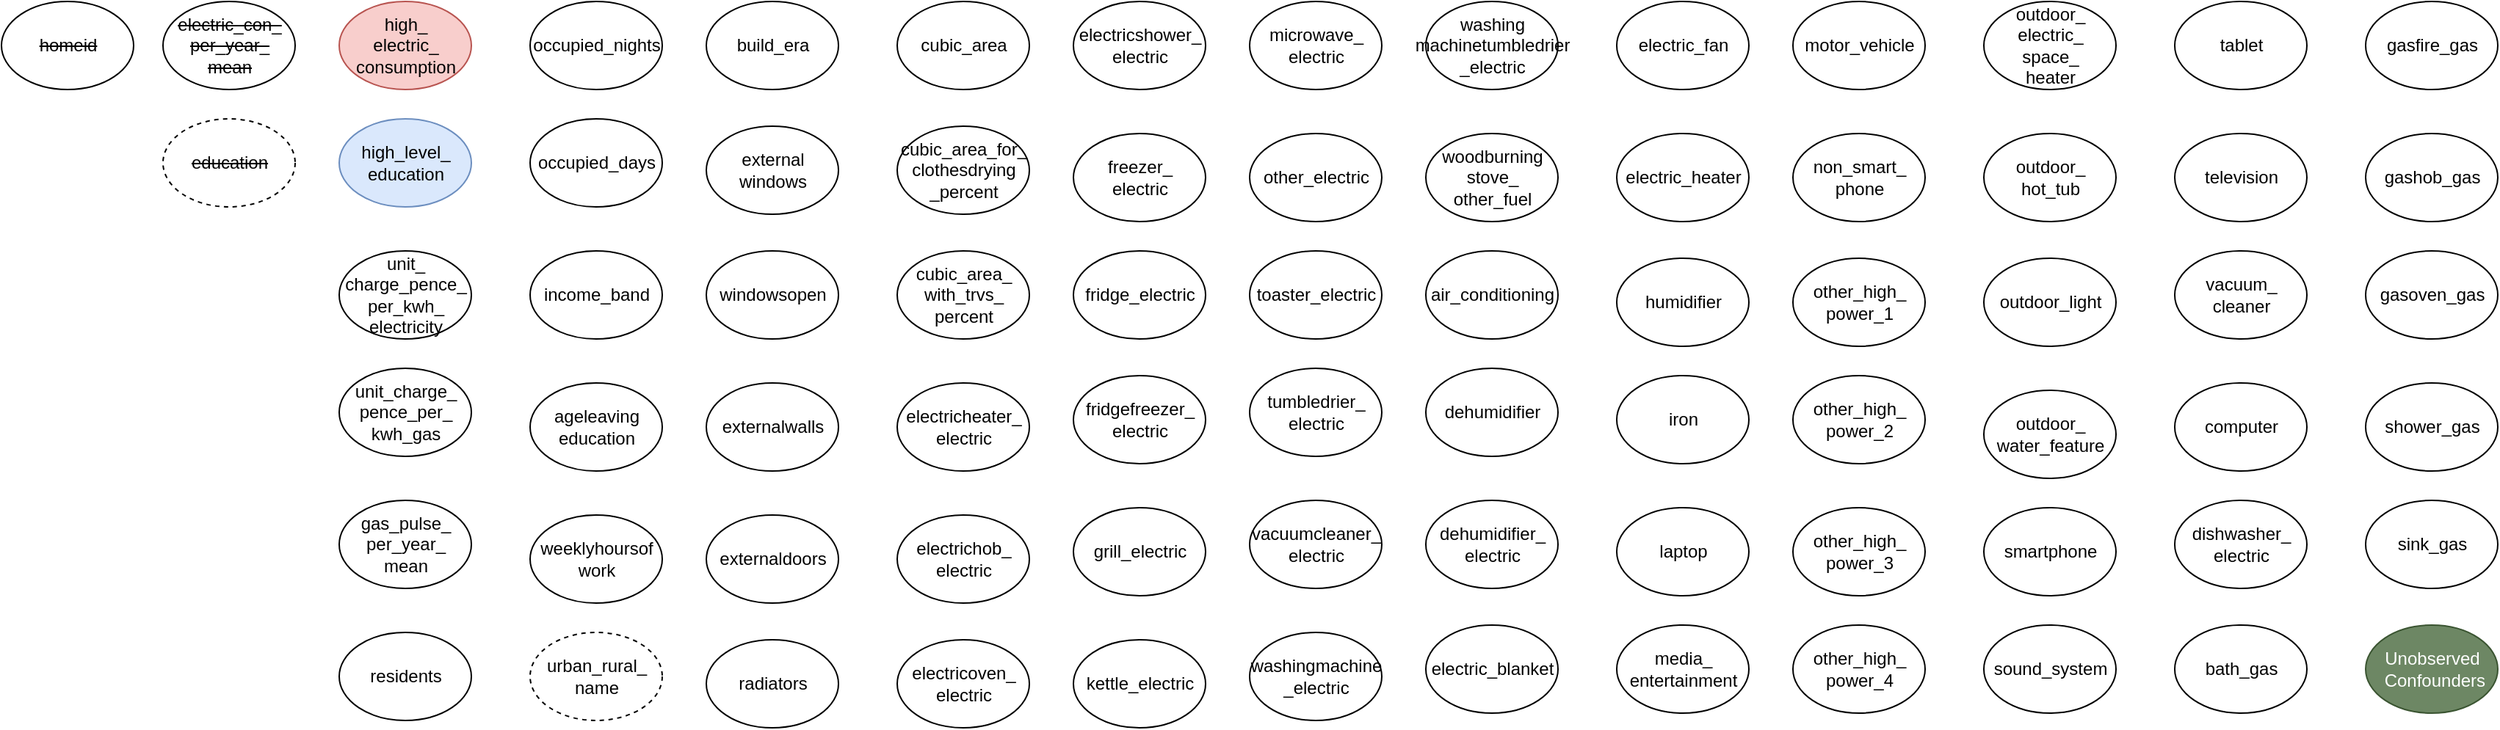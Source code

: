 <mxfile version="16.0.2" type="device" pages="2"><diagram id="edUaNYBjqw0dRM5WE8QL" name="Page-1"><mxGraphModel dx="1718" dy="553" grid="1" gridSize="10" guides="1" tooltips="1" connect="1" arrows="1" fold="1" page="1" pageScale="1" pageWidth="850" pageHeight="1100" math="0" shadow="0"><root><mxCell id="0"/><mxCell id="1" parent="0"/><mxCell id="qiOINa25vJbCKEWT8A0o-1" value="&lt;strike&gt;homeid&lt;/strike&gt;" style="ellipse;html=1;shadow=0;sketch=0;overflow=visible;" parent="1" vertex="1"><mxGeometry x="-210" y="20" width="90" height="60" as="geometry"/></mxCell><mxCell id="qiOINa25vJbCKEWT8A0o-2" value="residents" style="ellipse;html=1;shadow=0;sketch=0;overflow=visible;" parent="1" vertex="1"><mxGeometry x="20" y="450" width="90" height="60" as="geometry"/></mxCell><mxCell id="qiOINa25vJbCKEWT8A0o-3" value="income_band" style="ellipse;html=1;shadow=0;sketch=0;overflow=visible;" parent="1" vertex="1"><mxGeometry x="150" y="190" width="90" height="60" as="geometry"/></mxCell><mxCell id="qiOINa25vJbCKEWT8A0o-4" value="urban_rural_&lt;br&gt;name" style="ellipse;html=1;shadow=0;sketch=0;overflow=visible;dashed=1;" parent="1" vertex="1"><mxGeometry x="150" y="450" width="90" height="60" as="geometry"/></mxCell><mxCell id="qiOINa25vJbCKEWT8A0o-5" value="build_era" style="ellipse;html=1;shadow=0;sketch=0;overflow=visible;" parent="1" vertex="1"><mxGeometry x="270" y="20" width="90" height="60" as="geometry"/></mxCell><mxCell id="qiOINa25vJbCKEWT8A0o-6" value="occupied_days" style="ellipse;html=1;shadow=0;sketch=0;overflow=visible;" parent="1" vertex="1"><mxGeometry x="150" y="100" width="90" height="60" as="geometry"/></mxCell><mxCell id="qiOINa25vJbCKEWT8A0o-7" value="occupied_nights" style="ellipse;html=1;shadow=0;sketch=0;overflow=visible;" parent="1" vertex="1"><mxGeometry x="150" y="20" width="90" height="60" as="geometry"/></mxCell><mxCell id="qiOINa25vJbCKEWT8A0o-8" value="weeklyhoursof&lt;br&gt;work" style="ellipse;html=1;shadow=0;sketch=0;overflow=visible;" parent="1" vertex="1"><mxGeometry x="150" y="370" width="90" height="60" as="geometry"/></mxCell><mxCell id="qiOINa25vJbCKEWT8A0o-9" value="&lt;strike&gt;education&lt;/strike&gt;" style="ellipse;html=1;shadow=0;sketch=0;overflow=visible;dashed=1;" parent="1" vertex="1"><mxGeometry x="-100" y="100" width="90" height="60" as="geometry"/></mxCell><mxCell id="qiOINa25vJbCKEWT8A0o-10" value="ageleaving&lt;br&gt;education" style="ellipse;html=1;shadow=0;sketch=0;overflow=visible;" parent="1" vertex="1"><mxGeometry x="150" y="280" width="90" height="60" as="geometry"/></mxCell><mxCell id="qiOINa25vJbCKEWT8A0o-11" value="external&lt;br&gt;windows" style="ellipse;html=1;shadow=0;sketch=0;overflow=visible;" parent="1" vertex="1"><mxGeometry x="270" y="105" width="90" height="60" as="geometry"/></mxCell><mxCell id="qiOINa25vJbCKEWT8A0o-12" value="externalwalls" style="ellipse;html=1;shadow=0;sketch=0;overflow=visible;" parent="1" vertex="1"><mxGeometry x="270" y="280" width="90" height="60" as="geometry"/></mxCell><mxCell id="qiOINa25vJbCKEWT8A0o-13" value="cubic_area" style="ellipse;html=1;shadow=0;sketch=0;overflow=visible;" parent="1" vertex="1"><mxGeometry x="400" y="20" width="90" height="60" as="geometry"/></mxCell><mxCell id="qiOINa25vJbCKEWT8A0o-14" value="radiators" style="ellipse;html=1;shadow=0;sketch=0;overflow=visible;" parent="1" vertex="1"><mxGeometry x="270" y="455" width="90" height="60" as="geometry"/></mxCell><mxCell id="qiOINa25vJbCKEWT8A0o-15" value="cubic_area_for_&lt;br&gt;clothesdrying&lt;br&gt;_percent" style="ellipse;html=1;shadow=0;sketch=0;overflow=visible;" parent="1" vertex="1"><mxGeometry x="400" y="105" width="90" height="60" as="geometry"/></mxCell><mxCell id="qiOINa25vJbCKEWT8A0o-16" value="cubic_area_&lt;br&gt;with_trvs_&lt;br&gt;percent" style="ellipse;html=1;shadow=0;sketch=0;overflow=visible;" parent="1" vertex="1"><mxGeometry x="400" y="190" width="90" height="60" as="geometry"/></mxCell><mxCell id="qiOINa25vJbCKEWT8A0o-17" value="dehumidifier" style="ellipse;html=1;shadow=0;sketch=0;overflow=visible;" parent="1" vertex="1"><mxGeometry x="760" y="270" width="90" height="60" as="geometry"/></mxCell><mxCell id="qiOINa25vJbCKEWT8A0o-18" value="dishwasher_&lt;br&gt;electric" style="ellipse;html=1;shadow=0;sketch=0;overflow=visible;" parent="1" vertex="1"><mxGeometry x="1270" y="360" width="90" height="60" as="geometry"/></mxCell><mxCell id="qiOINa25vJbCKEWT8A0o-19" value="electricheater_&lt;br&gt;electric" style="ellipse;html=1;shadow=0;sketch=0;overflow=visible;" parent="1" vertex="1"><mxGeometry x="400" y="280" width="90" height="60" as="geometry"/></mxCell><mxCell id="qiOINa25vJbCKEWT8A0o-20" value="electrichob_&lt;br&gt;electric" style="ellipse;html=1;shadow=0;sketch=0;overflow=visible;" parent="1" vertex="1"><mxGeometry x="400" y="370" width="90" height="60" as="geometry"/></mxCell><mxCell id="qiOINa25vJbCKEWT8A0o-21" value="electricoven_&lt;br&gt;electric" style="ellipse;html=1;shadow=0;sketch=0;overflow=visible;" parent="1" vertex="1"><mxGeometry x="400" y="455" width="90" height="60" as="geometry"/></mxCell><mxCell id="qiOINa25vJbCKEWT8A0o-22" value="electricshower_&lt;br&gt;electric" style="ellipse;html=1;shadow=0;sketch=0;overflow=visible;" parent="1" vertex="1"><mxGeometry x="520" y="20" width="90" height="60" as="geometry"/></mxCell><mxCell id="qiOINa25vJbCKEWT8A0o-23" value="freezer_&lt;br&gt;electric" style="ellipse;html=1;shadow=0;sketch=0;overflow=visible;" parent="1" vertex="1"><mxGeometry x="520" y="110" width="90" height="60" as="geometry"/></mxCell><mxCell id="qiOINa25vJbCKEWT8A0o-24" value="fridge_electric" style="ellipse;html=1;shadow=0;sketch=0;overflow=visible;" parent="1" vertex="1"><mxGeometry x="520" y="190" width="90" height="60" as="geometry"/></mxCell><mxCell id="qiOINa25vJbCKEWT8A0o-27" value="fridgefreezer_&lt;br&gt;electric" style="ellipse;html=1;shadow=0;sketch=0;overflow=visible;" parent="1" vertex="1"><mxGeometry x="520" y="275" width="90" height="60" as="geometry"/></mxCell><mxCell id="qiOINa25vJbCKEWT8A0o-28" value="grill_electric" style="ellipse;html=1;shadow=0;sketch=0;overflow=visible;" parent="1" vertex="1"><mxGeometry x="520" y="365" width="90" height="60" as="geometry"/></mxCell><mxCell id="qiOINa25vJbCKEWT8A0o-29" value="kettle_electric" style="ellipse;html=1;shadow=0;sketch=0;overflow=visible;" parent="1" vertex="1"><mxGeometry x="520" y="455" width="90" height="60" as="geometry"/></mxCell><mxCell id="qiOINa25vJbCKEWT8A0o-30" value="other_high_&lt;br&gt;power_4" style="ellipse;html=1;shadow=0;sketch=0;overflow=visible;" parent="1" vertex="1"><mxGeometry x="1010" y="445" width="90" height="60" as="geometry"/></mxCell><mxCell id="qiOINa25vJbCKEWT8A0o-31" value="laptop" style="ellipse;html=1;shadow=0;sketch=0;overflow=visible;" parent="1" vertex="1"><mxGeometry x="890" y="365" width="90" height="60" as="geometry"/></mxCell><mxCell id="qiOINa25vJbCKEWT8A0o-32" value="other_high_&lt;br&gt;power_2" style="ellipse;html=1;shadow=0;sketch=0;overflow=visible;" parent="1" vertex="1"><mxGeometry x="1010" y="275" width="90" height="60" as="geometry"/></mxCell><mxCell id="qiOINa25vJbCKEWT8A0o-33" value="humidifier" style="ellipse;html=1;shadow=0;sketch=0;overflow=visible;" parent="1" vertex="1"><mxGeometry x="890" y="195" width="90" height="60" as="geometry"/></mxCell><mxCell id="qiOINa25vJbCKEWT8A0o-34" value="computer" style="ellipse;html=1;shadow=0;sketch=0;overflow=visible;" parent="1" vertex="1"><mxGeometry x="1270" y="280" width="90" height="60" as="geometry"/></mxCell><mxCell id="qiOINa25vJbCKEWT8A0o-35" value="dehumidifier_&lt;br&gt;electric" style="ellipse;html=1;shadow=0;sketch=0;overflow=visible;" parent="1" vertex="1"><mxGeometry x="760" y="360" width="90" height="60" as="geometry"/></mxCell><mxCell id="qiOINa25vJbCKEWT8A0o-36" value="iron" style="ellipse;html=1;shadow=0;sketch=0;overflow=visible;" parent="1" vertex="1"><mxGeometry x="890" y="275" width="90" height="60" as="geometry"/></mxCell><mxCell id="qiOINa25vJbCKEWT8A0o-37" value="electric_heater" style="ellipse;html=1;shadow=0;sketch=0;overflow=visible;" parent="1" vertex="1"><mxGeometry x="890" y="110" width="90" height="60" as="geometry"/></mxCell><mxCell id="qiOINa25vJbCKEWT8A0o-38" value="tumbledrier_&lt;br&gt;electric" style="ellipse;html=1;shadow=0;sketch=0;overflow=visible;" parent="1" vertex="1"><mxGeometry x="640" y="270" width="90" height="60" as="geometry"/></mxCell><mxCell id="qiOINa25vJbCKEWT8A0o-39" value="vacuumcleaner_&lt;br&gt;electric" style="ellipse;html=1;shadow=0;sketch=0;overflow=visible;" parent="1" vertex="1"><mxGeometry x="640" y="360" width="90" height="60" as="geometry"/></mxCell><mxCell id="qiOINa25vJbCKEWT8A0o-40" value="electric_fan" style="ellipse;html=1;shadow=0;sketch=0;overflow=visible;" parent="1" vertex="1"><mxGeometry x="890" y="20" width="90" height="60" as="geometry"/></mxCell><mxCell id="qiOINa25vJbCKEWT8A0o-41" value="air_conditioning" style="ellipse;html=1;shadow=0;sketch=0;overflow=visible;" parent="1" vertex="1"><mxGeometry x="760" y="190" width="90" height="60" as="geometry"/></mxCell><mxCell id="qiOINa25vJbCKEWT8A0o-42" value="woodburning&lt;br&gt;stove_&lt;br&gt;other_fuel" style="ellipse;html=1;shadow=0;sketch=0;overflow=visible;" parent="1" vertex="1"><mxGeometry x="760" y="110" width="90" height="60" as="geometry"/></mxCell><mxCell id="qiOINa25vJbCKEWT8A0o-43" value="electric_blanket" style="ellipse;html=1;shadow=0;sketch=0;overflow=visible;" parent="1" vertex="1"><mxGeometry x="760" y="445" width="90" height="60" as="geometry"/></mxCell><mxCell id="qiOINa25vJbCKEWT8A0o-44" value="outdoor_light" style="ellipse;html=1;shadow=0;sketch=0;overflow=visible;" parent="1" vertex="1"><mxGeometry x="1140" y="195" width="90" height="60" as="geometry"/></mxCell><mxCell id="qiOINa25vJbCKEWT8A0o-45" value="washingmachine&lt;br&gt;_electric" style="ellipse;html=1;shadow=0;sketch=0;overflow=visible;" parent="1" vertex="1"><mxGeometry x="640" y="450" width="90" height="60" as="geometry"/></mxCell><mxCell id="qiOINa25vJbCKEWT8A0o-46" value="microwave_&lt;br&gt;electric" style="ellipse;html=1;shadow=0;sketch=0;overflow=visible;" parent="1" vertex="1"><mxGeometry x="640" y="20" width="90" height="60" as="geometry"/></mxCell><mxCell id="qiOINa25vJbCKEWT8A0o-47" value="outdoor_&lt;br&gt;electric_&lt;br&gt;space_&lt;br&gt;heater" style="ellipse;html=1;shadow=0;sketch=0;overflow=visible;" parent="1" vertex="1"><mxGeometry x="1140" y="20" width="90" height="60" as="geometry"/></mxCell><mxCell id="qiOINa25vJbCKEWT8A0o-49" value="outdoor_&lt;br&gt;hot_tub" style="ellipse;html=1;shadow=0;sketch=0;overflow=visible;" parent="1" vertex="1"><mxGeometry x="1140" y="110" width="90" height="60" as="geometry"/></mxCell><mxCell id="qiOINa25vJbCKEWT8A0o-50" value="outdoor_&lt;br&gt;water_feature" style="ellipse;html=1;shadow=0;sketch=0;overflow=visible;" parent="1" vertex="1"><mxGeometry x="1140" y="285" width="90" height="60" as="geometry"/></mxCell><mxCell id="qiOINa25vJbCKEWT8A0o-51" value="externaldoors" style="ellipse;html=1;shadow=0;sketch=0;overflow=visible;" parent="1" vertex="1"><mxGeometry x="270" y="370" width="90" height="60" as="geometry"/></mxCell><mxCell id="qiOINa25vJbCKEWT8A0o-52" value="high_&lt;br&gt;electric_&lt;br&gt;consumption" style="ellipse;html=1;shadow=0;sketch=0;overflow=visible;fillColor=#f8cecc;strokeColor=#b85450;" parent="1" vertex="1"><mxGeometry x="20" y="20" width="90" height="60" as="geometry"/></mxCell><mxCell id="qiOINa25vJbCKEWT8A0o-53" value="high_level_&lt;br&gt;education" style="ellipse;html=1;shadow=0;sketch=0;overflow=visible;fillColor=#dae8fc;strokeColor=#6c8ebf;" parent="1" vertex="1"><mxGeometry x="20" y="100" width="90" height="60" as="geometry"/></mxCell><mxCell id="qiOINa25vJbCKEWT8A0o-54" value="&lt;strike&gt;electric_con_&lt;br&gt;per_year_&lt;br&gt;mean&lt;/strike&gt;" style="ellipse;html=1;shadow=0;sketch=0;overflow=visible;" parent="1" vertex="1"><mxGeometry x="-100" y="20" width="90" height="60" as="geometry"/></mxCell><mxCell id="qiOINa25vJbCKEWT8A0o-55" value="unit_&lt;br&gt;charge_pence_&lt;br&gt;per_kwh_&lt;br&gt;electricity" style="ellipse;html=1;shadow=0;sketch=0;overflow=visible;" parent="1" vertex="1"><mxGeometry x="20" y="190" width="90" height="60" as="geometry"/></mxCell><mxCell id="qiOINa25vJbCKEWT8A0o-56" value="vacuum_&lt;br&gt;cleaner" style="ellipse;html=1;shadow=0;sketch=0;overflow=visible;" parent="1" vertex="1"><mxGeometry x="1270" y="190" width="90" height="60" as="geometry"/></mxCell><mxCell id="qiOINa25vJbCKEWT8A0o-57" value="television" style="ellipse;html=1;shadow=0;sketch=0;overflow=visible;" parent="1" vertex="1"><mxGeometry x="1270" y="110" width="90" height="60" as="geometry"/></mxCell><mxCell id="qiOINa25vJbCKEWT8A0o-58" value="tablet" style="ellipse;html=1;shadow=0;sketch=0;overflow=visible;" parent="1" vertex="1"><mxGeometry x="1270" y="20" width="90" height="60" as="geometry"/></mxCell><mxCell id="qiOINa25vJbCKEWT8A0o-59" value="sound_system" style="ellipse;html=1;shadow=0;sketch=0;overflow=visible;" parent="1" vertex="1"><mxGeometry x="1140" y="445" width="90" height="60" as="geometry"/></mxCell><mxCell id="qiOINa25vJbCKEWT8A0o-60" value="smartphone" style="ellipse;html=1;shadow=0;sketch=0;overflow=visible;" parent="1" vertex="1"><mxGeometry x="1140" y="365" width="90" height="60" as="geometry"/></mxCell><mxCell id="qiOINa25vJbCKEWT8A0o-61" value="other_high_&lt;br&gt;power_1" style="ellipse;html=1;shadow=0;sketch=0;overflow=visible;" parent="1" vertex="1"><mxGeometry x="1010" y="195" width="90" height="60" as="geometry"/></mxCell><mxCell id="qiOINa25vJbCKEWT8A0o-62" value="non_smart_&lt;br&gt;phone" style="ellipse;html=1;shadow=0;sketch=0;overflow=visible;" parent="1" vertex="1"><mxGeometry x="1010" y="110" width="90" height="60" as="geometry"/></mxCell><mxCell id="qiOINa25vJbCKEWT8A0o-63" value="motor_vehicle" style="ellipse;html=1;shadow=0;sketch=0;overflow=visible;" parent="1" vertex="1"><mxGeometry x="1010" y="20" width="90" height="60" as="geometry"/></mxCell><mxCell id="qiOINa25vJbCKEWT8A0o-64" value="media_&lt;br&gt;entertainment" style="ellipse;html=1;shadow=0;sketch=0;overflow=visible;" parent="1" vertex="1"><mxGeometry x="890" y="445" width="90" height="60" as="geometry"/></mxCell><mxCell id="qiOINa25vJbCKEWT8A0o-65" value="other_high_&lt;br&gt;power_3" style="ellipse;html=1;shadow=0;sketch=0;overflow=visible;" parent="1" vertex="1"><mxGeometry x="1010" y="365" width="90" height="60" as="geometry"/></mxCell><mxCell id="qiOINa25vJbCKEWT8A0o-66" value="washing&lt;br&gt;machinetumbledrier&lt;br&gt;_electric" style="ellipse;html=1;shadow=0;sketch=0;overflow=visible;" parent="1" vertex="1"><mxGeometry x="760" y="20" width="90" height="60" as="geometry"/></mxCell><mxCell id="qiOINa25vJbCKEWT8A0o-69" value="other_electric" style="ellipse;html=1;shadow=0;sketch=0;overflow=visible;" parent="1" vertex="1"><mxGeometry x="640" y="110" width="90" height="60" as="geometry"/></mxCell><mxCell id="qiOINa25vJbCKEWT8A0o-70" value="toaster_electric" style="ellipse;html=1;shadow=0;sketch=0;overflow=visible;" parent="1" vertex="1"><mxGeometry x="640" y="190" width="90" height="60" as="geometry"/></mxCell><mxCell id="nd_E52OTS7fLBENPmow7-1" value="windowsopen" style="ellipse;html=1;shadow=0;sketch=0;overflow=visible;" parent="1" vertex="1"><mxGeometry x="270" y="190" width="90" height="60" as="geometry"/></mxCell><mxCell id="Ex1pqcBfwxGxyvgAgBSZ-1" value="Unobserved&lt;br&gt;&amp;nbsp;Confounders" style="ellipse;html=1;shadow=0;sketch=0;overflow=visible;fillColor=#6d8764;strokeColor=#3A5431;fontColor=#ffffff;" parent="1" vertex="1"><mxGeometry x="1400" y="445" width="90" height="60" as="geometry"/></mxCell><mxCell id="wyto_pDlmpdzglWy7c0M-1" value="unit_charge_&lt;br&gt;pence_per_&lt;br&gt;kwh_gas" style="ellipse;html=1;shadow=0;sketch=0;overflow=visible;" parent="1" vertex="1"><mxGeometry x="20" y="270" width="90" height="60" as="geometry"/></mxCell><mxCell id="wyto_pDlmpdzglWy7c0M-2" value="gas_pulse_&lt;br&gt;per_year_&lt;br&gt;mean" style="ellipse;html=1;shadow=0;sketch=0;overflow=visible;" parent="1" vertex="1"><mxGeometry x="20" y="360" width="90" height="60" as="geometry"/></mxCell><mxCell id="mq9lu98zbAPp0on9q5vm-1" value="bath_gas" style="ellipse;html=1;shadow=0;sketch=0;overflow=visible;" parent="1" vertex="1"><mxGeometry x="1270" y="445" width="90" height="60" as="geometry"/></mxCell><mxCell id="SPpdl9W68YSb0y2mEftB-1" value="gasfire_gas" style="ellipse;html=1;shadow=0;sketch=0;overflow=visible;" parent="1" vertex="1"><mxGeometry x="1400" y="20" width="90" height="60" as="geometry"/></mxCell><mxCell id="E5UHx2ixI7yXPAj_zhL9-1" value="gashob_gas" style="ellipse;html=1;shadow=0;sketch=0;overflow=visible;" parent="1" vertex="1"><mxGeometry x="1400" y="110" width="90" height="60" as="geometry"/></mxCell><mxCell id="3OABb6FPv9xkGm5orpx6-2" value="gasoven_gas" style="ellipse;html=1;shadow=0;sketch=0;overflow=visible;" parent="1" vertex="1"><mxGeometry x="1400" y="190" width="90" height="60" as="geometry"/></mxCell><mxCell id="HAHCza41n3Pe5kepCpij-2" value="shower_gas" style="ellipse;html=1;shadow=0;sketch=0;overflow=visible;" parent="1" vertex="1"><mxGeometry x="1400" y="280" width="90" height="60" as="geometry"/></mxCell><mxCell id="GNpqclheU6RUElxUGXCw-2" value="sink_gas" style="ellipse;html=1;shadow=0;sketch=0;overflow=visible;" parent="1" vertex="1"><mxGeometry x="1400" y="360" width="90" height="60" as="geometry"/></mxCell></root></mxGraphModel></diagram><diagram id="cumdpfXdWdi9NEsijJX7" name="Page-2"><mxGraphModel dx="1718" dy="1653" grid="1" gridSize="10" guides="1" tooltips="1" connect="1" arrows="1" fold="1" page="1" pageScale="1" pageWidth="850" pageHeight="1100" math="0" shadow="0"><root><mxCell id="NrBDsHQqOWUDvbf6_TxT-0"/><mxCell id="NrBDsHQqOWUDvbf6_TxT-1" parent="NrBDsHQqOWUDvbf6_TxT-0"/><mxCell id="iF9fNq-5dQYPszhW30aZ-0" value="income_band" style="ellipse;html=1;shadow=0;sketch=0;overflow=visible;" parent="NrBDsHQqOWUDvbf6_TxT-1" vertex="1"><mxGeometry x="210" y="60" width="90" height="60" as="geometry"/></mxCell><mxCell id="iF9fNq-5dQYPszhW30aZ-1" value="" style="endArrow=classic;html=1;rounded=0;startArrow=none;" parent="NrBDsHQqOWUDvbf6_TxT-1" source="iF9fNq-5dQYPszhW30aZ-243" target="iF9fNq-5dQYPszhW30aZ-238" edge="1"><mxGeometry width="50" height="50" relative="1" as="geometry"><mxPoint x="50" y="160" as="sourcePoint"/><mxPoint x="100" y="110" as="targetPoint"/></mxGeometry></mxCell><mxCell id="iF9fNq-5dQYPszhW30aZ-2" value="residents" style="ellipse;html=1;shadow=0;sketch=0;overflow=visible;" parent="NrBDsHQqOWUDvbf6_TxT-1" vertex="1"><mxGeometry x="340" y="-1010" width="90" height="60" as="geometry"/></mxCell><mxCell id="iF9fNq-5dQYPszhW30aZ-3" value="" style="endArrow=classic;html=1;rounded=0;" parent="NrBDsHQqOWUDvbf6_TxT-1" source="iF9fNq-5dQYPszhW30aZ-0" target="iF9fNq-5dQYPszhW30aZ-2" edge="1"><mxGeometry width="50" height="50" relative="1" as="geometry"><mxPoint x="278.978" y="80.066" as="sourcePoint"/><mxPoint x="383.002" y="-950.067" as="targetPoint"/></mxGeometry></mxCell><mxCell id="iF9fNq-5dQYPszhW30aZ-4" value="urban_rural_&lt;br&gt;name" style="ellipse;html=1;shadow=0;sketch=0;overflow=visible;dashed=1;" parent="NrBDsHQqOWUDvbf6_TxT-1" vertex="1"><mxGeometry x="-60" y="90" width="90" height="60" as="geometry"/></mxCell><mxCell id="iF9fNq-5dQYPszhW30aZ-5" value="" style="endArrow=classic;html=1;rounded=0;" parent="NrBDsHQqOWUDvbf6_TxT-1" source="iF9fNq-5dQYPszhW30aZ-0" target="iF9fNq-5dQYPszhW30aZ-4" edge="1"><mxGeometry width="50" height="50" relative="1" as="geometry"><mxPoint x="170" y="280" as="sourcePoint"/><mxPoint x="220" y="230" as="targetPoint"/></mxGeometry></mxCell><mxCell id="iF9fNq-5dQYPszhW30aZ-6" value="build_era" style="ellipse;html=1;shadow=0;sketch=0;overflow=visible;" parent="NrBDsHQqOWUDvbf6_TxT-1" vertex="1"><mxGeometry x="-425" y="340" width="90" height="60" as="geometry"/></mxCell><mxCell id="iF9fNq-5dQYPszhW30aZ-7" value="" style="endArrow=classic;html=1;rounded=0;" parent="NrBDsHQqOWUDvbf6_TxT-1" source="iF9fNq-5dQYPszhW30aZ-0" target="iF9fNq-5dQYPszhW30aZ-6" edge="1"><mxGeometry width="50" height="50" relative="1" as="geometry"><mxPoint x="170" y="280" as="sourcePoint"/><mxPoint x="220" y="230" as="targetPoint"/></mxGeometry></mxCell><mxCell id="iF9fNq-5dQYPszhW30aZ-8" value="occupied_days" style="ellipse;html=1;shadow=0;sketch=0;overflow=visible;" parent="NrBDsHQqOWUDvbf6_TxT-1" vertex="1"><mxGeometry x="410" y="120" width="90" height="60" as="geometry"/></mxCell><mxCell id="iF9fNq-5dQYPszhW30aZ-9" value="" style="endArrow=classic;html=1;rounded=0;" parent="NrBDsHQqOWUDvbf6_TxT-1" source="iF9fNq-5dQYPszhW30aZ-8" target="iF9fNq-5dQYPszhW30aZ-238" edge="1"><mxGeometry width="50" height="50" relative="1" as="geometry"><mxPoint x="170" y="280" as="sourcePoint"/><mxPoint x="220" y="230" as="targetPoint"/></mxGeometry></mxCell><mxCell id="iF9fNq-5dQYPszhW30aZ-10" value="" style="endArrow=classic;html=1;rounded=0;" parent="NrBDsHQqOWUDvbf6_TxT-1" source="iF9fNq-5dQYPszhW30aZ-2" target="iF9fNq-5dQYPszhW30aZ-8" edge="1"><mxGeometry width="50" height="50" relative="1" as="geometry"><mxPoint x="170" y="280" as="sourcePoint"/><mxPoint x="220" y="230" as="targetPoint"/></mxGeometry></mxCell><mxCell id="iF9fNq-5dQYPszhW30aZ-11" value="" style="endArrow=classic;html=1;rounded=0;" parent="NrBDsHQqOWUDvbf6_TxT-1" source="iF9fNq-5dQYPszhW30aZ-6" target="iF9fNq-5dQYPszhW30aZ-238" edge="1"><mxGeometry width="50" height="50" relative="1" as="geometry"><mxPoint x="170" y="280" as="sourcePoint"/><mxPoint x="220" y="230" as="targetPoint"/></mxGeometry></mxCell><mxCell id="iF9fNq-5dQYPszhW30aZ-12" value="occupied_nights" style="ellipse;html=1;shadow=0;sketch=0;overflow=visible;" parent="NrBDsHQqOWUDvbf6_TxT-1" vertex="1"><mxGeometry x="560" y="140" width="90" height="60" as="geometry"/></mxCell><mxCell id="iF9fNq-5dQYPszhW30aZ-13" value="" style="endArrow=classic;html=1;rounded=0;" parent="NrBDsHQqOWUDvbf6_TxT-1" source="iF9fNq-5dQYPszhW30aZ-12" target="iF9fNq-5dQYPszhW30aZ-238" edge="1"><mxGeometry width="50" height="50" relative="1" as="geometry"><mxPoint x="470" y="280" as="sourcePoint"/><mxPoint x="520" y="230" as="targetPoint"/></mxGeometry></mxCell><mxCell id="iF9fNq-5dQYPszhW30aZ-14" value="" style="endArrow=classic;html=1;rounded=0;" parent="NrBDsHQqOWUDvbf6_TxT-1" source="iF9fNq-5dQYPszhW30aZ-2" target="iF9fNq-5dQYPszhW30aZ-12" edge="1"><mxGeometry width="50" height="50" relative="1" as="geometry"><mxPoint x="280" y="280" as="sourcePoint"/><mxPoint x="330" y="230" as="targetPoint"/></mxGeometry></mxCell><mxCell id="iF9fNq-5dQYPszhW30aZ-15" value="weeklyhoursof&lt;br&gt;work" style="ellipse;html=1;shadow=0;sketch=0;overflow=visible;" parent="NrBDsHQqOWUDvbf6_TxT-1" vertex="1"><mxGeometry x="790" y="180" width="90" height="60" as="geometry"/></mxCell><mxCell id="iF9fNq-5dQYPszhW30aZ-16" value="" style="endArrow=classic;html=1;rounded=0;" parent="NrBDsHQqOWUDvbf6_TxT-1" source="iF9fNq-5dQYPszhW30aZ-2" target="iF9fNq-5dQYPszhW30aZ-15" edge="1"><mxGeometry width="50" height="50" relative="1" as="geometry"><mxPoint x="320" y="230" as="sourcePoint"/><mxPoint x="370" y="180" as="targetPoint"/></mxGeometry></mxCell><mxCell id="iF9fNq-5dQYPszhW30aZ-17" value="" style="endArrow=classic;html=1;rounded=0;" parent="NrBDsHQqOWUDvbf6_TxT-1" source="iF9fNq-5dQYPszhW30aZ-15" target="iF9fNq-5dQYPszhW30aZ-238" edge="1"><mxGeometry width="50" height="50" relative="1" as="geometry"><mxPoint x="320" y="230" as="sourcePoint"/><mxPoint x="370" y="180" as="targetPoint"/></mxGeometry></mxCell><mxCell id="iF9fNq-5dQYPszhW30aZ-18" value="high_level_&lt;br&gt;education" style="ellipse;html=1;shadow=0;sketch=0;overflow=visible;fillColor=#dae8fc;strokeColor=#6c8ebf;dashed=1;" parent="NrBDsHQqOWUDvbf6_TxT-1" vertex="1"><mxGeometry x="30" y="-290" width="90" height="60" as="geometry"/></mxCell><mxCell id="iF9fNq-5dQYPszhW30aZ-19" value="" style="endArrow=classic;html=1;rounded=0;" parent="NrBDsHQqOWUDvbf6_TxT-1" source="iF9fNq-5dQYPszhW30aZ-18" target="iF9fNq-5dQYPszhW30aZ-0" edge="1"><mxGeometry width="50" height="50" relative="1" as="geometry"><mxPoint x="320" y="230" as="sourcePoint"/><mxPoint x="370" y="180" as="targetPoint"/></mxGeometry></mxCell><mxCell id="iF9fNq-5dQYPszhW30aZ-20" value="ageleaving&lt;br&gt;education" style="ellipse;html=1;shadow=0;sketch=0;overflow=visible;" parent="NrBDsHQqOWUDvbf6_TxT-1" vertex="1"><mxGeometry x="-360" y="-60" width="90" height="60" as="geometry"/></mxCell><mxCell id="iF9fNq-5dQYPszhW30aZ-21" value="" style="endArrow=classic;html=1;rounded=0;" parent="NrBDsHQqOWUDvbf6_TxT-1" source="iF9fNq-5dQYPszhW30aZ-20" target="iF9fNq-5dQYPszhW30aZ-0" edge="1"><mxGeometry width="50" height="50" relative="1" as="geometry"><mxPoint x="320" y="230" as="sourcePoint"/><mxPoint x="370" y="180" as="targetPoint"/></mxGeometry></mxCell><mxCell id="iF9fNq-5dQYPszhW30aZ-22" value="" style="endArrow=classic;html=1;rounded=0;" parent="NrBDsHQqOWUDvbf6_TxT-1" source="iF9fNq-5dQYPszhW30aZ-18" target="iF9fNq-5dQYPszhW30aZ-20" edge="1"><mxGeometry width="50" height="50" relative="1" as="geometry"><mxPoint x="320" y="230" as="sourcePoint"/><mxPoint x="370" y="180" as="targetPoint"/></mxGeometry></mxCell><mxCell id="iF9fNq-5dQYPszhW30aZ-23" value="" style="endArrow=classic;html=1;rounded=0;" parent="NrBDsHQqOWUDvbf6_TxT-1" source="iF9fNq-5dQYPszhW30aZ-4" target="iF9fNq-5dQYPszhW30aZ-6" edge="1"><mxGeometry width="50" height="50" relative="1" as="geometry"><mxPoint x="320" y="230" as="sourcePoint"/><mxPoint x="370" y="180" as="targetPoint"/></mxGeometry></mxCell><mxCell id="iF9fNq-5dQYPszhW30aZ-24" value="" style="endArrow=classic;html=1;rounded=0;" parent="NrBDsHQqOWUDvbf6_TxT-1" source="iF9fNq-5dQYPszhW30aZ-4" target="iF9fNq-5dQYPszhW30aZ-317" edge="1"><mxGeometry width="50" height="50" relative="1" as="geometry"><mxPoint x="320" y="330" as="sourcePoint"/><mxPoint x="370" y="280" as="targetPoint"/></mxGeometry></mxCell><mxCell id="iF9fNq-5dQYPszhW30aZ-25" value="" style="endArrow=classic;html=1;rounded=0;" parent="NrBDsHQqOWUDvbf6_TxT-1" source="iF9fNq-5dQYPszhW30aZ-6" target="iF9fNq-5dQYPszhW30aZ-317" edge="1"><mxGeometry width="50" height="50" relative="1" as="geometry"><mxPoint x="320" y="330" as="sourcePoint"/><mxPoint x="370" y="280" as="targetPoint"/></mxGeometry></mxCell><mxCell id="iF9fNq-5dQYPszhW30aZ-26" value="" style="endArrow=classic;html=1;rounded=0;" parent="NrBDsHQqOWUDvbf6_TxT-1" source="iF9fNq-5dQYPszhW30aZ-4" target="iF9fNq-5dQYPszhW30aZ-350" edge="1"><mxGeometry width="50" height="50" relative="1" as="geometry"><mxPoint x="320" y="330" as="sourcePoint"/><mxPoint x="370" y="280" as="targetPoint"/></mxGeometry></mxCell><mxCell id="iF9fNq-5dQYPszhW30aZ-27" value="" style="endArrow=classic;html=1;rounded=0;" parent="NrBDsHQqOWUDvbf6_TxT-1" source="iF9fNq-5dQYPszhW30aZ-6" target="iF9fNq-5dQYPszhW30aZ-350" edge="1"><mxGeometry width="50" height="50" relative="1" as="geometry"><mxPoint x="320" y="330" as="sourcePoint"/><mxPoint x="370" y="280" as="targetPoint"/></mxGeometry></mxCell><mxCell id="iF9fNq-5dQYPszhW30aZ-28" value="" style="endArrow=classic;html=1;rounded=0;startArrow=none;" parent="NrBDsHQqOWUDvbf6_TxT-1" source="iF9fNq-5dQYPszhW30aZ-301" target="iF9fNq-5dQYPszhW30aZ-238" edge="1"><mxGeometry width="50" height="50" relative="1" as="geometry"><mxPoint x="320" y="330" as="sourcePoint"/><mxPoint x="370" y="280" as="targetPoint"/></mxGeometry></mxCell><mxCell id="iF9fNq-5dQYPszhW30aZ-29" value="" style="endArrow=classic;html=1;rounded=0;" parent="NrBDsHQqOWUDvbf6_TxT-1" source="iF9fNq-5dQYPszhW30aZ-4" target="iF9fNq-5dQYPszhW30aZ-31" edge="1"><mxGeometry width="50" height="50" relative="1" as="geometry"><mxPoint x="320" y="330" as="sourcePoint"/><mxPoint x="370" y="280" as="targetPoint"/></mxGeometry></mxCell><mxCell id="iF9fNq-5dQYPszhW30aZ-30" value="" style="endArrow=classic;html=1;rounded=0;" parent="NrBDsHQqOWUDvbf6_TxT-1" source="iF9fNq-5dQYPszhW30aZ-6" target="iF9fNq-5dQYPszhW30aZ-31" edge="1"><mxGeometry width="50" height="50" relative="1" as="geometry"><mxPoint x="320" y="330" as="sourcePoint"/><mxPoint x="370" y="280" as="targetPoint"/></mxGeometry></mxCell><mxCell id="iF9fNq-5dQYPszhW30aZ-31" value="externalwalls" style="ellipse;html=1;shadow=0;sketch=0;overflow=visible;" parent="NrBDsHQqOWUDvbf6_TxT-1" vertex="1"><mxGeometry x="965" y="970" width="90" height="60" as="geometry"/></mxCell><mxCell id="iF9fNq-5dQYPszhW30aZ-32" value="cubic_area" style="ellipse;html=1;shadow=0;sketch=0;overflow=visible;" parent="NrBDsHQqOWUDvbf6_TxT-1" vertex="1"><mxGeometry x="965" y="1090" width="90" height="60" as="geometry"/></mxCell><mxCell id="iF9fNq-5dQYPszhW30aZ-33" value="" style="endArrow=classic;html=1;rounded=0;" parent="NrBDsHQqOWUDvbf6_TxT-1" source="iF9fNq-5dQYPszhW30aZ-4" target="iF9fNq-5dQYPszhW30aZ-32" edge="1"><mxGeometry width="50" height="50" relative="1" as="geometry"><mxPoint x="320" y="290" as="sourcePoint"/><mxPoint x="370" y="240" as="targetPoint"/></mxGeometry></mxCell><mxCell id="iF9fNq-5dQYPszhW30aZ-34" value="" style="endArrow=classic;html=1;rounded=0;" parent="NrBDsHQqOWUDvbf6_TxT-1" source="iF9fNq-5dQYPszhW30aZ-6" target="iF9fNq-5dQYPszhW30aZ-32" edge="1"><mxGeometry width="50" height="50" relative="1" as="geometry"><mxPoint x="320" y="290" as="sourcePoint"/><mxPoint x="370" y="240" as="targetPoint"/></mxGeometry></mxCell><mxCell id="iF9fNq-5dQYPszhW30aZ-35" value="radiators" style="ellipse;html=1;shadow=0;sketch=0;overflow=visible;" parent="NrBDsHQqOWUDvbf6_TxT-1" vertex="1"><mxGeometry x="320" y="640" width="90" height="60" as="geometry"/></mxCell><mxCell id="iF9fNq-5dQYPszhW30aZ-36" value="" style="endArrow=classic;html=1;rounded=0;" parent="NrBDsHQqOWUDvbf6_TxT-1" source="iF9fNq-5dQYPszhW30aZ-4" target="iF9fNq-5dQYPszhW30aZ-35" edge="1"><mxGeometry width="50" height="50" relative="1" as="geometry"><mxPoint x="320" y="510" as="sourcePoint"/><mxPoint x="370" y="460" as="targetPoint"/></mxGeometry></mxCell><mxCell id="iF9fNq-5dQYPszhW30aZ-37" value="" style="endArrow=classic;html=1;rounded=0;" parent="NrBDsHQqOWUDvbf6_TxT-1" source="iF9fNq-5dQYPszhW30aZ-6" target="iF9fNq-5dQYPszhW30aZ-35" edge="1"><mxGeometry width="50" height="50" relative="1" as="geometry"><mxPoint x="320" y="510" as="sourcePoint"/><mxPoint x="370" y="460" as="targetPoint"/></mxGeometry></mxCell><mxCell id="iF9fNq-5dQYPszhW30aZ-38" value="" style="endArrow=classic;html=1;rounded=0;" parent="NrBDsHQqOWUDvbf6_TxT-1" source="iF9fNq-5dQYPszhW30aZ-35" target="iF9fNq-5dQYPszhW30aZ-238" edge="1"><mxGeometry width="50" height="50" relative="1" as="geometry"><mxPoint x="320" y="510" as="sourcePoint"/><mxPoint x="370" y="460" as="targetPoint"/></mxGeometry></mxCell><mxCell id="iF9fNq-5dQYPszhW30aZ-39" value="cubic_area_for_&lt;br&gt;clothesdrying&lt;br&gt;_percent" style="ellipse;html=1;shadow=0;sketch=0;overflow=visible;" parent="NrBDsHQqOWUDvbf6_TxT-1" vertex="1"><mxGeometry x="975" y="1190" width="90" height="60" as="geometry"/></mxCell><mxCell id="iF9fNq-5dQYPszhW30aZ-40" value="" style="endArrow=classic;html=1;rounded=0;" parent="NrBDsHQqOWUDvbf6_TxT-1" source="iF9fNq-5dQYPszhW30aZ-4" target="iF9fNq-5dQYPszhW30aZ-39" edge="1"><mxGeometry width="50" height="50" relative="1" as="geometry"><mxPoint x="320" y="480" as="sourcePoint"/><mxPoint x="370" y="430" as="targetPoint"/></mxGeometry></mxCell><mxCell id="iF9fNq-5dQYPszhW30aZ-41" value="" style="endArrow=classic;html=1;rounded=0;" parent="NrBDsHQqOWUDvbf6_TxT-1" source="iF9fNq-5dQYPszhW30aZ-6" target="iF9fNq-5dQYPszhW30aZ-39" edge="1"><mxGeometry width="50" height="50" relative="1" as="geometry"><mxPoint x="320" y="480" as="sourcePoint"/><mxPoint x="370" y="430" as="targetPoint"/></mxGeometry></mxCell><mxCell id="iF9fNq-5dQYPszhW30aZ-42" value="cubic_area_&lt;br&gt;with_trvs_&lt;br&gt;percent" style="ellipse;html=1;shadow=0;sketch=0;overflow=visible;" parent="NrBDsHQqOWUDvbf6_TxT-1" vertex="1"><mxGeometry x="975" y="1290" width="90" height="60" as="geometry"/></mxCell><mxCell id="iF9fNq-5dQYPszhW30aZ-43" value="" style="endArrow=classic;html=1;rounded=0;" parent="NrBDsHQqOWUDvbf6_TxT-1" source="iF9fNq-5dQYPszhW30aZ-4" target="iF9fNq-5dQYPszhW30aZ-42" edge="1"><mxGeometry width="50" height="50" relative="1" as="geometry"><mxPoint x="320" y="490" as="sourcePoint"/><mxPoint x="370" y="440" as="targetPoint"/></mxGeometry></mxCell><mxCell id="iF9fNq-5dQYPszhW30aZ-44" value="" style="endArrow=classic;html=1;rounded=0;" parent="NrBDsHQqOWUDvbf6_TxT-1" source="iF9fNq-5dQYPszhW30aZ-6" target="iF9fNq-5dQYPszhW30aZ-42" edge="1"><mxGeometry width="50" height="50" relative="1" as="geometry"><mxPoint x="320" y="490" as="sourcePoint"/><mxPoint x="370" y="440" as="targetPoint"/></mxGeometry></mxCell><mxCell id="iF9fNq-5dQYPszhW30aZ-45" value="" style="endArrow=classic;html=1;rounded=0;" parent="NrBDsHQqOWUDvbf6_TxT-1" source="iF9fNq-5dQYPszhW30aZ-35" target="iF9fNq-5dQYPszhW30aZ-42" edge="1"><mxGeometry width="50" height="50" relative="1" as="geometry"><mxPoint x="10" y="-290" as="sourcePoint"/><mxPoint x="995.764" y="1324.723" as="targetPoint"/></mxGeometry></mxCell><mxCell id="iF9fNq-5dQYPszhW30aZ-46" value="dehumidifier" style="ellipse;html=1;shadow=0;sketch=0;overflow=visible;" parent="NrBDsHQqOWUDvbf6_TxT-1" vertex="1"><mxGeometry x="1690" y="680" width="90" height="60" as="geometry"/></mxCell><mxCell id="iF9fNq-5dQYPszhW30aZ-47" value="" style="endArrow=classic;html=1;rounded=0;" parent="NrBDsHQqOWUDvbf6_TxT-1" source="iF9fNq-5dQYPszhW30aZ-0" target="iF9fNq-5dQYPszhW30aZ-46" edge="1"><mxGeometry width="50" height="50" relative="1" as="geometry"><mxPoint x="320" y="340" as="sourcePoint"/><mxPoint x="370" y="290" as="targetPoint"/></mxGeometry></mxCell><mxCell id="iF9fNq-5dQYPszhW30aZ-48" value="" style="endArrow=classic;html=1;rounded=0;" parent="NrBDsHQqOWUDvbf6_TxT-1" source="iF9fNq-5dQYPszhW30aZ-2" target="iF9fNq-5dQYPszhW30aZ-46" edge="1"><mxGeometry width="50" height="50" relative="1" as="geometry"><mxPoint x="320" y="340" as="sourcePoint"/><mxPoint x="370" y="290" as="targetPoint"/></mxGeometry></mxCell><mxCell id="iF9fNq-5dQYPszhW30aZ-49" value="" style="endArrow=classic;html=1;rounded=0;" parent="NrBDsHQqOWUDvbf6_TxT-1" source="iF9fNq-5dQYPszhW30aZ-46" target="iF9fNq-5dQYPszhW30aZ-238" edge="1"><mxGeometry width="50" height="50" relative="1" as="geometry"><mxPoint x="320" y="430" as="sourcePoint"/><mxPoint x="370" y="380" as="targetPoint"/></mxGeometry></mxCell><mxCell id="iF9fNq-5dQYPszhW30aZ-50" value="" style="endArrow=classic;html=1;rounded=0;" parent="NrBDsHQqOWUDvbf6_TxT-1" source="iF9fNq-5dQYPszhW30aZ-39" target="iF9fNq-5dQYPszhW30aZ-46" edge="1"><mxGeometry width="50" height="50" relative="1" as="geometry"><mxPoint x="10" y="-350" as="sourcePoint"/><mxPoint x="60" y="-400" as="targetPoint"/></mxGeometry></mxCell><mxCell id="iF9fNq-5dQYPszhW30aZ-51" value="dishwasher_&lt;br&gt;electric" style="ellipse;html=1;shadow=0;sketch=0;overflow=visible;" parent="NrBDsHQqOWUDvbf6_TxT-1" vertex="1"><mxGeometry x="1460" y="-500" width="90" height="60" as="geometry"/></mxCell><mxCell id="iF9fNq-5dQYPszhW30aZ-52" value="" style="endArrow=classic;html=1;rounded=0;" parent="NrBDsHQqOWUDvbf6_TxT-1" source="iF9fNq-5dQYPszhW30aZ-0" target="iF9fNq-5dQYPszhW30aZ-51" edge="1"><mxGeometry width="50" height="50" relative="1" as="geometry"><mxPoint x="320" y="220" as="sourcePoint"/><mxPoint x="370" y="170" as="targetPoint"/></mxGeometry></mxCell><mxCell id="iF9fNq-5dQYPszhW30aZ-53" value="" style="endArrow=classic;html=1;rounded=0;" parent="NrBDsHQqOWUDvbf6_TxT-1" source="iF9fNq-5dQYPszhW30aZ-2" target="iF9fNq-5dQYPszhW30aZ-51" edge="1"><mxGeometry width="50" height="50" relative="1" as="geometry"><mxPoint x="320" y="220" as="sourcePoint"/><mxPoint x="370" y="170" as="targetPoint"/></mxGeometry></mxCell><mxCell id="iF9fNq-5dQYPszhW30aZ-54" value="" style="endArrow=classic;html=1;rounded=0;startArrow=none;" parent="NrBDsHQqOWUDvbf6_TxT-1" source="iF9fNq-5dQYPszhW30aZ-241" target="iF9fNq-5dQYPszhW30aZ-238" edge="1"><mxGeometry width="50" height="50" relative="1" as="geometry"><mxPoint x="320" y="390" as="sourcePoint"/><mxPoint x="370" y="340" as="targetPoint"/></mxGeometry></mxCell><mxCell id="iF9fNq-5dQYPszhW30aZ-55" value="electricheater_&lt;br&gt;electric" style="ellipse;html=1;shadow=0;sketch=0;overflow=visible;" parent="NrBDsHQqOWUDvbf6_TxT-1" vertex="1"><mxGeometry x="320" y="840" width="90" height="60" as="geometry"/></mxCell><mxCell id="iF9fNq-5dQYPszhW30aZ-56" value="" style="endArrow=classic;html=1;rounded=0;" parent="NrBDsHQqOWUDvbf6_TxT-1" source="iF9fNq-5dQYPszhW30aZ-2" target="iF9fNq-5dQYPszhW30aZ-55" edge="1"><mxGeometry width="50" height="50" relative="1" as="geometry"><mxPoint x="320" y="390" as="sourcePoint"/><mxPoint x="370" y="340" as="targetPoint"/></mxGeometry></mxCell><mxCell id="iF9fNq-5dQYPszhW30aZ-57" value="" style="endArrow=classic;html=1;rounded=0;" parent="NrBDsHQqOWUDvbf6_TxT-1" source="iF9fNq-5dQYPszhW30aZ-0" target="iF9fNq-5dQYPszhW30aZ-55" edge="1"><mxGeometry width="50" height="50" relative="1" as="geometry"><mxPoint x="320" y="300" as="sourcePoint"/><mxPoint x="370" y="250" as="targetPoint"/></mxGeometry></mxCell><mxCell id="iF9fNq-5dQYPszhW30aZ-58" value="" style="endArrow=classic;html=1;rounded=0;" parent="NrBDsHQqOWUDvbf6_TxT-1" source="iF9fNq-5dQYPszhW30aZ-35" target="iF9fNq-5dQYPszhW30aZ-55" edge="1"><mxGeometry width="50" height="50" relative="1" as="geometry"><mxPoint x="10" y="-290" as="sourcePoint"/><mxPoint x="60" y="-340" as="targetPoint"/></mxGeometry></mxCell><mxCell id="iF9fNq-5dQYPszhW30aZ-59" value="" style="endArrow=classic;html=1;rounded=0;" parent="NrBDsHQqOWUDvbf6_TxT-1" source="iF9fNq-5dQYPszhW30aZ-55" target="iF9fNq-5dQYPszhW30aZ-238" edge="1"><mxGeometry width="50" height="50" relative="1" as="geometry"><mxPoint x="320" y="490" as="sourcePoint"/><mxPoint x="370" y="440" as="targetPoint"/></mxGeometry></mxCell><mxCell id="iF9fNq-5dQYPszhW30aZ-60" value="" style="endArrow=classic;html=1;rounded=0;" parent="NrBDsHQqOWUDvbf6_TxT-1" source="iF9fNq-5dQYPszhW30aZ-0" target="iF9fNq-5dQYPszhW30aZ-272" edge="1"><mxGeometry width="50" height="50" relative="1" as="geometry"><mxPoint x="370" y="210" as="sourcePoint"/><mxPoint x="420" y="160" as="targetPoint"/></mxGeometry></mxCell><mxCell id="iF9fNq-5dQYPszhW30aZ-61" value="" style="endArrow=classic;html=1;rounded=0;" parent="NrBDsHQqOWUDvbf6_TxT-1" source="iF9fNq-5dQYPszhW30aZ-2" target="iF9fNq-5dQYPszhW30aZ-272" edge="1"><mxGeometry width="50" height="50" relative="1" as="geometry"><mxPoint x="370" y="210" as="sourcePoint"/><mxPoint x="420" y="160" as="targetPoint"/></mxGeometry></mxCell><mxCell id="iF9fNq-5dQYPszhW30aZ-62" value="" style="endArrow=classic;html=1;rounded=0;" parent="NrBDsHQqOWUDvbf6_TxT-1" source="iF9fNq-5dQYPszhW30aZ-272" target="iF9fNq-5dQYPszhW30aZ-238" edge="1"><mxGeometry width="50" height="50" relative="1" as="geometry"><mxPoint x="370" y="390" as="sourcePoint"/><mxPoint x="420" y="340" as="targetPoint"/></mxGeometry></mxCell><mxCell id="iF9fNq-5dQYPszhW30aZ-63" value="" style="endArrow=classic;html=1;rounded=0;" parent="NrBDsHQqOWUDvbf6_TxT-1" source="iF9fNq-5dQYPszhW30aZ-2" target="iF9fNq-5dQYPszhW30aZ-240" edge="1"><mxGeometry width="50" height="50" relative="1" as="geometry"><mxPoint x="480" y="370" as="sourcePoint"/><mxPoint x="530" y="320" as="targetPoint"/></mxGeometry></mxCell><mxCell id="iF9fNq-5dQYPszhW30aZ-64" value="" style="endArrow=classic;html=1;rounded=0;" parent="NrBDsHQqOWUDvbf6_TxT-1" source="iF9fNq-5dQYPszhW30aZ-0" target="iF9fNq-5dQYPszhW30aZ-240" edge="1"><mxGeometry width="50" height="50" relative="1" as="geometry"><mxPoint x="480" y="370" as="sourcePoint"/><mxPoint x="530" y="320" as="targetPoint"/></mxGeometry></mxCell><mxCell id="iF9fNq-5dQYPszhW30aZ-65" value="" style="endArrow=classic;html=1;rounded=0;" parent="NrBDsHQqOWUDvbf6_TxT-1" source="iF9fNq-5dQYPszhW30aZ-240" target="iF9fNq-5dQYPszhW30aZ-238" edge="1"><mxGeometry width="50" height="50" relative="1" as="geometry"><mxPoint x="480" y="370" as="sourcePoint"/><mxPoint x="530" y="320" as="targetPoint"/></mxGeometry></mxCell><mxCell id="iF9fNq-5dQYPszhW30aZ-66" value="electricshower&lt;br&gt;_electric" style="ellipse;html=1;shadow=0;sketch=0;overflow=visible;" parent="NrBDsHQqOWUDvbf6_TxT-1" vertex="1"><mxGeometry x="1440" y="940" width="90" height="60" as="geometry"/></mxCell><mxCell id="iF9fNq-5dQYPszhW30aZ-67" value="" style="endArrow=classic;html=1;rounded=0;" parent="NrBDsHQqOWUDvbf6_TxT-1" source="iF9fNq-5dQYPszhW30aZ-66" target="iF9fNq-5dQYPszhW30aZ-238" edge="1"><mxGeometry width="50" height="50" relative="1" as="geometry"><mxPoint x="480" y="260" as="sourcePoint"/><mxPoint x="530" y="210" as="targetPoint"/></mxGeometry></mxCell><mxCell id="iF9fNq-5dQYPszhW30aZ-68" value="freezer_&lt;br&gt;electric" style="ellipse;html=1;shadow=0;sketch=0;overflow=visible;" parent="NrBDsHQqOWUDvbf6_TxT-1" vertex="1"><mxGeometry x="1410" y="-300" width="90" height="60" as="geometry"/></mxCell><mxCell id="iF9fNq-5dQYPszhW30aZ-69" value="" style="endArrow=classic;html=1;rounded=0;" parent="NrBDsHQqOWUDvbf6_TxT-1" source="iF9fNq-5dQYPszhW30aZ-2" target="iF9fNq-5dQYPszhW30aZ-68" edge="1"><mxGeometry width="50" height="50" relative="1" as="geometry"><mxPoint x="480" y="260" as="sourcePoint"/><mxPoint x="530" y="210" as="targetPoint"/></mxGeometry></mxCell><mxCell id="iF9fNq-5dQYPszhW30aZ-70" value="" style="endArrow=classic;html=1;rounded=0;" parent="NrBDsHQqOWUDvbf6_TxT-1" source="iF9fNq-5dQYPszhW30aZ-0" target="iF9fNq-5dQYPszhW30aZ-68" edge="1"><mxGeometry width="50" height="50" relative="1" as="geometry"><mxPoint x="480" y="260" as="sourcePoint"/><mxPoint x="530" y="210" as="targetPoint"/></mxGeometry></mxCell><mxCell id="iF9fNq-5dQYPszhW30aZ-71" value="" style="endArrow=classic;html=1;rounded=0;startArrow=none;" parent="NrBDsHQqOWUDvbf6_TxT-1" source="iF9fNq-5dQYPszhW30aZ-286" target="iF9fNq-5dQYPszhW30aZ-238" edge="1"><mxGeometry width="50" height="50" relative="1" as="geometry"><mxPoint x="480" y="260" as="sourcePoint"/><mxPoint x="530" y="210" as="targetPoint"/></mxGeometry></mxCell><mxCell id="iF9fNq-5dQYPszhW30aZ-72" value="" style="endArrow=classic;html=1;rounded=0;" parent="NrBDsHQqOWUDvbf6_TxT-1" source="iF9fNq-5dQYPszhW30aZ-2" target="iF9fNq-5dQYPszhW30aZ-280" edge="1"><mxGeometry width="50" height="50" relative="1" as="geometry"><mxPoint x="480" y="260" as="sourcePoint"/><mxPoint x="530" y="210" as="targetPoint"/></mxGeometry></mxCell><mxCell id="iF9fNq-5dQYPszhW30aZ-73" value="" style="endArrow=classic;html=1;rounded=0;" parent="NrBDsHQqOWUDvbf6_TxT-1" source="iF9fNq-5dQYPszhW30aZ-0" target="iF9fNq-5dQYPszhW30aZ-280" edge="1"><mxGeometry width="50" height="50" relative="1" as="geometry"><mxPoint x="480" y="260" as="sourcePoint"/><mxPoint x="1170" y="450" as="targetPoint"/></mxGeometry></mxCell><mxCell id="iF9fNq-5dQYPszhW30aZ-74" value="" style="endArrow=classic;html=1;rounded=0;" parent="NrBDsHQqOWUDvbf6_TxT-1" source="iF9fNq-5dQYPszhW30aZ-280" target="iF9fNq-5dQYPszhW30aZ-238" edge="1"><mxGeometry width="50" height="50" relative="1" as="geometry"><mxPoint x="480" y="260" as="sourcePoint"/><mxPoint x="530" y="210" as="targetPoint"/></mxGeometry></mxCell><mxCell id="iF9fNq-5dQYPszhW30aZ-75" value="" style="endArrow=classic;html=1;rounded=0;" parent="NrBDsHQqOWUDvbf6_TxT-1" source="iF9fNq-5dQYPszhW30aZ-2" target="iF9fNq-5dQYPszhW30aZ-241" edge="1"><mxGeometry width="50" height="50" relative="1" as="geometry"><mxPoint x="850" y="260" as="sourcePoint"/><mxPoint x="900" y="210" as="targetPoint"/></mxGeometry></mxCell><mxCell id="iF9fNq-5dQYPszhW30aZ-76" value="" style="endArrow=classic;html=1;rounded=0;startArrow=none;" parent="NrBDsHQqOWUDvbf6_TxT-1" source="iF9fNq-5dQYPszhW30aZ-240" target="iF9fNq-5dQYPszhW30aZ-241" edge="1"><mxGeometry width="50" height="50" relative="1" as="geometry"><mxPoint x="850" y="260" as="sourcePoint"/><mxPoint x="900" y="210" as="targetPoint"/></mxGeometry></mxCell><mxCell id="iF9fNq-5dQYPszhW30aZ-77" value="" style="endArrow=classic;html=1;rounded=0;" parent="NrBDsHQqOWUDvbf6_TxT-1" source="iF9fNq-5dQYPszhW30aZ-280" target="iF9fNq-5dQYPszhW30aZ-241" edge="1"><mxGeometry width="50" height="50" relative="1" as="geometry"><mxPoint x="1310" y="380" as="sourcePoint"/><mxPoint x="900" y="210" as="targetPoint"/></mxGeometry></mxCell><mxCell id="iF9fNq-5dQYPszhW30aZ-78" value="" style="endArrow=classic;html=1;rounded=0;" parent="NrBDsHQqOWUDvbf6_TxT-1" source="iF9fNq-5dQYPszhW30aZ-68" target="iF9fNq-5dQYPszhW30aZ-241" edge="1"><mxGeometry width="50" height="50" relative="1" as="geometry"><mxPoint x="850" y="260" as="sourcePoint"/><mxPoint x="900" y="210" as="targetPoint"/></mxGeometry></mxCell><mxCell id="iF9fNq-5dQYPszhW30aZ-79" value="" style="endArrow=classic;html=1;rounded=0;" parent="NrBDsHQqOWUDvbf6_TxT-1" source="iF9fNq-5dQYPszhW30aZ-241" target="iF9fNq-5dQYPszhW30aZ-238" edge="1"><mxGeometry width="50" height="50" relative="1" as="geometry"><mxPoint x="850" y="260" as="sourcePoint"/><mxPoint x="900" y="210" as="targetPoint"/></mxGeometry></mxCell><mxCell id="iF9fNq-5dQYPszhW30aZ-80" value="" style="endArrow=classic;html=1;rounded=0;" parent="NrBDsHQqOWUDvbf6_TxT-1" source="iF9fNq-5dQYPszhW30aZ-2" target="iF9fNq-5dQYPszhW30aZ-301" edge="1"><mxGeometry width="50" height="50" relative="1" as="geometry"><mxPoint x="590" y="-130" as="sourcePoint"/><mxPoint x="760" y="210" as="targetPoint"/></mxGeometry></mxCell><mxCell id="iF9fNq-5dQYPszhW30aZ-81" value="" style="endArrow=classic;html=1;rounded=0;" parent="NrBDsHQqOWUDvbf6_TxT-1" source="iF9fNq-5dQYPszhW30aZ-0" target="iF9fNq-5dQYPszhW30aZ-301" edge="1"><mxGeometry width="50" height="50" relative="1" as="geometry"><mxPoint x="710" y="260" as="sourcePoint"/><mxPoint x="760" y="210" as="targetPoint"/></mxGeometry></mxCell><mxCell id="iF9fNq-5dQYPszhW30aZ-82" value="" style="endArrow=classic;html=1;rounded=0;" parent="NrBDsHQqOWUDvbf6_TxT-1" source="iF9fNq-5dQYPszhW30aZ-301" target="iF9fNq-5dQYPszhW30aZ-238" edge="1"><mxGeometry width="50" height="50" relative="1" as="geometry"><mxPoint x="710" y="260" as="sourcePoint"/><mxPoint x="760" y="210" as="targetPoint"/></mxGeometry></mxCell><mxCell id="iF9fNq-5dQYPszhW30aZ-83" value="kettle_electric" style="ellipse;html=1;shadow=0;sketch=0;overflow=visible;" parent="NrBDsHQqOWUDvbf6_TxT-1" vertex="1"><mxGeometry x="1220" y="460" width="90" height="60" as="geometry"/></mxCell><mxCell id="iF9fNq-5dQYPszhW30aZ-84" value="" style="endArrow=classic;html=1;rounded=0;" parent="NrBDsHQqOWUDvbf6_TxT-1" source="iF9fNq-5dQYPszhW30aZ-83" target="iF9fNq-5dQYPszhW30aZ-238" edge="1"><mxGeometry width="50" height="50" relative="1" as="geometry"><mxPoint x="710" y="260" as="sourcePoint"/><mxPoint x="760" y="210" as="targetPoint"/></mxGeometry></mxCell><mxCell id="iF9fNq-5dQYPszhW30aZ-85" value="" style="endArrow=classic;html=1;rounded=0;" parent="NrBDsHQqOWUDvbf6_TxT-1" source="iF9fNq-5dQYPszhW30aZ-2" target="iF9fNq-5dQYPszhW30aZ-83" edge="1"><mxGeometry width="50" height="50" relative="1" as="geometry"><mxPoint x="710" y="260" as="sourcePoint"/><mxPoint x="760" y="210" as="targetPoint"/></mxGeometry></mxCell><mxCell id="iF9fNq-5dQYPszhW30aZ-86" value="" style="endArrow=classic;html=1;rounded=0;" parent="NrBDsHQqOWUDvbf6_TxT-1" source="iF9fNq-5dQYPszhW30aZ-0" target="iF9fNq-5dQYPszhW30aZ-83" edge="1"><mxGeometry width="50" height="50" relative="1" as="geometry"><mxPoint x="710" y="260" as="sourcePoint"/><mxPoint x="760" y="210" as="targetPoint"/></mxGeometry></mxCell><mxCell id="iF9fNq-5dQYPszhW30aZ-87" value="microwave_&lt;br&gt;electric" style="ellipse;html=1;shadow=0;sketch=0;overflow=visible;" parent="NrBDsHQqOWUDvbf6_TxT-1" vertex="1"><mxGeometry x="1330" y="700" width="90" height="60" as="geometry"/></mxCell><mxCell id="iF9fNq-5dQYPszhW30aZ-88" value="" style="endArrow=classic;html=1;rounded=0;" parent="NrBDsHQqOWUDvbf6_TxT-1" source="iF9fNq-5dQYPszhW30aZ-2" target="iF9fNq-5dQYPszhW30aZ-87" edge="1"><mxGeometry width="50" height="50" relative="1" as="geometry"><mxPoint x="900" y="260" as="sourcePoint"/><mxPoint x="950" y="210" as="targetPoint"/></mxGeometry></mxCell><mxCell id="iF9fNq-5dQYPszhW30aZ-89" value="" style="endArrow=classic;html=1;rounded=0;" parent="NrBDsHQqOWUDvbf6_TxT-1" source="iF9fNq-5dQYPszhW30aZ-0" target="iF9fNq-5dQYPszhW30aZ-87" edge="1"><mxGeometry width="50" height="50" relative="1" as="geometry"><mxPoint x="900" y="260" as="sourcePoint"/><mxPoint x="950" y="210" as="targetPoint"/></mxGeometry></mxCell><mxCell id="iF9fNq-5dQYPszhW30aZ-90" value="" style="endArrow=classic;html=1;rounded=0;" parent="NrBDsHQqOWUDvbf6_TxT-1" source="iF9fNq-5dQYPszhW30aZ-87" target="iF9fNq-5dQYPszhW30aZ-238" edge="1"><mxGeometry width="50" height="50" relative="1" as="geometry"><mxPoint x="900" y="260" as="sourcePoint"/><mxPoint x="950" y="210" as="targetPoint"/></mxGeometry></mxCell><mxCell id="iF9fNq-5dQYPszhW30aZ-91" value="other_&lt;br&gt;electric" style="ellipse;html=1;shadow=0;sketch=0;overflow=visible;" parent="NrBDsHQqOWUDvbf6_TxT-1" vertex="1"><mxGeometry x="1600" y="-20" width="90" height="60" as="geometry"/></mxCell><mxCell id="iF9fNq-5dQYPszhW30aZ-92" value="" style="endArrow=classic;html=1;rounded=0;" parent="NrBDsHQqOWUDvbf6_TxT-1" source="iF9fNq-5dQYPszhW30aZ-2" target="iF9fNq-5dQYPszhW30aZ-91" edge="1"><mxGeometry width="50" height="50" relative="1" as="geometry"><mxPoint x="950" y="260" as="sourcePoint"/><mxPoint x="1000" y="210" as="targetPoint"/></mxGeometry></mxCell><mxCell id="iF9fNq-5dQYPszhW30aZ-93" value="" style="endArrow=classic;html=1;rounded=0;startArrow=none;" parent="NrBDsHQqOWUDvbf6_TxT-1" source="iF9fNq-5dQYPszhW30aZ-272" target="iF9fNq-5dQYPszhW30aZ-91" edge="1"><mxGeometry width="50" height="50" relative="1" as="geometry"><mxPoint x="950" y="260" as="sourcePoint"/><mxPoint x="1000" y="210" as="targetPoint"/></mxGeometry></mxCell><mxCell id="iF9fNq-5dQYPszhW30aZ-94" value="" style="endArrow=classic;html=1;rounded=0;" parent="NrBDsHQqOWUDvbf6_TxT-1" source="iF9fNq-5dQYPszhW30aZ-91" target="iF9fNq-5dQYPszhW30aZ-238" edge="1"><mxGeometry width="50" height="50" relative="1" as="geometry"><mxPoint x="950" y="260" as="sourcePoint"/><mxPoint x="1000" y="210" as="targetPoint"/></mxGeometry></mxCell><mxCell id="iF9fNq-5dQYPszhW30aZ-95" value="toaster_electric" style="ellipse;html=1;shadow=0;sketch=0;overflow=visible;" parent="NrBDsHQqOWUDvbf6_TxT-1" vertex="1"><mxGeometry x="1600" y="-330" width="90" height="60" as="geometry"/></mxCell><mxCell id="iF9fNq-5dQYPszhW30aZ-96" value="" style="endArrow=classic;html=1;rounded=0;" parent="NrBDsHQqOWUDvbf6_TxT-1" source="iF9fNq-5dQYPszhW30aZ-95" target="iF9fNq-5dQYPszhW30aZ-238" edge="1"><mxGeometry width="50" height="50" relative="1" as="geometry"><mxPoint x="950" y="260" as="sourcePoint"/><mxPoint x="1000" y="210" as="targetPoint"/></mxGeometry></mxCell><mxCell id="iF9fNq-5dQYPszhW30aZ-97" value="" style="endArrow=classic;html=1;rounded=0;" parent="NrBDsHQqOWUDvbf6_TxT-1" source="iF9fNq-5dQYPszhW30aZ-2" target="iF9fNq-5dQYPszhW30aZ-95" edge="1"><mxGeometry width="50" height="50" relative="1" as="geometry"><mxPoint x="950" y="260" as="sourcePoint"/><mxPoint x="1000" y="210" as="targetPoint"/></mxGeometry></mxCell><mxCell id="iF9fNq-5dQYPszhW30aZ-98" value="tumbledrier_&lt;br&gt;electric" style="ellipse;html=1;shadow=0;sketch=0;overflow=visible;" parent="NrBDsHQqOWUDvbf6_TxT-1" vertex="1"><mxGeometry x="1460" y="190" width="90" height="60" as="geometry"/></mxCell><mxCell id="iF9fNq-5dQYPszhW30aZ-99" value="" style="endArrow=classic;html=1;rounded=0;" parent="NrBDsHQqOWUDvbf6_TxT-1" source="iF9fNq-5dQYPszhW30aZ-0" target="iF9fNq-5dQYPszhW30aZ-98" edge="1"><mxGeometry width="50" height="50" relative="1" as="geometry"><mxPoint x="950" y="260" as="sourcePoint"/><mxPoint x="1000" y="210" as="targetPoint"/></mxGeometry></mxCell><mxCell id="iF9fNq-5dQYPszhW30aZ-100" value="" style="endArrow=classic;html=1;rounded=0;" parent="NrBDsHQqOWUDvbf6_TxT-1" source="iF9fNq-5dQYPszhW30aZ-98" target="iF9fNq-5dQYPszhW30aZ-238" edge="1"><mxGeometry width="50" height="50" relative="1" as="geometry"><mxPoint x="950" y="260" as="sourcePoint"/><mxPoint x="1000" y="210" as="targetPoint"/></mxGeometry></mxCell><mxCell id="iF9fNq-5dQYPszhW30aZ-101" value="" style="endArrow=classic;html=1;rounded=0;" parent="NrBDsHQqOWUDvbf6_TxT-1" source="iF9fNq-5dQYPszhW30aZ-2" target="iF9fNq-5dQYPszhW30aZ-243" edge="1"><mxGeometry width="50" height="50" relative="1" as="geometry"><mxPoint x="950" y="260" as="sourcePoint"/><mxPoint x="1390" y="370" as="targetPoint"/></mxGeometry></mxCell><mxCell id="iF9fNq-5dQYPszhW30aZ-102" value="" style="endArrow=classic;html=1;rounded=0;" parent="NrBDsHQqOWUDvbf6_TxT-1" source="iF9fNq-5dQYPszhW30aZ-0" target="iF9fNq-5dQYPszhW30aZ-243" edge="1"><mxGeometry width="50" height="50" relative="1" as="geometry"><mxPoint x="950" y="260" as="sourcePoint"/><mxPoint x="1000" y="210" as="targetPoint"/></mxGeometry></mxCell><mxCell id="iF9fNq-5dQYPszhW30aZ-103" value="" style="endArrow=classic;html=1;rounded=0;" parent="NrBDsHQqOWUDvbf6_TxT-1" source="iF9fNq-5dQYPszhW30aZ-243" target="iF9fNq-5dQYPszhW30aZ-238" edge="1"><mxGeometry width="50" height="50" relative="1" as="geometry"><mxPoint x="950" y="260" as="sourcePoint"/><mxPoint x="1000" y="210" as="targetPoint"/></mxGeometry></mxCell><mxCell id="iF9fNq-5dQYPszhW30aZ-104" value="washingmachine&lt;br&gt;_electric" style="ellipse;html=1;shadow=0;sketch=0;overflow=visible;" parent="NrBDsHQqOWUDvbf6_TxT-1" vertex="1"><mxGeometry x="2020" y="620" width="90" height="60" as="geometry"/></mxCell><mxCell id="iF9fNq-5dQYPszhW30aZ-105" value="" style="endArrow=classic;html=1;rounded=0;" parent="NrBDsHQqOWUDvbf6_TxT-1" source="iF9fNq-5dQYPszhW30aZ-2" target="iF9fNq-5dQYPszhW30aZ-104" edge="1"><mxGeometry width="50" height="50" relative="1" as="geometry"><mxPoint x="950" y="260" as="sourcePoint"/><mxPoint x="1000" y="210" as="targetPoint"/></mxGeometry></mxCell><mxCell id="iF9fNq-5dQYPszhW30aZ-106" value="" style="endArrow=classic;html=1;rounded=0;" parent="NrBDsHQqOWUDvbf6_TxT-1" source="iF9fNq-5dQYPszhW30aZ-104" target="iF9fNq-5dQYPszhW30aZ-238" edge="1"><mxGeometry width="50" height="50" relative="1" as="geometry"><mxPoint x="950" y="260" as="sourcePoint"/><mxPoint x="1000" y="210" as="targetPoint"/></mxGeometry></mxCell><mxCell id="iF9fNq-5dQYPszhW30aZ-107" value="" style="endArrow=classic;html=1;rounded=0;" parent="NrBDsHQqOWUDvbf6_TxT-1" source="iF9fNq-5dQYPszhW30aZ-0" target="iF9fNq-5dQYPszhW30aZ-104" edge="1"><mxGeometry width="50" height="50" relative="1" as="geometry"><mxPoint x="950" y="260" as="sourcePoint"/><mxPoint x="1000" y="210" as="targetPoint"/></mxGeometry></mxCell><mxCell id="iF9fNq-5dQYPszhW30aZ-108" value="washing&lt;br&gt;machinetumbledrier&lt;br&gt;_electric" style="ellipse;html=1;shadow=0;sketch=0;overflow=visible;" parent="NrBDsHQqOWUDvbf6_TxT-1" vertex="1"><mxGeometry x="1660" y="610" width="90" height="60" as="geometry"/></mxCell><mxCell id="iF9fNq-5dQYPszhW30aZ-109" value="" style="endArrow=classic;html=1;rounded=0;" parent="NrBDsHQqOWUDvbf6_TxT-1" source="iF9fNq-5dQYPszhW30aZ-2" target="iF9fNq-5dQYPszhW30aZ-108" edge="1"><mxGeometry width="50" height="50" relative="1" as="geometry"><mxPoint x="950" y="130" as="sourcePoint"/><mxPoint x="1000" y="80" as="targetPoint"/></mxGeometry></mxCell><mxCell id="iF9fNq-5dQYPszhW30aZ-110" value="" style="endArrow=classic;html=1;rounded=0;" parent="NrBDsHQqOWUDvbf6_TxT-1" source="iF9fNq-5dQYPszhW30aZ-0" target="iF9fNq-5dQYPszhW30aZ-108" edge="1"><mxGeometry width="50" height="50" relative="1" as="geometry"><mxPoint x="950" y="130" as="sourcePoint"/><mxPoint x="1000" y="80" as="targetPoint"/></mxGeometry></mxCell><mxCell id="iF9fNq-5dQYPszhW30aZ-111" value="" style="endArrow=classic;html=1;rounded=0;" parent="NrBDsHQqOWUDvbf6_TxT-1" source="iF9fNq-5dQYPszhW30aZ-108" target="iF9fNq-5dQYPszhW30aZ-238" edge="1"><mxGeometry width="50" height="50" relative="1" as="geometry"><mxPoint x="950" y="130" as="sourcePoint"/><mxPoint x="1000" y="80" as="targetPoint"/></mxGeometry></mxCell><mxCell id="iF9fNq-5dQYPszhW30aZ-112" value="" style="endArrow=classic;html=1;rounded=0;" parent="NrBDsHQqOWUDvbf6_TxT-1" source="iF9fNq-5dQYPszhW30aZ-98" target="iF9fNq-5dQYPszhW30aZ-108" edge="1"><mxGeometry width="50" height="50" relative="1" as="geometry"><mxPoint x="950" y="130" as="sourcePoint"/><mxPoint x="1000" y="80" as="targetPoint"/></mxGeometry></mxCell><mxCell id="iF9fNq-5dQYPszhW30aZ-113" value="" style="endArrow=classic;html=1;rounded=0;" parent="NrBDsHQqOWUDvbf6_TxT-1" source="iF9fNq-5dQYPszhW30aZ-104" target="iF9fNq-5dQYPszhW30aZ-108" edge="1"><mxGeometry width="50" height="50" relative="1" as="geometry"><mxPoint x="950" y="130" as="sourcePoint"/><mxPoint x="1000" y="80" as="targetPoint"/></mxGeometry></mxCell><mxCell id="iF9fNq-5dQYPszhW30aZ-114" value="woodburning&lt;br&gt;stove_other_fuel" style="ellipse;html=1;shadow=0;sketch=0;overflow=visible;" parent="NrBDsHQqOWUDvbf6_TxT-1" vertex="1"><mxGeometry x="320" y="1050" width="90" height="60" as="geometry"/></mxCell><mxCell id="iF9fNq-5dQYPszhW30aZ-115" value="" style="endArrow=classic;html=1;rounded=0;" parent="NrBDsHQqOWUDvbf6_TxT-1" source="iF9fNq-5dQYPszhW30aZ-114" target="iF9fNq-5dQYPszhW30aZ-238" edge="1"><mxGeometry width="50" height="50" relative="1" as="geometry"><mxPoint x="920" y="220" as="sourcePoint"/><mxPoint x="970" y="170" as="targetPoint"/></mxGeometry></mxCell><mxCell id="iF9fNq-5dQYPszhW30aZ-116" value="" style="endArrow=classic;html=1;rounded=0;" parent="NrBDsHQqOWUDvbf6_TxT-1" source="iF9fNq-5dQYPszhW30aZ-4" target="iF9fNq-5dQYPszhW30aZ-114" edge="1"><mxGeometry width="50" height="50" relative="1" as="geometry"><mxPoint x="340" y="460" as="sourcePoint"/><mxPoint x="390" y="410" as="targetPoint"/></mxGeometry></mxCell><mxCell id="iF9fNq-5dQYPszhW30aZ-117" value="" style="endArrow=classic;html=1;rounded=0;" parent="NrBDsHQqOWUDvbf6_TxT-1" source="iF9fNq-5dQYPszhW30aZ-6" target="iF9fNq-5dQYPszhW30aZ-114" edge="1"><mxGeometry width="50" height="50" relative="1" as="geometry"><mxPoint x="340" y="460" as="sourcePoint"/><mxPoint x="390" y="410" as="targetPoint"/></mxGeometry></mxCell><mxCell id="iF9fNq-5dQYPszhW30aZ-118" value="" style="endArrow=classic;html=1;rounded=0;" parent="NrBDsHQqOWUDvbf6_TxT-1" source="iF9fNq-5dQYPszhW30aZ-35" target="iF9fNq-5dQYPszhW30aZ-114" edge="1"><mxGeometry width="50" height="50" relative="1" as="geometry"><mxPoint x="30" y="-320" as="sourcePoint"/><mxPoint x="80" y="-370" as="targetPoint"/></mxGeometry></mxCell><mxCell id="iF9fNq-5dQYPszhW30aZ-119" value="air_conditioning" style="ellipse;html=1;shadow=0;sketch=0;overflow=visible;" parent="NrBDsHQqOWUDvbf6_TxT-1" vertex="1"><mxGeometry x="320" y="1150" width="90" height="60" as="geometry"/></mxCell><mxCell id="iF9fNq-5dQYPszhW30aZ-120" value="" style="endArrow=classic;html=1;rounded=0;" parent="NrBDsHQqOWUDvbf6_TxT-1" source="iF9fNq-5dQYPszhW30aZ-0" target="iF9fNq-5dQYPszhW30aZ-119" edge="1"><mxGeometry width="50" height="50" relative="1" as="geometry"><mxPoint x="920" y="240" as="sourcePoint"/><mxPoint x="970" y="190" as="targetPoint"/></mxGeometry></mxCell><mxCell id="iF9fNq-5dQYPszhW30aZ-121" value="" style="endArrow=classic;html=1;rounded=0;" parent="NrBDsHQqOWUDvbf6_TxT-1" source="iF9fNq-5dQYPszhW30aZ-2" target="iF9fNq-5dQYPszhW30aZ-119" edge="1"><mxGeometry width="50" height="50" relative="1" as="geometry"><mxPoint x="920" y="240" as="sourcePoint"/><mxPoint x="970" y="190" as="targetPoint"/></mxGeometry></mxCell><mxCell id="iF9fNq-5dQYPszhW30aZ-122" value="" style="endArrow=classic;html=1;rounded=0;" parent="NrBDsHQqOWUDvbf6_TxT-1" source="iF9fNq-5dQYPszhW30aZ-119" target="iF9fNq-5dQYPszhW30aZ-238" edge="1"><mxGeometry width="50" height="50" relative="1" as="geometry"><mxPoint x="690" y="570" as="sourcePoint"/><mxPoint x="740" y="520" as="targetPoint"/></mxGeometry></mxCell><mxCell id="iF9fNq-5dQYPszhW30aZ-123" value="" style="endArrow=classic;html=1;rounded=0;" parent="NrBDsHQqOWUDvbf6_TxT-1" source="iF9fNq-5dQYPszhW30aZ-31" target="iF9fNq-5dQYPszhW30aZ-119" edge="1"><mxGeometry width="50" height="50" relative="1" as="geometry"><mxPoint x="360" y="-210" as="sourcePoint"/><mxPoint x="410" y="-260" as="targetPoint"/></mxGeometry></mxCell><mxCell id="iF9fNq-5dQYPszhW30aZ-124" value="" style="endArrow=classic;html=1;rounded=0;" parent="NrBDsHQqOWUDvbf6_TxT-1" source="iF9fNq-5dQYPszhW30aZ-317" target="iF9fNq-5dQYPszhW30aZ-119" edge="1"><mxGeometry width="50" height="50" relative="1" as="geometry"><mxPoint x="-30" y="-130" as="sourcePoint"/><mxPoint x="270" y="-260" as="targetPoint"/></mxGeometry></mxCell><mxCell id="iF9fNq-5dQYPszhW30aZ-125" value="windowsopen" style="ellipse;html=1;shadow=0;sketch=0;overflow=visible;" parent="NrBDsHQqOWUDvbf6_TxT-1" vertex="1"><mxGeometry x="-530" y="600" width="90" height="60" as="geometry"/></mxCell><mxCell id="iF9fNq-5dQYPszhW30aZ-126" value="" style="endArrow=classic;html=1;rounded=0;" parent="NrBDsHQqOWUDvbf6_TxT-1" source="iF9fNq-5dQYPszhW30aZ-317" target="iF9fNq-5dQYPszhW30aZ-125" edge="1"><mxGeometry width="50" height="50" relative="1" as="geometry"><mxPoint x="-625" as="sourcePoint"/><mxPoint x="-575" y="-50" as="targetPoint"/></mxGeometry></mxCell><mxCell id="iF9fNq-5dQYPszhW30aZ-127" value="" style="endArrow=classic;html=1;rounded=0;startArrow=none;" parent="NrBDsHQqOWUDvbf6_TxT-1" source="iF9fNq-5dQYPszhW30aZ-317" target="iF9fNq-5dQYPszhW30aZ-125" edge="1"><mxGeometry width="50" height="50" relative="1" as="geometry"><mxPoint x="-625" y="-220" as="sourcePoint"/><mxPoint x="-575" y="-270" as="targetPoint"/></mxGeometry></mxCell><mxCell id="iF9fNq-5dQYPszhW30aZ-128" value="" style="endArrow=classic;html=1;rounded=0;" parent="NrBDsHQqOWUDvbf6_TxT-1" source="iF9fNq-5dQYPszhW30aZ-4" target="iF9fNq-5dQYPszhW30aZ-125" edge="1"><mxGeometry width="50" height="50" relative="1" as="geometry"><mxPoint x="30" y="420" as="sourcePoint"/><mxPoint x="250" y="530" as="targetPoint"/></mxGeometry></mxCell><mxCell id="iF9fNq-5dQYPszhW30aZ-129" value="" style="endArrow=classic;html=1;rounded=0;" parent="NrBDsHQqOWUDvbf6_TxT-1" source="iF9fNq-5dQYPszhW30aZ-125" target="iF9fNq-5dQYPszhW30aZ-119" edge="1"><mxGeometry width="50" height="50" relative="1" as="geometry"><mxPoint x="240" y="130" as="sourcePoint"/><mxPoint x="280" y="-250" as="targetPoint"/></mxGeometry></mxCell><mxCell id="iF9fNq-5dQYPszhW30aZ-130" value="" style="endArrow=classic;html=1;rounded=0;" parent="NrBDsHQqOWUDvbf6_TxT-1" source="iF9fNq-5dQYPszhW30aZ-2" target="iF9fNq-5dQYPszhW30aZ-245" edge="1"><mxGeometry width="50" height="50" relative="1" as="geometry"><mxPoint x="540" y="50" as="sourcePoint"/><mxPoint x="590" as="targetPoint"/></mxGeometry></mxCell><mxCell id="iF9fNq-5dQYPszhW30aZ-131" value="" style="endArrow=classic;html=1;rounded=0;" parent="NrBDsHQqOWUDvbf6_TxT-1" source="iF9fNq-5dQYPszhW30aZ-0" target="iF9fNq-5dQYPszhW30aZ-245" edge="1"><mxGeometry width="50" height="50" relative="1" as="geometry"><mxPoint x="540" y="50" as="sourcePoint"/><mxPoint x="590" as="targetPoint"/></mxGeometry></mxCell><mxCell id="iF9fNq-5dQYPszhW30aZ-132" value="" style="endArrow=classic;html=1;rounded=0;" parent="NrBDsHQqOWUDvbf6_TxT-1" source="iF9fNq-5dQYPszhW30aZ-245" target="iF9fNq-5dQYPszhW30aZ-238" edge="1"><mxGeometry width="50" height="50" relative="1" as="geometry"><mxPoint x="540" y="50" as="sourcePoint"/><mxPoint x="590" as="targetPoint"/></mxGeometry></mxCell><mxCell id="iF9fNq-5dQYPszhW30aZ-133" value="dehumidifier_&lt;br&gt;electric" style="ellipse;html=1;shadow=0;sketch=0;overflow=visible;" parent="NrBDsHQqOWUDvbf6_TxT-1" vertex="1"><mxGeometry x="320" y="740" width="90" height="60" as="geometry"/></mxCell><mxCell id="iF9fNq-5dQYPszhW30aZ-134" value="" style="endArrow=classic;html=1;rounded=0;" parent="NrBDsHQqOWUDvbf6_TxT-1" source="iF9fNq-5dQYPszhW30aZ-2" target="iF9fNq-5dQYPszhW30aZ-133" edge="1"><mxGeometry width="50" height="50" relative="1" as="geometry"><mxPoint x="650" y="500" as="sourcePoint"/><mxPoint x="700" y="450" as="targetPoint"/></mxGeometry></mxCell><mxCell id="iF9fNq-5dQYPszhW30aZ-135" value="" style="endArrow=classic;html=1;rounded=0;" parent="NrBDsHQqOWUDvbf6_TxT-1" source="iF9fNq-5dQYPszhW30aZ-0" target="iF9fNq-5dQYPszhW30aZ-133" edge="1"><mxGeometry width="50" height="50" relative="1" as="geometry"><mxPoint x="650" y="530" as="sourcePoint"/><mxPoint x="700" y="480" as="targetPoint"/></mxGeometry></mxCell><mxCell id="iF9fNq-5dQYPszhW30aZ-136" value="" style="endArrow=classic;html=1;rounded=0;" parent="NrBDsHQqOWUDvbf6_TxT-1" source="iF9fNq-5dQYPszhW30aZ-39" target="iF9fNq-5dQYPszhW30aZ-133" edge="1"><mxGeometry width="50" height="50" relative="1" as="geometry"><mxPoint x="340" y="-250" as="sourcePoint"/><mxPoint x="390" y="-300" as="targetPoint"/></mxGeometry></mxCell><mxCell id="iF9fNq-5dQYPszhW30aZ-137" value="" style="endArrow=classic;html=1;rounded=0;" parent="NrBDsHQqOWUDvbf6_TxT-1" source="iF9fNq-5dQYPszhW30aZ-133" target="iF9fNq-5dQYPszhW30aZ-238" edge="1"><mxGeometry width="50" height="50" relative="1" as="geometry"><mxPoint x="650" y="530" as="sourcePoint"/><mxPoint x="700" y="480" as="targetPoint"/></mxGeometry></mxCell><mxCell id="iF9fNq-5dQYPszhW30aZ-138" value="electric_blanket" style="ellipse;html=1;shadow=0;sketch=0;overflow=visible;" parent="NrBDsHQqOWUDvbf6_TxT-1" vertex="1"><mxGeometry x="1690" y="810" width="90" height="60" as="geometry"/></mxCell><mxCell id="iF9fNq-5dQYPszhW30aZ-139" value="" style="endArrow=classic;html=1;rounded=0;" parent="NrBDsHQqOWUDvbf6_TxT-1" source="iF9fNq-5dQYPszhW30aZ-2" target="iF9fNq-5dQYPszhW30aZ-138" edge="1"><mxGeometry width="50" height="50" relative="1" as="geometry"><mxPoint x="970" y="120" as="sourcePoint"/><mxPoint x="1020" y="70" as="targetPoint"/></mxGeometry></mxCell><mxCell id="iF9fNq-5dQYPszhW30aZ-140" value="" style="endArrow=classic;html=1;rounded=0;" parent="NrBDsHQqOWUDvbf6_TxT-1" source="iF9fNq-5dQYPszhW30aZ-0" target="iF9fNq-5dQYPszhW30aZ-138" edge="1"><mxGeometry width="50" height="50" relative="1" as="geometry"><mxPoint x="880" y="260" as="sourcePoint"/><mxPoint x="930" y="210" as="targetPoint"/></mxGeometry></mxCell><mxCell id="iF9fNq-5dQYPszhW30aZ-141" value="" style="endArrow=classic;html=1;rounded=0;" parent="NrBDsHQqOWUDvbf6_TxT-1" source="iF9fNq-5dQYPszhW30aZ-35" target="iF9fNq-5dQYPszhW30aZ-138" edge="1"><mxGeometry width="50" height="50" relative="1" as="geometry"><mxPoint x="70" as="sourcePoint"/><mxPoint x="120" y="-50" as="targetPoint"/></mxGeometry></mxCell><mxCell id="iF9fNq-5dQYPszhW30aZ-142" value="" style="endArrow=classic;html=1;rounded=0;" parent="NrBDsHQqOWUDvbf6_TxT-1" source="iF9fNq-5dQYPszhW30aZ-138" target="iF9fNq-5dQYPszhW30aZ-238" edge="1"><mxGeometry width="50" height="50" relative="1" as="geometry"><mxPoint x="380" y="680" as="sourcePoint"/><mxPoint x="430" y="630" as="targetPoint"/></mxGeometry></mxCell><mxCell id="iF9fNq-5dQYPszhW30aZ-143" value="electric_fan" style="ellipse;html=1;shadow=0;sketch=0;overflow=visible;" parent="NrBDsHQqOWUDvbf6_TxT-1" vertex="1"><mxGeometry x="1690" y="940" width="90" height="60" as="geometry"/></mxCell><mxCell id="iF9fNq-5dQYPszhW30aZ-144" value="" style="endArrow=classic;html=1;rounded=0;" parent="NrBDsHQqOWUDvbf6_TxT-1" source="iF9fNq-5dQYPszhW30aZ-2" target="iF9fNq-5dQYPszhW30aZ-143" edge="1"><mxGeometry width="50" height="50" relative="1" as="geometry"><mxPoint x="380" y="70" as="sourcePoint"/><mxPoint x="430" y="20" as="targetPoint"/></mxGeometry></mxCell><mxCell id="iF9fNq-5dQYPszhW30aZ-145" value="" style="endArrow=classic;html=1;rounded=0;" parent="NrBDsHQqOWUDvbf6_TxT-1" source="iF9fNq-5dQYPszhW30aZ-0" target="iF9fNq-5dQYPszhW30aZ-143" edge="1"><mxGeometry width="50" height="50" relative="1" as="geometry"><mxPoint x="380" y="70" as="sourcePoint"/><mxPoint x="430" y="20" as="targetPoint"/></mxGeometry></mxCell><mxCell id="iF9fNq-5dQYPszhW30aZ-146" value="" style="endArrow=classic;html=1;rounded=0;" parent="NrBDsHQqOWUDvbf6_TxT-1" source="iF9fNq-5dQYPszhW30aZ-119" target="iF9fNq-5dQYPszhW30aZ-143" edge="1"><mxGeometry width="50" height="50" relative="1" as="geometry"><mxPoint x="630" y="-350" as="sourcePoint"/><mxPoint x="60" y="-800" as="targetPoint"/></mxGeometry></mxCell><mxCell id="iF9fNq-5dQYPszhW30aZ-147" value="" style="endArrow=classic;html=1;rounded=0;" parent="NrBDsHQqOWUDvbf6_TxT-1" source="iF9fNq-5dQYPszhW30aZ-143" target="iF9fNq-5dQYPszhW30aZ-238" edge="1"><mxGeometry width="50" height="50" relative="1" as="geometry"><mxPoint x="940" y="20" as="sourcePoint"/><mxPoint x="560" y="330" as="targetPoint"/></mxGeometry></mxCell><mxCell id="iF9fNq-5dQYPszhW30aZ-148" value="electric_heater" style="ellipse;html=1;shadow=0;sketch=0;overflow=visible;" parent="NrBDsHQqOWUDvbf6_TxT-1" vertex="1"><mxGeometry x="1690" y="1060" width="90" height="60" as="geometry"/></mxCell><mxCell id="iF9fNq-5dQYPszhW30aZ-149" value="" style="endArrow=classic;html=1;rounded=0;" parent="NrBDsHQqOWUDvbf6_TxT-1" source="iF9fNq-5dQYPszhW30aZ-0" target="iF9fNq-5dQYPszhW30aZ-148" edge="1"><mxGeometry width="50" height="50" relative="1" as="geometry"><mxPoint x="820" y="-80" as="sourcePoint"/><mxPoint x="870" y="-130" as="targetPoint"/></mxGeometry></mxCell><mxCell id="iF9fNq-5dQYPszhW30aZ-150" value="" style="endArrow=classic;html=1;rounded=0;" parent="NrBDsHQqOWUDvbf6_TxT-1" source="iF9fNq-5dQYPszhW30aZ-35" target="iF9fNq-5dQYPszhW30aZ-148" edge="1"><mxGeometry width="50" height="50" relative="1" as="geometry"><mxPoint x="-70" y="-140" as="sourcePoint"/><mxPoint x="-20" y="-190" as="targetPoint"/></mxGeometry></mxCell><mxCell id="iF9fNq-5dQYPszhW30aZ-151" value="" style="endArrow=classic;html=1;rounded=0;" parent="NrBDsHQqOWUDvbf6_TxT-1" source="iF9fNq-5dQYPszhW30aZ-148" target="iF9fNq-5dQYPszhW30aZ-238" edge="1"><mxGeometry width="50" height="50" relative="1" as="geometry"><mxPoint x="610" y="1020" as="sourcePoint"/><mxPoint x="290" y="590" as="targetPoint"/></mxGeometry></mxCell><mxCell id="iF9fNq-5dQYPszhW30aZ-152" value="humidifier" style="ellipse;html=1;shadow=0;sketch=0;overflow=visible;" parent="NrBDsHQqOWUDvbf6_TxT-1" vertex="1"><mxGeometry x="1700" y="1190" width="90" height="60" as="geometry"/></mxCell><mxCell id="iF9fNq-5dQYPszhW30aZ-153" value="" style="endArrow=classic;html=1;rounded=0;" parent="NrBDsHQqOWUDvbf6_TxT-1" source="iF9fNq-5dQYPszhW30aZ-152" target="iF9fNq-5dQYPszhW30aZ-238" edge="1"><mxGeometry width="50" height="50" relative="1" as="geometry"><mxPoint x="230" y="-250" as="sourcePoint"/><mxPoint x="270" y="-50" as="targetPoint"/></mxGeometry></mxCell><mxCell id="iF9fNq-5dQYPszhW30aZ-154" value="" style="endArrow=classic;html=1;rounded=0;" parent="NrBDsHQqOWUDvbf6_TxT-1" source="iF9fNq-5dQYPszhW30aZ-2" target="iF9fNq-5dQYPszhW30aZ-152" edge="1"><mxGeometry width="50" height="50" relative="1" as="geometry"><mxPoint x="240" y="-20" as="sourcePoint"/><mxPoint x="330" y="-330" as="targetPoint"/></mxGeometry></mxCell><mxCell id="iF9fNq-5dQYPszhW30aZ-155" value="" style="endArrow=classic;html=1;rounded=0;" parent="NrBDsHQqOWUDvbf6_TxT-1" source="iF9fNq-5dQYPszhW30aZ-0" target="iF9fNq-5dQYPszhW30aZ-152" edge="1"><mxGeometry width="50" height="50" relative="1" as="geometry"><mxPoint x="240" y="-20" as="sourcePoint"/><mxPoint x="290" y="-70" as="targetPoint"/></mxGeometry></mxCell><mxCell id="iF9fNq-5dQYPszhW30aZ-156" value="iron" style="ellipse;html=1;shadow=0;sketch=0;overflow=visible;" parent="NrBDsHQqOWUDvbf6_TxT-1" vertex="1"><mxGeometry x="470" y="-410" width="90" height="60" as="geometry"/></mxCell><mxCell id="iF9fNq-5dQYPszhW30aZ-157" value="" style="endArrow=classic;html=1;rounded=0;" parent="NrBDsHQqOWUDvbf6_TxT-1" source="iF9fNq-5dQYPszhW30aZ-2" target="iF9fNq-5dQYPszhW30aZ-156" edge="1"><mxGeometry width="50" height="50" relative="1" as="geometry"><mxPoint x="240" y="-20" as="sourcePoint"/><mxPoint x="290" y="-70" as="targetPoint"/></mxGeometry></mxCell><mxCell id="iF9fNq-5dQYPszhW30aZ-158" value="" style="endArrow=classic;html=1;rounded=0;" parent="NrBDsHQqOWUDvbf6_TxT-1" source="iF9fNq-5dQYPszhW30aZ-0" target="iF9fNq-5dQYPszhW30aZ-156" edge="1"><mxGeometry width="50" height="50" relative="1" as="geometry"><mxPoint x="240" y="-20" as="sourcePoint"/><mxPoint x="290" y="-70" as="targetPoint"/></mxGeometry></mxCell><mxCell id="iF9fNq-5dQYPszhW30aZ-159" value="" style="endArrow=classic;html=1;rounded=0;" parent="NrBDsHQqOWUDvbf6_TxT-1" source="iF9fNq-5dQYPszhW30aZ-156" target="iF9fNq-5dQYPszhW30aZ-238" edge="1"><mxGeometry width="50" height="50" relative="1" as="geometry"><mxPoint x="640" y="-390" as="sourcePoint"/><mxPoint x="540" y="340" as="targetPoint"/></mxGeometry></mxCell><mxCell id="iF9fNq-5dQYPszhW30aZ-160" value="laptop" style="ellipse;html=1;shadow=0;sketch=0;overflow=visible;" parent="NrBDsHQqOWUDvbf6_TxT-1" vertex="1"><mxGeometry x="690" y="-560" width="90" height="60" as="geometry"/></mxCell><mxCell id="iF9fNq-5dQYPszhW30aZ-161" value="" style="endArrow=classic;html=1;rounded=0;" parent="NrBDsHQqOWUDvbf6_TxT-1" source="iF9fNq-5dQYPszhW30aZ-160" target="iF9fNq-5dQYPszhW30aZ-238" edge="1"><mxGeometry width="50" height="50" relative="1" as="geometry"><mxPoint x="240" y="-20" as="sourcePoint"/><mxPoint x="290" y="-70" as="targetPoint"/></mxGeometry></mxCell><mxCell id="iF9fNq-5dQYPszhW30aZ-162" value="" style="endArrow=classic;html=1;rounded=0;" parent="NrBDsHQqOWUDvbf6_TxT-1" source="iF9fNq-5dQYPszhW30aZ-0" target="iF9fNq-5dQYPszhW30aZ-160" edge="1"><mxGeometry width="50" height="50" relative="1" as="geometry"><mxPoint x="240" y="-20" as="sourcePoint"/><mxPoint x="290" y="-70" as="targetPoint"/></mxGeometry></mxCell><mxCell id="iF9fNq-5dQYPszhW30aZ-163" value="" style="endArrow=classic;html=1;rounded=0;" parent="NrBDsHQqOWUDvbf6_TxT-1" source="iF9fNq-5dQYPszhW30aZ-2" target="iF9fNq-5dQYPszhW30aZ-160" edge="1"><mxGeometry width="50" height="50" relative="1" as="geometry"><mxPoint x="240" y="-20" as="sourcePoint"/><mxPoint x="290" y="-70" as="targetPoint"/></mxGeometry></mxCell><mxCell id="iF9fNq-5dQYPszhW30aZ-164" value="" style="endArrow=classic;html=1;rounded=0;" parent="NrBDsHQqOWUDvbf6_TxT-1" source="iF9fNq-5dQYPszhW30aZ-245" target="iF9fNq-5dQYPszhW30aZ-160" edge="1"><mxGeometry width="50" height="50" relative="1" as="geometry"><mxPoint x="240" y="-20" as="sourcePoint"/><mxPoint x="290" y="-70" as="targetPoint"/></mxGeometry></mxCell><mxCell id="iF9fNq-5dQYPszhW30aZ-165" value="media_&lt;br&gt;entertainment" style="ellipse;html=1;shadow=0;sketch=0;overflow=visible;" parent="NrBDsHQqOWUDvbf6_TxT-1" vertex="1"><mxGeometry x="920" y="-960" width="90" height="60" as="geometry"/></mxCell><mxCell id="iF9fNq-5dQYPszhW30aZ-166" value="" style="endArrow=classic;html=1;rounded=0;" parent="NrBDsHQqOWUDvbf6_TxT-1" source="iF9fNq-5dQYPszhW30aZ-2" target="iF9fNq-5dQYPszhW30aZ-165" edge="1"><mxGeometry width="50" height="50" relative="1" as="geometry"><mxPoint x="1090" y="-330" as="sourcePoint"/><mxPoint x="690" y="-70" as="targetPoint"/></mxGeometry></mxCell><mxCell id="iF9fNq-5dQYPszhW30aZ-167" value="" style="endArrow=classic;html=1;rounded=0;" parent="NrBDsHQqOWUDvbf6_TxT-1" source="iF9fNq-5dQYPszhW30aZ-0" target="iF9fNq-5dQYPszhW30aZ-165" edge="1"><mxGeometry width="50" height="50" relative="1" as="geometry"><mxPoint x="640" y="-20" as="sourcePoint"/><mxPoint x="690" y="-70" as="targetPoint"/></mxGeometry></mxCell><mxCell id="iF9fNq-5dQYPszhW30aZ-168" value="" style="endArrow=classic;html=1;rounded=0;" parent="NrBDsHQqOWUDvbf6_TxT-1" source="iF9fNq-5dQYPszhW30aZ-245" target="iF9fNq-5dQYPszhW30aZ-165" edge="1"><mxGeometry width="50" height="50" relative="1" as="geometry"><mxPoint x="640" y="-20" as="sourcePoint"/><mxPoint x="690" y="-70" as="targetPoint"/></mxGeometry></mxCell><mxCell id="iF9fNq-5dQYPszhW30aZ-169" value="" style="endArrow=classic;html=1;rounded=0;" parent="NrBDsHQqOWUDvbf6_TxT-1" source="iF9fNq-5dQYPszhW30aZ-160" target="iF9fNq-5dQYPszhW30aZ-165" edge="1"><mxGeometry width="50" height="50" relative="1" as="geometry"><mxPoint x="640" y="-20" as="sourcePoint"/><mxPoint x="690" y="-70" as="targetPoint"/></mxGeometry></mxCell><mxCell id="iF9fNq-5dQYPszhW30aZ-170" value="" style="endArrow=classic;html=1;rounded=0;" parent="NrBDsHQqOWUDvbf6_TxT-1" source="iF9fNq-5dQYPszhW30aZ-165" target="iF9fNq-5dQYPszhW30aZ-238" edge="1"><mxGeometry width="50" height="50" relative="1" as="geometry"><mxPoint x="640" y="-20" as="sourcePoint"/><mxPoint x="690" y="-70" as="targetPoint"/></mxGeometry></mxCell><mxCell id="iF9fNq-5dQYPszhW30aZ-171" value="smartphone" style="ellipse;html=1;shadow=0;sketch=0;overflow=visible;" parent="NrBDsHQqOWUDvbf6_TxT-1" vertex="1"><mxGeometry x="980" y="-630" width="90" height="60" as="geometry"/></mxCell><mxCell id="iF9fNq-5dQYPszhW30aZ-172" value="" style="endArrow=classic;html=1;rounded=0;" parent="NrBDsHQqOWUDvbf6_TxT-1" source="iF9fNq-5dQYPszhW30aZ-2" target="iF9fNq-5dQYPszhW30aZ-171" edge="1"><mxGeometry width="50" height="50" relative="1" as="geometry"><mxPoint x="640" y="-200" as="sourcePoint"/><mxPoint x="690" y="-250" as="targetPoint"/></mxGeometry></mxCell><mxCell id="iF9fNq-5dQYPszhW30aZ-173" value="" style="endArrow=classic;html=1;rounded=0;" parent="NrBDsHQqOWUDvbf6_TxT-1" source="iF9fNq-5dQYPszhW30aZ-0" target="iF9fNq-5dQYPszhW30aZ-171" edge="1"><mxGeometry width="50" height="50" relative="1" as="geometry"><mxPoint x="640" y="-200" as="sourcePoint"/><mxPoint x="690" y="-250" as="targetPoint"/></mxGeometry></mxCell><mxCell id="iF9fNq-5dQYPszhW30aZ-174" value="" style="endArrow=classic;html=1;rounded=0;" parent="NrBDsHQqOWUDvbf6_TxT-1" source="iF9fNq-5dQYPszhW30aZ-171" target="iF9fNq-5dQYPszhW30aZ-238" edge="1"><mxGeometry width="50" height="50" relative="1" as="geometry"><mxPoint x="640" y="-10" as="sourcePoint"/><mxPoint x="670" y="120" as="targetPoint"/></mxGeometry></mxCell><mxCell id="iF9fNq-5dQYPszhW30aZ-175" value="" style="endArrow=classic;html=1;rounded=0;" parent="NrBDsHQqOWUDvbf6_TxT-1" source="iF9fNq-5dQYPszhW30aZ-171" target="iF9fNq-5dQYPszhW30aZ-165" edge="1"><mxGeometry width="50" height="50" relative="1" as="geometry"><mxPoint x="640" y="-380" as="sourcePoint"/><mxPoint x="690" y="-430" as="targetPoint"/></mxGeometry></mxCell><mxCell id="iF9fNq-5dQYPszhW30aZ-176" value="tablet" style="ellipse;html=1;shadow=0;sketch=0;overflow=visible;" parent="NrBDsHQqOWUDvbf6_TxT-1" vertex="1"><mxGeometry x="1120" y="-500" width="90" height="60" as="geometry"/></mxCell><mxCell id="iF9fNq-5dQYPszhW30aZ-177" value="" style="endArrow=classic;html=1;rounded=0;" parent="NrBDsHQqOWUDvbf6_TxT-1" source="iF9fNq-5dQYPszhW30aZ-176" target="iF9fNq-5dQYPszhW30aZ-165" edge="1"><mxGeometry width="50" height="50" relative="1" as="geometry"><mxPoint x="640" y="-380" as="sourcePoint"/><mxPoint x="690" y="-430" as="targetPoint"/></mxGeometry></mxCell><mxCell id="iF9fNq-5dQYPszhW30aZ-178" value="" style="endArrow=classic;html=1;rounded=0;" parent="NrBDsHQqOWUDvbf6_TxT-1" source="iF9fNq-5dQYPszhW30aZ-2" target="iF9fNq-5dQYPszhW30aZ-176" edge="1"><mxGeometry width="50" height="50" relative="1" as="geometry"><mxPoint x="640" y="-160" as="sourcePoint"/><mxPoint x="690" y="-210" as="targetPoint"/></mxGeometry></mxCell><mxCell id="iF9fNq-5dQYPszhW30aZ-179" value="" style="endArrow=classic;html=1;rounded=0;" parent="NrBDsHQqOWUDvbf6_TxT-1" source="iF9fNq-5dQYPszhW30aZ-0" target="iF9fNq-5dQYPszhW30aZ-176" edge="1"><mxGeometry width="50" height="50" relative="1" as="geometry"><mxPoint x="640" y="-160" as="sourcePoint"/><mxPoint x="690" y="-210" as="targetPoint"/></mxGeometry></mxCell><mxCell id="iF9fNq-5dQYPszhW30aZ-180" value="" style="endArrow=classic;html=1;rounded=0;" parent="NrBDsHQqOWUDvbf6_TxT-1" source="iF9fNq-5dQYPszhW30aZ-176" target="iF9fNq-5dQYPszhW30aZ-238" edge="1"><mxGeometry width="50" height="50" relative="1" as="geometry"><mxPoint x="1180" y="-310" as="sourcePoint"/><mxPoint x="1020" y="-310" as="targetPoint"/></mxGeometry></mxCell><mxCell id="iF9fNq-5dQYPszhW30aZ-181" value="television" style="ellipse;html=1;shadow=0;sketch=0;overflow=visible;" parent="NrBDsHQqOWUDvbf6_TxT-1" vertex="1"><mxGeometry x="1210" y="-710" width="90" height="60" as="geometry"/></mxCell><mxCell id="iF9fNq-5dQYPszhW30aZ-182" value="" style="endArrow=classic;html=1;rounded=0;" parent="NrBDsHQqOWUDvbf6_TxT-1" source="iF9fNq-5dQYPszhW30aZ-2" target="iF9fNq-5dQYPszhW30aZ-181" edge="1"><mxGeometry width="50" height="50" relative="1" as="geometry"><mxPoint x="960" y="-660" as="sourcePoint"/><mxPoint x="1190" y="-320" as="targetPoint"/></mxGeometry></mxCell><mxCell id="iF9fNq-5dQYPszhW30aZ-183" value="" style="endArrow=classic;html=1;rounded=0;" parent="NrBDsHQqOWUDvbf6_TxT-1" source="iF9fNq-5dQYPszhW30aZ-0" target="iF9fNq-5dQYPszhW30aZ-181" edge="1"><mxGeometry width="50" height="50" relative="1" as="geometry"><mxPoint x="640" y="-260" as="sourcePoint"/><mxPoint x="690" y="-310" as="targetPoint"/></mxGeometry></mxCell><mxCell id="iF9fNq-5dQYPszhW30aZ-184" value="" style="endArrow=classic;html=1;rounded=0;" parent="NrBDsHQqOWUDvbf6_TxT-1" source="iF9fNq-5dQYPszhW30aZ-181" target="iF9fNq-5dQYPszhW30aZ-165" edge="1"><mxGeometry width="50" height="50" relative="1" as="geometry"><mxPoint x="640" y="-260" as="sourcePoint"/><mxPoint x="690" y="-310" as="targetPoint"/></mxGeometry></mxCell><mxCell id="iF9fNq-5dQYPszhW30aZ-185" value="" style="endArrow=classic;html=1;rounded=0;" parent="NrBDsHQqOWUDvbf6_TxT-1" source="iF9fNq-5dQYPszhW30aZ-181" target="iF9fNq-5dQYPszhW30aZ-238" edge="1"><mxGeometry width="50" height="50" relative="1" as="geometry"><mxPoint x="1290" y="-460" as="sourcePoint"/><mxPoint x="1130" y="-270" as="targetPoint"/></mxGeometry></mxCell><mxCell id="iF9fNq-5dQYPszhW30aZ-186" value="motor_vehicle" style="ellipse;html=1;shadow=0;sketch=0;overflow=visible;" parent="NrBDsHQqOWUDvbf6_TxT-1" vertex="1"><mxGeometry x="1300" y="-490" width="90" height="60" as="geometry"/></mxCell><mxCell id="iF9fNq-5dQYPszhW30aZ-187" value="" style="endArrow=classic;html=1;rounded=0;" parent="NrBDsHQqOWUDvbf6_TxT-1" source="iF9fNq-5dQYPszhW30aZ-2" target="iF9fNq-5dQYPszhW30aZ-186" edge="1"><mxGeometry width="50" height="50" relative="1" as="geometry"><mxPoint x="640" y="-260" as="sourcePoint"/><mxPoint x="690" y="-310" as="targetPoint"/></mxGeometry></mxCell><mxCell id="iF9fNq-5dQYPszhW30aZ-188" value="" style="endArrow=classic;html=1;rounded=0;" parent="NrBDsHQqOWUDvbf6_TxT-1" source="iF9fNq-5dQYPszhW30aZ-0" target="iF9fNq-5dQYPszhW30aZ-186" edge="1"><mxGeometry width="50" height="50" relative="1" as="geometry"><mxPoint x="640" y="-260" as="sourcePoint"/><mxPoint x="690" y="-310" as="targetPoint"/></mxGeometry></mxCell><mxCell id="iF9fNq-5dQYPszhW30aZ-189" value="" style="endArrow=classic;html=1;rounded=0;" parent="NrBDsHQqOWUDvbf6_TxT-1" source="iF9fNq-5dQYPszhW30aZ-186" target="iF9fNq-5dQYPszhW30aZ-238" edge="1"><mxGeometry width="50" height="50" relative="1" as="geometry"><mxPoint x="1210" y="-270" as="sourcePoint"/><mxPoint x="1300" y="-310" as="targetPoint"/></mxGeometry></mxCell><mxCell id="iF9fNq-5dQYPszhW30aZ-190" value="" style="endArrow=classic;html=1;rounded=0;" parent="NrBDsHQqOWUDvbf6_TxT-1" source="iF9fNq-5dQYPszhW30aZ-4" target="iF9fNq-5dQYPszhW30aZ-186" edge="1"><mxGeometry width="50" height="50" relative="1" as="geometry"><mxPoint x="150" as="sourcePoint"/><mxPoint x="770" y="-170" as="targetPoint"/></mxGeometry></mxCell><mxCell id="iF9fNq-5dQYPszhW30aZ-191" value="non_smart_&lt;br&gt;phone" style="ellipse;html=1;shadow=0;sketch=0;overflow=visible;" parent="NrBDsHQqOWUDvbf6_TxT-1" vertex="1"><mxGeometry x="1570" y="-680" width="90" height="60" as="geometry"/></mxCell><mxCell id="iF9fNq-5dQYPszhW30aZ-192" value="" style="endArrow=classic;html=1;rounded=0;" parent="NrBDsHQqOWUDvbf6_TxT-1" source="iF9fNq-5dQYPszhW30aZ-2" target="iF9fNq-5dQYPszhW30aZ-191" edge="1"><mxGeometry width="50" height="50" relative="1" as="geometry"><mxPoint x="990" y="60" as="sourcePoint"/><mxPoint x="1040" y="10" as="targetPoint"/></mxGeometry></mxCell><mxCell id="iF9fNq-5dQYPszhW30aZ-193" value="" style="endArrow=classic;html=1;rounded=0;" parent="NrBDsHQqOWUDvbf6_TxT-1" source="iF9fNq-5dQYPszhW30aZ-0" target="iF9fNq-5dQYPszhW30aZ-191" edge="1"><mxGeometry width="50" height="50" relative="1" as="geometry"><mxPoint x="990" y="60" as="sourcePoint"/><mxPoint x="1040" y="10" as="targetPoint"/></mxGeometry></mxCell><mxCell id="iF9fNq-5dQYPszhW30aZ-194" value="" style="endArrow=classic;html=1;rounded=0;" parent="NrBDsHQqOWUDvbf6_TxT-1" source="iF9fNq-5dQYPszhW30aZ-191" target="iF9fNq-5dQYPszhW30aZ-238" edge="1"><mxGeometry width="50" height="50" relative="1" as="geometry"><mxPoint x="990" y="60" as="sourcePoint"/><mxPoint x="1040" y="10" as="targetPoint"/></mxGeometry></mxCell><mxCell id="iF9fNq-5dQYPszhW30aZ-195" value="" style="endArrow=classic;html=1;rounded=0;" parent="NrBDsHQqOWUDvbf6_TxT-1" source="iF9fNq-5dQYPszhW30aZ-171" target="iF9fNq-5dQYPszhW30aZ-191" edge="1"><mxGeometry width="50" height="50" relative="1" as="geometry"><mxPoint x="990" y="-220" as="sourcePoint"/><mxPoint x="1040" y="-270" as="targetPoint"/></mxGeometry></mxCell><mxCell id="iF9fNq-5dQYPszhW30aZ-196" value="other_high_&lt;br&gt;power_1" style="ellipse;html=1;shadow=0;sketch=0;overflow=visible;" parent="NrBDsHQqOWUDvbf6_TxT-1" vertex="1"><mxGeometry x="260" y="-550" width="90" height="60" as="geometry"/></mxCell><mxCell id="iF9fNq-5dQYPszhW30aZ-197" value="" style="endArrow=classic;html=1;rounded=0;" parent="NrBDsHQqOWUDvbf6_TxT-1" source="iF9fNq-5dQYPszhW30aZ-2" target="iF9fNq-5dQYPszhW30aZ-196" edge="1"><mxGeometry width="50" height="50" relative="1" as="geometry"><mxPoint x="990" y="-360" as="sourcePoint"/><mxPoint x="1040" y="-410" as="targetPoint"/></mxGeometry></mxCell><mxCell id="iF9fNq-5dQYPszhW30aZ-198" value="" style="endArrow=classic;html=1;rounded=0;" parent="NrBDsHQqOWUDvbf6_TxT-1" source="iF9fNq-5dQYPszhW30aZ-0" target="iF9fNq-5dQYPszhW30aZ-196" edge="1"><mxGeometry width="50" height="50" relative="1" as="geometry"><mxPoint x="710" y="-130" as="sourcePoint"/><mxPoint x="760" y="-180" as="targetPoint"/></mxGeometry></mxCell><mxCell id="iF9fNq-5dQYPszhW30aZ-199" value="" style="endArrow=classic;html=1;rounded=0;startArrow=none;" parent="NrBDsHQqOWUDvbf6_TxT-1" source="iF9fNq-5dQYPszhW30aZ-245" target="iF9fNq-5dQYPszhW30aZ-238" edge="1"><mxGeometry width="50" height="50" relative="1" as="geometry"><mxPoint x="710" y="-200" as="sourcePoint"/><mxPoint x="140" y="20" as="targetPoint"/></mxGeometry></mxCell><mxCell id="iF9fNq-5dQYPszhW30aZ-200" value="other_high_&lt;br&gt;power_2" style="ellipse;html=1;shadow=0;sketch=0;overflow=visible;" parent="NrBDsHQqOWUDvbf6_TxT-1" vertex="1"><mxGeometry x="120" y="-520" width="90" height="60" as="geometry"/></mxCell><mxCell id="iF9fNq-5dQYPszhW30aZ-201" value="" style="endArrow=classic;html=1;rounded=0;" parent="NrBDsHQqOWUDvbf6_TxT-1" source="iF9fNq-5dQYPszhW30aZ-2" target="iF9fNq-5dQYPszhW30aZ-200" edge="1"><mxGeometry width="50" height="50" relative="1" as="geometry"><mxPoint x="710" y="-140" as="sourcePoint"/><mxPoint x="760" y="-190" as="targetPoint"/></mxGeometry></mxCell><mxCell id="iF9fNq-5dQYPszhW30aZ-202" value="" style="endArrow=classic;html=1;rounded=0;" parent="NrBDsHQqOWUDvbf6_TxT-1" source="iF9fNq-5dQYPszhW30aZ-0" target="iF9fNq-5dQYPszhW30aZ-200" edge="1"><mxGeometry width="50" height="50" relative="1" as="geometry"><mxPoint x="710" y="-140" as="sourcePoint"/><mxPoint x="760" y="-190" as="targetPoint"/></mxGeometry></mxCell><mxCell id="iF9fNq-5dQYPszhW30aZ-203" value="" style="endArrow=classic;html=1;rounded=0;" parent="NrBDsHQqOWUDvbf6_TxT-1" source="iF9fNq-5dQYPszhW30aZ-200" target="iF9fNq-5dQYPszhW30aZ-238" edge="1"><mxGeometry width="50" height="50" relative="1" as="geometry"><mxPoint x="710" y="-140" as="sourcePoint"/><mxPoint x="760" y="-190" as="targetPoint"/></mxGeometry></mxCell><mxCell id="iF9fNq-5dQYPszhW30aZ-204" value="other_high_&lt;br&gt;power_3" style="ellipse;html=1;shadow=0;sketch=0;overflow=visible;" parent="NrBDsHQqOWUDvbf6_TxT-1" vertex="1"><mxGeometry x="50" y="-400" width="90" height="60" as="geometry"/></mxCell><mxCell id="iF9fNq-5dQYPszhW30aZ-205" value="" style="endArrow=classic;html=1;rounded=0;" parent="NrBDsHQqOWUDvbf6_TxT-1" source="iF9fNq-5dQYPszhW30aZ-0" target="iF9fNq-5dQYPszhW30aZ-204" edge="1"><mxGeometry width="50" height="50" relative="1" as="geometry"><mxPoint x="710" y="-50" as="sourcePoint"/><mxPoint x="760" y="-100" as="targetPoint"/></mxGeometry></mxCell><mxCell id="iF9fNq-5dQYPszhW30aZ-206" value="" style="endArrow=classic;html=1;rounded=0;" parent="NrBDsHQqOWUDvbf6_TxT-1" source="iF9fNq-5dQYPszhW30aZ-2" target="iF9fNq-5dQYPszhW30aZ-204" edge="1"><mxGeometry width="50" height="50" relative="1" as="geometry"><mxPoint x="710" y="-50" as="sourcePoint"/><mxPoint x="760" y="-100" as="targetPoint"/></mxGeometry></mxCell><mxCell id="iF9fNq-5dQYPszhW30aZ-207" value="" style="endArrow=classic;html=1;rounded=0;" parent="NrBDsHQqOWUDvbf6_TxT-1" source="iF9fNq-5dQYPszhW30aZ-204" target="iF9fNq-5dQYPszhW30aZ-238" edge="1"><mxGeometry width="50" height="50" relative="1" as="geometry"><mxPoint x="710" y="-50" as="sourcePoint"/><mxPoint x="760" y="-100" as="targetPoint"/></mxGeometry></mxCell><mxCell id="iF9fNq-5dQYPszhW30aZ-208" value="other_high_&lt;br&gt;power_4" style="ellipse;html=1;shadow=0;sketch=0;overflow=visible;" parent="NrBDsHQqOWUDvbf6_TxT-1" vertex="1"><mxGeometry x="20" y="-100" width="90" height="60" as="geometry"/></mxCell><mxCell id="iF9fNq-5dQYPszhW30aZ-209" value="" style="endArrow=classic;html=1;rounded=0;" parent="NrBDsHQqOWUDvbf6_TxT-1" source="iF9fNq-5dQYPszhW30aZ-2" target="iF9fNq-5dQYPszhW30aZ-208" edge="1"><mxGeometry width="50" height="50" relative="1" as="geometry"><mxPoint x="150" y="-10" as="sourcePoint"/><mxPoint x="760" y="-100" as="targetPoint"/></mxGeometry></mxCell><mxCell id="iF9fNq-5dQYPszhW30aZ-210" value="" style="endArrow=classic;html=1;rounded=0;" parent="NrBDsHQqOWUDvbf6_TxT-1" source="iF9fNq-5dQYPszhW30aZ-0" target="iF9fNq-5dQYPszhW30aZ-208" edge="1"><mxGeometry width="50" height="50" relative="1" as="geometry"><mxPoint x="710" y="-50" as="sourcePoint"/><mxPoint x="760" y="-100" as="targetPoint"/></mxGeometry></mxCell><mxCell id="iF9fNq-5dQYPszhW30aZ-211" value="" style="endArrow=classic;html=1;rounded=0;" parent="NrBDsHQqOWUDvbf6_TxT-1" source="iF9fNq-5dQYPszhW30aZ-208" target="iF9fNq-5dQYPszhW30aZ-238" edge="1"><mxGeometry width="50" height="50" relative="1" as="geometry"><mxPoint x="710" y="-50" as="sourcePoint"/><mxPoint x="760" y="-100" as="targetPoint"/></mxGeometry></mxCell><mxCell id="iF9fNq-5dQYPszhW30aZ-212" value="outdoor_&lt;br&gt;electric_&lt;br&gt;space_&lt;br&gt;heater" style="ellipse;html=1;shadow=0;sketch=0;overflow=visible;" parent="NrBDsHQqOWUDvbf6_TxT-1" vertex="1"><mxGeometry x="-220" y="-400" width="90" height="60" as="geometry"/></mxCell><mxCell id="iF9fNq-5dQYPszhW30aZ-213" value="" style="endArrow=classic;html=1;rounded=0;" parent="NrBDsHQqOWUDvbf6_TxT-1" source="iF9fNq-5dQYPszhW30aZ-2" target="iF9fNq-5dQYPszhW30aZ-212" edge="1"><mxGeometry width="50" height="50" relative="1" as="geometry"><mxPoint x="350" y="-200" as="sourcePoint"/><mxPoint x="400" y="-250" as="targetPoint"/></mxGeometry></mxCell><mxCell id="iF9fNq-5dQYPszhW30aZ-214" value="" style="endArrow=classic;html=1;rounded=0;" parent="NrBDsHQqOWUDvbf6_TxT-1" source="iF9fNq-5dQYPszhW30aZ-0" target="iF9fNq-5dQYPszhW30aZ-212" edge="1"><mxGeometry width="50" height="50" relative="1" as="geometry"><mxPoint x="350" y="-200" as="sourcePoint"/><mxPoint x="400" y="-250" as="targetPoint"/></mxGeometry></mxCell><mxCell id="iF9fNq-5dQYPszhW30aZ-215" value="" style="endArrow=classic;html=1;rounded=0;" parent="NrBDsHQqOWUDvbf6_TxT-1" source="iF9fNq-5dQYPszhW30aZ-4" target="iF9fNq-5dQYPszhW30aZ-212" edge="1"><mxGeometry width="50" height="50" relative="1" as="geometry"><mxPoint x="350" y="-90" as="sourcePoint"/><mxPoint x="400" y="-140" as="targetPoint"/></mxGeometry></mxCell><mxCell id="iF9fNq-5dQYPszhW30aZ-216" value="" style="endArrow=classic;html=1;rounded=0;startArrow=none;" parent="NrBDsHQqOWUDvbf6_TxT-1" source="iF9fNq-5dQYPszhW30aZ-286" target="iF9fNq-5dQYPszhW30aZ-238" edge="1"><mxGeometry width="50" height="50" relative="1" as="geometry"><mxPoint x="350" y="-90" as="sourcePoint"/><mxPoint x="400" y="-140" as="targetPoint"/></mxGeometry></mxCell><mxCell id="iF9fNq-5dQYPszhW30aZ-217" value="outdoor_&lt;br&gt;hot_tub" style="ellipse;html=1;shadow=0;sketch=0;overflow=visible;" parent="NrBDsHQqOWUDvbf6_TxT-1" vertex="1"><mxGeometry x="-120" y="-590" width="90" height="60" as="geometry"/></mxCell><mxCell id="iF9fNq-5dQYPszhW30aZ-218" value="" style="endArrow=classic;html=1;rounded=0;" parent="NrBDsHQqOWUDvbf6_TxT-1" source="iF9fNq-5dQYPszhW30aZ-4" target="iF9fNq-5dQYPszhW30aZ-217" edge="1"><mxGeometry width="50" height="50" relative="1" as="geometry"><mxPoint x="350" y="-210" as="sourcePoint"/><mxPoint x="400" y="-260" as="targetPoint"/></mxGeometry></mxCell><mxCell id="iF9fNq-5dQYPszhW30aZ-219" value="" style="endArrow=classic;html=1;rounded=0;" parent="NrBDsHQqOWUDvbf6_TxT-1" source="iF9fNq-5dQYPszhW30aZ-6" target="iF9fNq-5dQYPszhW30aZ-217" edge="1"><mxGeometry width="50" height="50" relative="1" as="geometry"><mxPoint x="350" y="-100" as="sourcePoint"/><mxPoint x="400" y="-150" as="targetPoint"/></mxGeometry></mxCell><mxCell id="iF9fNq-5dQYPszhW30aZ-220" value="" style="endArrow=classic;html=1;rounded=0;" parent="NrBDsHQqOWUDvbf6_TxT-1" source="iF9fNq-5dQYPszhW30aZ-217" target="iF9fNq-5dQYPszhW30aZ-238" edge="1"><mxGeometry width="50" height="50" relative="1" as="geometry"><mxPoint x="350" y="-120" as="sourcePoint"/><mxPoint x="400" y="-170" as="targetPoint"/></mxGeometry></mxCell><mxCell id="iF9fNq-5dQYPszhW30aZ-221" value="outdoor_light" style="ellipse;html=1;shadow=0;sketch=0;overflow=visible;" parent="NrBDsHQqOWUDvbf6_TxT-1" vertex="1"><mxGeometry x="30" y="-590" width="90" height="60" as="geometry"/></mxCell><mxCell id="iF9fNq-5dQYPszhW30aZ-222" value="" style="endArrow=classic;html=1;rounded=0;" parent="NrBDsHQqOWUDvbf6_TxT-1" source="iF9fNq-5dQYPszhW30aZ-6" target="iF9fNq-5dQYPszhW30aZ-221" edge="1"><mxGeometry width="50" height="50" relative="1" as="geometry"><mxPoint x="150" y="-90" as="sourcePoint"/><mxPoint x="200" y="-140" as="targetPoint"/></mxGeometry></mxCell><mxCell id="iF9fNq-5dQYPszhW30aZ-223" value="" style="endArrow=classic;html=1;rounded=0;" parent="NrBDsHQqOWUDvbf6_TxT-1" source="iF9fNq-5dQYPszhW30aZ-4" target="iF9fNq-5dQYPszhW30aZ-221" edge="1"><mxGeometry width="50" height="50" relative="1" as="geometry"><mxPoint x="150" y="-90" as="sourcePoint"/><mxPoint x="200" y="-140" as="targetPoint"/></mxGeometry></mxCell><mxCell id="iF9fNq-5dQYPszhW30aZ-224" value="" style="endArrow=classic;html=1;rounded=0;" parent="NrBDsHQqOWUDvbf6_TxT-1" source="iF9fNq-5dQYPszhW30aZ-221" target="iF9fNq-5dQYPszhW30aZ-238" edge="1"><mxGeometry width="50" height="50" relative="1" as="geometry"><mxPoint x="150" y="-90" as="sourcePoint"/><mxPoint x="200" y="-140" as="targetPoint"/></mxGeometry></mxCell><mxCell id="iF9fNq-5dQYPszhW30aZ-225" value="outdoor_&lt;br&gt;water_feature" style="ellipse;html=1;shadow=0;sketch=0;overflow=visible;" parent="NrBDsHQqOWUDvbf6_TxT-1" vertex="1"><mxGeometry x="-330" y="-480" width="90" height="60" as="geometry"/></mxCell><mxCell id="iF9fNq-5dQYPszhW30aZ-226" value="" style="endArrow=classic;html=1;rounded=0;" parent="NrBDsHQqOWUDvbf6_TxT-1" source="iF9fNq-5dQYPszhW30aZ-4" target="iF9fNq-5dQYPszhW30aZ-225" edge="1"><mxGeometry width="50" height="50" relative="1" as="geometry"><mxPoint x="220" y="-90" as="sourcePoint"/><mxPoint x="270" y="-140" as="targetPoint"/></mxGeometry></mxCell><mxCell id="iF9fNq-5dQYPszhW30aZ-227" value="" style="endArrow=classic;html=1;rounded=0;" parent="NrBDsHQqOWUDvbf6_TxT-1" source="iF9fNq-5dQYPszhW30aZ-6" target="iF9fNq-5dQYPszhW30aZ-225" edge="1"><mxGeometry width="50" height="50" relative="1" as="geometry"><mxPoint x="220" y="-90" as="sourcePoint"/><mxPoint x="270" y="-140" as="targetPoint"/></mxGeometry></mxCell><mxCell id="iF9fNq-5dQYPszhW30aZ-228" value="" style="endArrow=classic;html=1;rounded=0;" parent="NrBDsHQqOWUDvbf6_TxT-1" source="iF9fNq-5dQYPszhW30aZ-225" target="iF9fNq-5dQYPszhW30aZ-238" edge="1"><mxGeometry width="50" height="50" relative="1" as="geometry"><mxPoint x="220" y="-90" as="sourcePoint"/><mxPoint x="270" y="-140" as="targetPoint"/></mxGeometry></mxCell><mxCell id="iF9fNq-5dQYPszhW30aZ-229" value="sound_system" style="ellipse;html=1;shadow=0;sketch=0;overflow=visible;" parent="NrBDsHQqOWUDvbf6_TxT-1" vertex="1"><mxGeometry x="520" y="-660" width="90" height="60" as="geometry"/></mxCell><mxCell id="iF9fNq-5dQYPszhW30aZ-230" value="" style="endArrow=classic;html=1;rounded=0;" parent="NrBDsHQqOWUDvbf6_TxT-1" source="iF9fNq-5dQYPszhW30aZ-2" target="iF9fNq-5dQYPszhW30aZ-229" edge="1"><mxGeometry width="50" height="50" relative="1" as="geometry"><mxPoint x="480" y="-290" as="sourcePoint"/><mxPoint x="530" y="-340" as="targetPoint"/></mxGeometry></mxCell><mxCell id="iF9fNq-5dQYPszhW30aZ-231" value="" style="endArrow=classic;html=1;rounded=0;" parent="NrBDsHQqOWUDvbf6_TxT-1" source="iF9fNq-5dQYPszhW30aZ-0" target="iF9fNq-5dQYPszhW30aZ-229" edge="1"><mxGeometry width="50" height="50" relative="1" as="geometry"><mxPoint x="480" y="-290" as="sourcePoint"/><mxPoint x="530" y="-340" as="targetPoint"/></mxGeometry></mxCell><mxCell id="iF9fNq-5dQYPszhW30aZ-232" value="" style="endArrow=classic;html=1;rounded=0;" parent="NrBDsHQqOWUDvbf6_TxT-1" source="iF9fNq-5dQYPszhW30aZ-229" target="iF9fNq-5dQYPszhW30aZ-238" edge="1"><mxGeometry width="50" height="50" relative="1" as="geometry"><mxPoint x="480" y="-80" as="sourcePoint"/><mxPoint x="530" y="-130" as="targetPoint"/></mxGeometry></mxCell><mxCell id="iF9fNq-5dQYPszhW30aZ-233" value="vacuum_&lt;br&gt;cleaner" style="ellipse;html=1;shadow=0;sketch=0;overflow=visible;" parent="NrBDsHQqOWUDvbf6_TxT-1" vertex="1"><mxGeometry x="-460" y="-200" width="90" height="60" as="geometry"/></mxCell><mxCell id="iF9fNq-5dQYPszhW30aZ-234" value="" style="endArrow=classic;html=1;rounded=0;" parent="NrBDsHQqOWUDvbf6_TxT-1" source="iF9fNq-5dQYPszhW30aZ-2" target="iF9fNq-5dQYPszhW30aZ-233" edge="1"><mxGeometry width="50" height="50" relative="1" as="geometry"><mxPoint x="-30" y="-160" as="sourcePoint"/><mxPoint x="20" y="-210" as="targetPoint"/></mxGeometry></mxCell><mxCell id="iF9fNq-5dQYPszhW30aZ-235" value="" style="endArrow=classic;html=1;rounded=0;" parent="NrBDsHQqOWUDvbf6_TxT-1" source="iF9fNq-5dQYPszhW30aZ-0" target="iF9fNq-5dQYPszhW30aZ-233" edge="1"><mxGeometry width="50" height="50" relative="1" as="geometry"><mxPoint x="-30" y="-160" as="sourcePoint"/><mxPoint x="20" y="-210" as="targetPoint"/></mxGeometry></mxCell><mxCell id="iF9fNq-5dQYPszhW30aZ-236" value="" style="endArrow=classic;html=1;rounded=0;" parent="NrBDsHQqOWUDvbf6_TxT-1" source="iF9fNq-5dQYPszhW30aZ-32" target="iF9fNq-5dQYPszhW30aZ-233" edge="1"><mxGeometry width="50" height="50" relative="1" as="geometry"><mxPoint x="-30" y="260" as="sourcePoint"/><mxPoint x="20" y="210" as="targetPoint"/></mxGeometry></mxCell><mxCell id="iF9fNq-5dQYPszhW30aZ-237" value="" style="endArrow=classic;html=1;rounded=0;startArrow=none;" parent="NrBDsHQqOWUDvbf6_TxT-1" source="iF9fNq-5dQYPszhW30aZ-280" target="iF9fNq-5dQYPszhW30aZ-238" edge="1"><mxGeometry width="50" height="50" relative="1" as="geometry"><mxPoint x="-30" y="260" as="sourcePoint"/><mxPoint x="20" y="210" as="targetPoint"/></mxGeometry></mxCell><mxCell id="iF9fNq-5dQYPszhW30aZ-238" value="high_&lt;br&gt;electric_&lt;br&gt;consumption" style="ellipse;html=1;shadow=0;sketch=0;overflow=visible;fillColor=#f8cecc;strokeColor=#b85450;" parent="NrBDsHQqOWUDvbf6_TxT-1" vertex="1"><mxGeometry x="2370" y="-10" width="90" height="60" as="geometry"/></mxCell><mxCell id="iF9fNq-5dQYPszhW30aZ-239" value="" style="endArrow=none;html=1;rounded=0;" parent="NrBDsHQqOWUDvbf6_TxT-1" source="iF9fNq-5dQYPszhW30aZ-2" target="iF9fNq-5dQYPszhW30aZ-238" edge="1"><mxGeometry width="50" height="50" relative="1" as="geometry"><mxPoint x="581.733" y="-150.079" as="sourcePoint"/><mxPoint x="458.269" y="980.079" as="targetPoint"/></mxGeometry></mxCell><mxCell id="iF9fNq-5dQYPszhW30aZ-240" value="electricoven_&lt;br&gt;electric" style="ellipse;html=1;shadow=0;sketch=0;overflow=visible;" parent="NrBDsHQqOWUDvbf6_TxT-1" vertex="1"><mxGeometry x="1110" y="-130" width="90" height="60" as="geometry"/></mxCell><mxCell id="iF9fNq-5dQYPszhW30aZ-241" value="fridgefreezer_&lt;br&gt;electric" style="ellipse;html=1;shadow=0;sketch=0;overflow=visible;" parent="NrBDsHQqOWUDvbf6_TxT-1" vertex="1"><mxGeometry x="1610" y="-110" width="90" height="60" as="geometry"/></mxCell><mxCell id="iF9fNq-5dQYPszhW30aZ-242" value="" style="endArrow=none;html=1;rounded=0;" parent="NrBDsHQqOWUDvbf6_TxT-1" source="iF9fNq-5dQYPszhW30aZ-2" target="iF9fNq-5dQYPszhW30aZ-243" edge="1"><mxGeometry width="50" height="50" relative="1" as="geometry"><mxPoint x="409.227" y="-954.719" as="sourcePoint"/><mxPoint x="1520.758" y="204.725" as="targetPoint"/></mxGeometry></mxCell><mxCell id="iF9fNq-5dQYPszhW30aZ-243" value="vacuumcleaner_&lt;br&gt;electric" style="ellipse;html=1;shadow=0;sketch=0;overflow=visible;" parent="NrBDsHQqOWUDvbf6_TxT-1" vertex="1"><mxGeometry x="1400" y="30" width="90" height="60" as="geometry"/></mxCell><mxCell id="iF9fNq-5dQYPszhW30aZ-244" value="" style="endArrow=none;html=1;rounded=0;" parent="NrBDsHQqOWUDvbf6_TxT-1" source="iF9fNq-5dQYPszhW30aZ-0" target="iF9fNq-5dQYPszhW30aZ-243" edge="1"><mxGeometry width="50" height="50" relative="1" as="geometry"><mxPoint x="319.914" y="108.142" as="sourcePoint"/><mxPoint x="2380.087" y="21.868" as="targetPoint"/></mxGeometry></mxCell><mxCell id="iF9fNq-5dQYPszhW30aZ-245" value="computer" style="ellipse;html=1;shadow=0;sketch=0;overflow=visible;" parent="NrBDsHQqOWUDvbf6_TxT-1" vertex="1"><mxGeometry x="870" y="-410" width="90" height="60" as="geometry"/></mxCell><mxCell id="iF9fNq-5dQYPszhW30aZ-246" value="" style="endArrow=none;html=1;rounded=0;" parent="NrBDsHQqOWUDvbf6_TxT-1" source="iF9fNq-5dQYPszhW30aZ-196" target="iF9fNq-5dQYPszhW30aZ-245" edge="1"><mxGeometry width="50" height="50" relative="1" as="geometry"><mxPoint x="347.046" y="-509.31" as="sourcePoint"/><mxPoint x="2382.964" y="9.293" as="targetPoint"/></mxGeometry></mxCell><mxCell id="iF9fNq-5dQYPszhW30aZ-247" value="Unobserved&lt;br&gt;&amp;nbsp;Confounders" style="ellipse;html=1;shadow=0;sketch=0;overflow=visible;fillColor=#6d8764;strokeColor=#3A5431;fontColor=#ffffff;" parent="NrBDsHQqOWUDvbf6_TxT-1" vertex="1"><mxGeometry x="2560" y="-230" width="90" height="60" as="geometry"/></mxCell><mxCell id="iF9fNq-5dQYPszhW30aZ-248" value="" style="endArrow=classic;html=1;rounded=0;" parent="NrBDsHQqOWUDvbf6_TxT-1" source="iF9fNq-5dQYPszhW30aZ-247" target="iF9fNq-5dQYPszhW30aZ-238" edge="1"><mxGeometry width="50" height="50" relative="1" as="geometry"><mxPoint x="2290" y="-340" as="sourcePoint"/><mxPoint x="2597.044" y="-8.906" as="targetPoint"/></mxGeometry></mxCell><mxCell id="iF9fNq-5dQYPszhW30aZ-249" value="gas_pulse_&lt;br&gt;per_year_&lt;br&gt;mean" style="ellipse;html=1;shadow=0;sketch=0;overflow=visible;" parent="NrBDsHQqOWUDvbf6_TxT-1" vertex="1"><mxGeometry x="2370" y="-100" width="90" height="60" as="geometry"/></mxCell><mxCell id="iF9fNq-5dQYPszhW30aZ-250" value="" style="endArrow=classic;html=1;rounded=0;" parent="NrBDsHQqOWUDvbf6_TxT-1" source="iF9fNq-5dQYPszhW30aZ-35" target="iF9fNq-5dQYPszhW30aZ-249" edge="1"><mxGeometry width="50" height="50" relative="1" as="geometry"><mxPoint x="520" y="380" as="sourcePoint"/><mxPoint x="2360" y="180" as="targetPoint"/></mxGeometry></mxCell><mxCell id="iF9fNq-5dQYPszhW30aZ-251" value="" style="endArrow=classic;html=1;rounded=0;" parent="NrBDsHQqOWUDvbf6_TxT-1" source="iF9fNq-5dQYPszhW30aZ-133" target="iF9fNq-5dQYPszhW30aZ-249" edge="1"><mxGeometry width="50" height="50" relative="1" as="geometry"><mxPoint x="1520" y="830" as="sourcePoint"/><mxPoint x="1760" y="240" as="targetPoint"/></mxGeometry></mxCell><mxCell id="iF9fNq-5dQYPszhW30aZ-252" value="" style="endArrow=classic;html=1;rounded=0;" parent="NrBDsHQqOWUDvbf6_TxT-1" source="iF9fNq-5dQYPszhW30aZ-55" target="iF9fNq-5dQYPszhW30aZ-249" edge="1"><mxGeometry width="50" height="50" relative="1" as="geometry"><mxPoint x="1360" y="290" as="sourcePoint"/><mxPoint x="1760" y="650" as="targetPoint"/></mxGeometry></mxCell><mxCell id="iF9fNq-5dQYPszhW30aZ-253" value="" style="endArrow=classic;html=1;rounded=0;" parent="NrBDsHQqOWUDvbf6_TxT-1" source="iF9fNq-5dQYPszhW30aZ-114" target="iF9fNq-5dQYPszhW30aZ-249" edge="1"><mxGeometry width="50" height="50" relative="1" as="geometry"><mxPoint x="1160" y="410" as="sourcePoint"/><mxPoint x="2520" y="70" as="targetPoint"/></mxGeometry></mxCell><mxCell id="iF9fNq-5dQYPszhW30aZ-254" value="" style="endArrow=classic;html=1;rounded=0;" parent="NrBDsHQqOWUDvbf6_TxT-1" source="iF9fNq-5dQYPszhW30aZ-119" target="iF9fNq-5dQYPszhW30aZ-249" edge="1"><mxGeometry width="50" height="50" relative="1" as="geometry"><mxPoint x="1420" y="410" as="sourcePoint"/><mxPoint x="2420" y="180" as="targetPoint"/></mxGeometry></mxCell><mxCell id="iF9fNq-5dQYPszhW30aZ-255" value="" style="endArrow=classic;html=1;rounded=0;" parent="NrBDsHQqOWUDvbf6_TxT-1" source="iF9fNq-5dQYPszhW30aZ-46" target="iF9fNq-5dQYPszhW30aZ-249" edge="1"><mxGeometry width="50" height="50" relative="1" as="geometry"><mxPoint x="1360" y="580" as="sourcePoint"/><mxPoint x="2300" y="220" as="targetPoint"/></mxGeometry></mxCell><mxCell id="iF9fNq-5dQYPszhW30aZ-256" value="" style="endArrow=classic;html=1;rounded=0;" parent="NrBDsHQqOWUDvbf6_TxT-1" source="iF9fNq-5dQYPszhW30aZ-138" target="iF9fNq-5dQYPszhW30aZ-249" edge="1"><mxGeometry width="50" height="50" relative="1" as="geometry"><mxPoint x="1020" y="760" as="sourcePoint"/><mxPoint x="2450" y="160" as="targetPoint"/></mxGeometry></mxCell><mxCell id="iF9fNq-5dQYPszhW30aZ-257" value="" style="endArrow=classic;html=1;rounded=0;" parent="NrBDsHQqOWUDvbf6_TxT-1" source="iF9fNq-5dQYPszhW30aZ-143" target="iF9fNq-5dQYPszhW30aZ-249" edge="1"><mxGeometry width="50" height="50" relative="1" as="geometry"><mxPoint x="900" y="-410" as="sourcePoint"/><mxPoint x="2330" y="-410" as="targetPoint"/></mxGeometry></mxCell><mxCell id="iF9fNq-5dQYPszhW30aZ-258" value="" style="endArrow=classic;html=1;rounded=0;" parent="NrBDsHQqOWUDvbf6_TxT-1" source="iF9fNq-5dQYPszhW30aZ-148" target="iF9fNq-5dQYPszhW30aZ-249" edge="1"><mxGeometry width="50" height="50" relative="1" as="geometry"><mxPoint x="580" y="840" as="sourcePoint"/><mxPoint x="2060" y="380" as="targetPoint"/></mxGeometry></mxCell><mxCell id="iF9fNq-5dQYPszhW30aZ-259" value="" style="endArrow=classic;html=1;rounded=0;" parent="NrBDsHQqOWUDvbf6_TxT-1" source="iF9fNq-5dQYPszhW30aZ-152" target="iF9fNq-5dQYPszhW30aZ-249" edge="1"><mxGeometry width="50" height="50" relative="1" as="geometry"><mxPoint x="700" y="-250" as="sourcePoint"/><mxPoint x="1940" y="-480" as="targetPoint"/></mxGeometry></mxCell><mxCell id="iF9fNq-5dQYPszhW30aZ-260" value="" style="endArrow=classic;html=1;rounded=0;startArrow=none;" parent="NrBDsHQqOWUDvbf6_TxT-1" source="iF9fNq-5dQYPszhW30aZ-286" target="iF9fNq-5dQYPszhW30aZ-249" edge="1"><mxGeometry width="50" height="50" relative="1" as="geometry"><mxPoint x="450" y="730" as="sourcePoint"/><mxPoint x="1440" y="-1630" as="targetPoint"/></mxGeometry></mxCell><mxCell id="iF9fNq-5dQYPszhW30aZ-261" value="" style="endArrow=classic;html=1;rounded=0;" parent="NrBDsHQqOWUDvbf6_TxT-1" source="iF9fNq-5dQYPszhW30aZ-247" target="iF9fNq-5dQYPszhW30aZ-249" edge="1"><mxGeometry width="50" height="50" relative="1" as="geometry"><mxPoint x="2420" y="-10" as="sourcePoint"/><mxPoint x="2556.686" y="-93.317" as="targetPoint"/></mxGeometry></mxCell><mxCell id="iF9fNq-5dQYPszhW30aZ-262" value="unit_charge_&lt;br&gt;pence_per_&lt;br&gt;kwh_gas" style="ellipse;html=1;shadow=0;sketch=0;overflow=visible;" parent="NrBDsHQqOWUDvbf6_TxT-1" vertex="1"><mxGeometry x="2470" y="-330" width="90" height="60" as="geometry"/></mxCell><mxCell id="iF9fNq-5dQYPszhW30aZ-263" value="" style="endArrow=classic;html=1;rounded=0;" parent="NrBDsHQqOWUDvbf6_TxT-1" source="iF9fNq-5dQYPszhW30aZ-262" target="iF9fNq-5dQYPszhW30aZ-249" edge="1"><mxGeometry width="50" height="50" relative="1" as="geometry"><mxPoint x="2340" y="30" as="sourcePoint"/><mxPoint x="2500" y="140" as="targetPoint"/></mxGeometry></mxCell><mxCell id="iF9fNq-5dQYPszhW30aZ-264" value="unit_&lt;br&gt;charge_pence_&lt;br&gt;per_kwh_&lt;br&gt;electricity" style="ellipse;html=1;shadow=0;sketch=0;overflow=visible;" parent="NrBDsHQqOWUDvbf6_TxT-1" vertex="1"><mxGeometry x="2560" y="140" width="90" height="60" as="geometry"/></mxCell><mxCell id="iF9fNq-5dQYPszhW30aZ-265" value="" style="endArrow=classic;html=1;rounded=0;" parent="NrBDsHQqOWUDvbf6_TxT-1" source="iF9fNq-5dQYPszhW30aZ-262" target="iF9fNq-5dQYPszhW30aZ-238" edge="1"><mxGeometry width="50" height="50" relative="1" as="geometry"><mxPoint x="2340" y="40" as="sourcePoint"/><mxPoint x="2390" y="-10" as="targetPoint"/></mxGeometry></mxCell><mxCell id="iF9fNq-5dQYPszhW30aZ-266" value="" style="endArrow=classic;html=1;rounded=0;" parent="NrBDsHQqOWUDvbf6_TxT-1" source="iF9fNq-5dQYPszhW30aZ-264" target="iF9fNq-5dQYPszhW30aZ-238" edge="1"><mxGeometry width="50" height="50" relative="1" as="geometry"><mxPoint x="2340" y="40" as="sourcePoint"/><mxPoint x="2390" y="-10" as="targetPoint"/></mxGeometry></mxCell><mxCell id="iF9fNq-5dQYPszhW30aZ-267" value="" style="endArrow=classic;html=1;rounded=0;" parent="NrBDsHQqOWUDvbf6_TxT-1" source="iF9fNq-5dQYPszhW30aZ-264" target="iF9fNq-5dQYPszhW30aZ-249" edge="1"><mxGeometry width="50" height="50" relative="1" as="geometry"><mxPoint x="2340" y="40" as="sourcePoint"/><mxPoint x="2390" y="-10" as="targetPoint"/></mxGeometry></mxCell><mxCell id="iF9fNq-5dQYPszhW30aZ-268" value="bath_gas" style="ellipse;html=1;shadow=0;sketch=0;overflow=visible;" parent="NrBDsHQqOWUDvbf6_TxT-1" vertex="1"><mxGeometry x="1470" y="700" width="90" height="60" as="geometry"/></mxCell><mxCell id="iF9fNq-5dQYPszhW30aZ-269" value="" style="endArrow=classic;html=1;rounded=0;" parent="NrBDsHQqOWUDvbf6_TxT-1" source="iF9fNq-5dQYPszhW30aZ-268" target="iF9fNq-5dQYPszhW30aZ-249" edge="1"><mxGeometry width="50" height="50" relative="1" as="geometry"><mxPoint x="1480" y="650" as="sourcePoint"/><mxPoint x="2180" y="350" as="targetPoint"/></mxGeometry></mxCell><mxCell id="iF9fNq-5dQYPszhW30aZ-270" value="" style="endArrow=classic;html=1;rounded=0;" parent="NrBDsHQqOWUDvbf6_TxT-1" source="iF9fNq-5dQYPszhW30aZ-51" target="iF9fNq-5dQYPszhW30aZ-238" edge="1"><mxGeometry width="50" height="50" relative="1" as="geometry"><mxPoint x="1830" y="-280" as="sourcePoint"/><mxPoint x="1880" y="-330" as="targetPoint"/></mxGeometry></mxCell><mxCell id="iF9fNq-5dQYPszhW30aZ-271" value="" style="endArrow=none;html=1;rounded=0;" parent="NrBDsHQqOWUDvbf6_TxT-1" source="iF9fNq-5dQYPszhW30aZ-0" target="iF9fNq-5dQYPszhW30aZ-272" edge="1"><mxGeometry width="50" height="50" relative="1" as="geometry"><mxPoint x="298.371" y="82.001" as="sourcePoint"/><mxPoint x="1181.65" y="-81.95" as="targetPoint"/></mxGeometry></mxCell><mxCell id="iF9fNq-5dQYPszhW30aZ-272" value="electrichob_&lt;br&gt;electric" style="ellipse;html=1;shadow=0;sketch=0;overflow=visible;" parent="NrBDsHQqOWUDvbf6_TxT-1" vertex="1"><mxGeometry x="1110" y="10" width="90" height="60" as="geometry"/></mxCell><mxCell id="iF9fNq-5dQYPszhW30aZ-273" value="" style="endArrow=none;html=1;rounded=0;" parent="NrBDsHQqOWUDvbf6_TxT-1" source="iF9fNq-5dQYPszhW30aZ-0" target="iF9fNq-5dQYPszhW30aZ-272" edge="1"><mxGeometry width="50" height="50" relative="1" as="geometry"><mxPoint x="299.833" y="87.42" as="sourcePoint"/><mxPoint x="1600.167" y="12.582" as="targetPoint"/></mxGeometry></mxCell><mxCell id="iF9fNq-5dQYPszhW30aZ-274" value="" style="endArrow=classic;html=1;rounded=0;" parent="NrBDsHQqOWUDvbf6_TxT-1" source="iF9fNq-5dQYPszhW30aZ-272" target="iF9fNq-5dQYPszhW30aZ-240" edge="1"><mxGeometry width="50" height="50" relative="1" as="geometry"><mxPoint x="1230" as="sourcePoint"/><mxPoint x="1320" y="50" as="targetPoint"/></mxGeometry></mxCell><mxCell id="iF9fNq-5dQYPszhW30aZ-275" value="" style="endArrow=classic;html=1;rounded=0;" parent="NrBDsHQqOWUDvbf6_TxT-1" source="iF9fNq-5dQYPszhW30aZ-66" target="iF9fNq-5dQYPszhW30aZ-249" edge="1"><mxGeometry width="50" height="50" relative="1" as="geometry"><mxPoint x="1750" y="-50" as="sourcePoint"/><mxPoint x="2240" y="-410" as="targetPoint"/></mxGeometry></mxCell><mxCell id="iF9fNq-5dQYPszhW30aZ-276" value="" style="endArrow=classic;html=1;rounded=0;" parent="NrBDsHQqOWUDvbf6_TxT-1" source="iF9fNq-5dQYPszhW30aZ-240" target="iF9fNq-5dQYPszhW30aZ-68" edge="1"><mxGeometry width="50" height="50" relative="1" as="geometry"><mxPoint x="1180" y="30" as="sourcePoint"/><mxPoint x="1230" y="-20" as="targetPoint"/></mxGeometry></mxCell><mxCell id="iF9fNq-5dQYPszhW30aZ-277" value="" style="endArrow=classic;html=1;rounded=0;" parent="NrBDsHQqOWUDvbf6_TxT-1" source="iF9fNq-5dQYPszhW30aZ-272" target="iF9fNq-5dQYPszhW30aZ-68" edge="1"><mxGeometry width="50" height="50" relative="1" as="geometry"><mxPoint x="1180" y="30" as="sourcePoint"/><mxPoint x="1230" y="-20" as="targetPoint"/></mxGeometry></mxCell><mxCell id="iF9fNq-5dQYPszhW30aZ-278" value="" style="endArrow=classic;html=1;rounded=0;" parent="NrBDsHQqOWUDvbf6_TxT-1" source="iF9fNq-5dQYPszhW30aZ-240" target="iF9fNq-5dQYPszhW30aZ-280" edge="1"><mxGeometry width="50" height="50" relative="1" as="geometry"><mxPoint x="1180" y="30" as="sourcePoint"/><mxPoint x="1230" y="-20" as="targetPoint"/></mxGeometry></mxCell><mxCell id="iF9fNq-5dQYPszhW30aZ-279" value="" style="endArrow=classic;html=1;rounded=0;" parent="NrBDsHQqOWUDvbf6_TxT-1" source="iF9fNq-5dQYPszhW30aZ-272" target="iF9fNq-5dQYPszhW30aZ-280" edge="1"><mxGeometry width="50" height="50" relative="1" as="geometry"><mxPoint x="1180" y="30" as="sourcePoint"/><mxPoint x="1230" y="-20" as="targetPoint"/></mxGeometry></mxCell><mxCell id="iF9fNq-5dQYPszhW30aZ-280" value="fridge_&lt;br&gt;electric" style="ellipse;html=1;shadow=0;sketch=0;overflow=visible;" parent="NrBDsHQqOWUDvbf6_TxT-1" vertex="1"><mxGeometry x="1430" y="-70" width="90" height="60" as="geometry"/></mxCell><mxCell id="iF9fNq-5dQYPszhW30aZ-281" value="" style="endArrow=none;html=1;rounded=0;" parent="NrBDsHQqOWUDvbf6_TxT-1" source="iF9fNq-5dQYPszhW30aZ-233" target="iF9fNq-5dQYPszhW30aZ-280" edge="1"><mxGeometry width="50" height="50" relative="1" as="geometry"><mxPoint x="-370.226" y="-166.998" as="sourcePoint"/><mxPoint x="2370.225" y="17.004" as="targetPoint"/></mxGeometry></mxCell><mxCell id="iF9fNq-5dQYPszhW30aZ-282" value="" style="endArrow=classic;html=1;rounded=0;" parent="NrBDsHQqOWUDvbf6_TxT-1" source="iF9fNq-5dQYPszhW30aZ-286" target="iF9fNq-5dQYPszhW30aZ-249" edge="1"><mxGeometry width="50" height="50" relative="1" as="geometry"><mxPoint x="2050" y="490" as="sourcePoint"/><mxPoint x="2430" y="220" as="targetPoint"/></mxGeometry></mxCell><mxCell id="iF9fNq-5dQYPszhW30aZ-283" value="" style="endArrow=classic;html=1;rounded=0;" parent="NrBDsHQqOWUDvbf6_TxT-1" source="iF9fNq-5dQYPszhW30aZ-286" target="iF9fNq-5dQYPszhW30aZ-238" edge="1"><mxGeometry width="50" height="50" relative="1" as="geometry"><mxPoint x="1880" y="190" as="sourcePoint"/><mxPoint x="1930" y="140" as="targetPoint"/></mxGeometry></mxCell><mxCell id="iF9fNq-5dQYPszhW30aZ-284" value="" style="endArrow=none;html=1;rounded=0;" parent="NrBDsHQqOWUDvbf6_TxT-1" source="iF9fNq-5dQYPszhW30aZ-212" target="iF9fNq-5dQYPszhW30aZ-286" edge="1"><mxGeometry width="50" height="50" relative="1" as="geometry"><mxPoint x="-131.102" y="-363.4" as="sourcePoint"/><mxPoint x="2371.103" y="13.4" as="targetPoint"/></mxGeometry></mxCell><mxCell id="iF9fNq-5dQYPszhW30aZ-285" value="" style="endArrow=none;html=1;rounded=0;" parent="NrBDsHQqOWUDvbf6_TxT-1" source="iF9fNq-5dQYPszhW30aZ-68" target="iF9fNq-5dQYPszhW30aZ-286" edge="1"><mxGeometry width="50" height="50" relative="1" as="geometry"><mxPoint x="1495.993" y="-257.625" as="sourcePoint"/><mxPoint x="2373.996" y="7.642" as="targetPoint"/></mxGeometry></mxCell><mxCell id="iF9fNq-5dQYPszhW30aZ-286" value="gasfire_gas" style="ellipse;html=1;shadow=0;sketch=0;overflow=visible;" parent="NrBDsHQqOWUDvbf6_TxT-1" vertex="1"><mxGeometry x="320" y="950" width="90" height="60" as="geometry"/></mxCell><mxCell id="iF9fNq-5dQYPszhW30aZ-287" value="" style="endArrow=classic;html=1;rounded=0;" parent="NrBDsHQqOWUDvbf6_TxT-1" source="iF9fNq-5dQYPszhW30aZ-6" target="iF9fNq-5dQYPszhW30aZ-286" edge="1"><mxGeometry width="50" height="50" relative="1" as="geometry"><mxPoint x="-240" y="590" as="sourcePoint"/><mxPoint x="310" y="1060" as="targetPoint"/></mxGeometry></mxCell><mxCell id="iF9fNq-5dQYPszhW30aZ-288" value="" style="endArrow=classic;html=1;rounded=0;" parent="NrBDsHQqOWUDvbf6_TxT-1" source="iF9fNq-5dQYPszhW30aZ-4" target="iF9fNq-5dQYPszhW30aZ-286" edge="1"><mxGeometry width="50" height="50" relative="1" as="geometry"><mxPoint x="260" y="830" as="sourcePoint"/><mxPoint x="310" y="780" as="targetPoint"/></mxGeometry></mxCell><mxCell id="iF9fNq-5dQYPszhW30aZ-289" value="gashob_gas" style="ellipse;html=1;shadow=0;sketch=0;overflow=visible;" parent="NrBDsHQqOWUDvbf6_TxT-1" vertex="1"><mxGeometry x="1670" y="-530" width="90" height="60" as="geometry"/></mxCell><mxCell id="iF9fNq-5dQYPszhW30aZ-290" value="" style="endArrow=classic;html=1;rounded=0;" parent="NrBDsHQqOWUDvbf6_TxT-1" source="iF9fNq-5dQYPszhW30aZ-2" target="iF9fNq-5dQYPszhW30aZ-289" edge="1"><mxGeometry width="50" height="50" relative="1" as="geometry"><mxPoint x="950" y="-570" as="sourcePoint"/><mxPoint x="1000" y="-620" as="targetPoint"/></mxGeometry></mxCell><mxCell id="iF9fNq-5dQYPszhW30aZ-291" value="" style="endArrow=classic;html=1;rounded=0;" parent="NrBDsHQqOWUDvbf6_TxT-1" source="iF9fNq-5dQYPszhW30aZ-0" target="iF9fNq-5dQYPszhW30aZ-289" edge="1"><mxGeometry width="50" height="50" relative="1" as="geometry"><mxPoint x="950" y="-160" as="sourcePoint"/><mxPoint x="1000" y="-210" as="targetPoint"/></mxGeometry></mxCell><mxCell id="iF9fNq-5dQYPszhW30aZ-292" value="" style="endArrow=classic;html=1;rounded=0;" parent="NrBDsHQqOWUDvbf6_TxT-1" source="iF9fNq-5dQYPszhW30aZ-289" target="iF9fNq-5dQYPszhW30aZ-238" edge="1"><mxGeometry width="50" height="50" relative="1" as="geometry"><mxPoint x="1970" y="-230" as="sourcePoint"/><mxPoint x="2020" y="-280" as="targetPoint"/></mxGeometry></mxCell><mxCell id="iF9fNq-5dQYPszhW30aZ-293" value="" style="endArrow=classic;html=1;rounded=0;" parent="NrBDsHQqOWUDvbf6_TxT-1" source="iF9fNq-5dQYPszhW30aZ-289" target="iF9fNq-5dQYPszhW30aZ-249" edge="1"><mxGeometry width="50" height="50" relative="1" as="geometry"><mxPoint x="1970" y="-230" as="sourcePoint"/><mxPoint x="2280" y="-250" as="targetPoint"/></mxGeometry></mxCell><mxCell id="iF9fNq-5dQYPszhW30aZ-294" value="" style="endArrow=classic;html=1;rounded=0;" parent="NrBDsHQqOWUDvbf6_TxT-1" source="iF9fNq-5dQYPszhW30aZ-272" target="iF9fNq-5dQYPszhW30aZ-289" edge="1"><mxGeometry width="50" height="50" relative="1" as="geometry"><mxPoint x="1190" y="-200" as="sourcePoint"/><mxPoint x="1240" y="-250" as="targetPoint"/></mxGeometry></mxCell><mxCell id="iF9fNq-5dQYPszhW30aZ-295" value="gasoven_gas" style="ellipse;html=1;shadow=0;sketch=0;overflow=visible;" parent="NrBDsHQqOWUDvbf6_TxT-1" vertex="1"><mxGeometry x="1840" y="-550" width="90" height="60" as="geometry"/></mxCell><mxCell id="iF9fNq-5dQYPszhW30aZ-296" value="" style="endArrow=classic;html=1;rounded=0;" parent="NrBDsHQqOWUDvbf6_TxT-1" source="iF9fNq-5dQYPszhW30aZ-295" target="iF9fNq-5dQYPszhW30aZ-249" edge="1"><mxGeometry width="50" height="50" relative="1" as="geometry"><mxPoint x="1870" y="-300" as="sourcePoint"/><mxPoint x="1920" y="-350" as="targetPoint"/></mxGeometry></mxCell><mxCell id="iF9fNq-5dQYPszhW30aZ-297" value="" style="endArrow=classic;html=1;rounded=0;" parent="NrBDsHQqOWUDvbf6_TxT-1" source="iF9fNq-5dQYPszhW30aZ-295" target="iF9fNq-5dQYPszhW30aZ-238" edge="1"><mxGeometry width="50" height="50" relative="1" as="geometry"><mxPoint x="1870" y="-300" as="sourcePoint"/><mxPoint x="1920" y="-350" as="targetPoint"/></mxGeometry></mxCell><mxCell id="iF9fNq-5dQYPszhW30aZ-298" value="" style="endArrow=classic;html=1;rounded=0;" parent="NrBDsHQqOWUDvbf6_TxT-1" source="iF9fNq-5dQYPszhW30aZ-2" target="iF9fNq-5dQYPszhW30aZ-295" edge="1"><mxGeometry width="50" height="50" relative="1" as="geometry"><mxPoint x="1380" y="-600" as="sourcePoint"/><mxPoint x="1430" y="-650" as="targetPoint"/></mxGeometry></mxCell><mxCell id="iF9fNq-5dQYPszhW30aZ-299" value="" style="endArrow=classic;html=1;rounded=0;" parent="NrBDsHQqOWUDvbf6_TxT-1" source="iF9fNq-5dQYPszhW30aZ-0" target="iF9fNq-5dQYPszhW30aZ-295" edge="1"><mxGeometry width="50" height="50" relative="1" as="geometry"><mxPoint x="1800" y="-460" as="sourcePoint"/><mxPoint x="1850" y="-510" as="targetPoint"/></mxGeometry></mxCell><mxCell id="iF9fNq-5dQYPszhW30aZ-300" value="" style="endArrow=classic;html=1;rounded=0;" parent="NrBDsHQqOWUDvbf6_TxT-1" source="iF9fNq-5dQYPszhW30aZ-240" target="iF9fNq-5dQYPszhW30aZ-295" edge="1"><mxGeometry width="50" height="50" relative="1" as="geometry"><mxPoint x="1690" y="-310" as="sourcePoint"/><mxPoint x="1740" y="-360" as="targetPoint"/></mxGeometry></mxCell><mxCell id="iF9fNq-5dQYPszhW30aZ-301" value="grill_electric" style="ellipse;html=1;shadow=0;sketch=0;overflow=visible;" parent="NrBDsHQqOWUDvbf6_TxT-1" vertex="1"><mxGeometry x="1650" y="70" width="90" height="60" as="geometry"/></mxCell><mxCell id="iF9fNq-5dQYPszhW30aZ-302" value="" style="endArrow=none;html=1;rounded=0;" parent="NrBDsHQqOWUDvbf6_TxT-1" source="iF9fNq-5dQYPszhW30aZ-350" target="iF9fNq-5dQYPszhW30aZ-301" edge="1"><mxGeometry width="50" height="50" relative="1" as="geometry"><mxPoint x="359.356" y="254.941" as="sourcePoint"/><mxPoint x="2370.647" y="25.069" as="targetPoint"/></mxGeometry></mxCell><mxCell id="iF9fNq-5dQYPszhW30aZ-303" value="shower_gas" style="ellipse;html=1;shadow=0;sketch=0;overflow=visible;" parent="NrBDsHQqOWUDvbf6_TxT-1" vertex="1"><mxGeometry x="1770" y="700" width="90" height="60" as="geometry"/></mxCell><mxCell id="iF9fNq-5dQYPszhW30aZ-304" value="" style="endArrow=classic;html=1;rounded=0;" parent="NrBDsHQqOWUDvbf6_TxT-1" source="iF9fNq-5dQYPszhW30aZ-6" target="iF9fNq-5dQYPszhW30aZ-66" edge="1"><mxGeometry width="50" height="50" relative="1" as="geometry"><mxPoint x="870" y="1040" as="sourcePoint"/><mxPoint x="1020" y="700" as="targetPoint"/></mxGeometry></mxCell><mxCell id="iF9fNq-5dQYPszhW30aZ-305" value="" style="endArrow=classic;html=1;rounded=0;" parent="NrBDsHQqOWUDvbf6_TxT-1" source="iF9fNq-5dQYPszhW30aZ-268" target="iF9fNq-5dQYPszhW30aZ-238" edge="1"><mxGeometry width="50" height="50" relative="1" as="geometry"><mxPoint x="1600" y="720" as="sourcePoint"/><mxPoint x="2140" y="480" as="targetPoint"/></mxGeometry></mxCell><mxCell id="iF9fNq-5dQYPszhW30aZ-306" value="" style="endArrow=classic;html=1;rounded=0;" parent="NrBDsHQqOWUDvbf6_TxT-1" source="iF9fNq-5dQYPszhW30aZ-6" target="iF9fNq-5dQYPszhW30aZ-268" edge="1"><mxGeometry width="50" height="50" relative="1" as="geometry"><mxPoint x="1290" y="700" as="sourcePoint"/><mxPoint x="1340" y="650" as="targetPoint"/></mxGeometry></mxCell><mxCell id="iF9fNq-5dQYPszhW30aZ-307" value="" style="endArrow=classic;html=1;rounded=0;" parent="NrBDsHQqOWUDvbf6_TxT-1" source="iF9fNq-5dQYPszhW30aZ-6" target="iF9fNq-5dQYPszhW30aZ-303" edge="1"><mxGeometry width="50" height="50" relative="1" as="geometry"><mxPoint x="1280" y="810" as="sourcePoint"/><mxPoint x="1510" y="560" as="targetPoint"/></mxGeometry></mxCell><mxCell id="iF9fNq-5dQYPszhW30aZ-308" value="" style="endArrow=classic;html=1;rounded=0;" parent="NrBDsHQqOWUDvbf6_TxT-1" source="iF9fNq-5dQYPszhW30aZ-303" target="iF9fNq-5dQYPszhW30aZ-249" edge="1"><mxGeometry width="50" height="50" relative="1" as="geometry"><mxPoint x="1780" y="610" as="sourcePoint"/><mxPoint x="2180" y="510" as="targetPoint"/></mxGeometry></mxCell><mxCell id="iF9fNq-5dQYPszhW30aZ-309" value="" style="endArrow=classic;html=1;rounded=0;" parent="NrBDsHQqOWUDvbf6_TxT-1" source="iF9fNq-5dQYPszhW30aZ-303" target="iF9fNq-5dQYPszhW30aZ-238" edge="1"><mxGeometry width="50" height="50" relative="1" as="geometry"><mxPoint x="1780" y="510" as="sourcePoint"/><mxPoint x="2270" y="470" as="targetPoint"/></mxGeometry></mxCell><mxCell id="iF9fNq-5dQYPszhW30aZ-310" value="sink_gas" style="ellipse;html=1;shadow=0;sketch=0;overflow=visible;" parent="NrBDsHQqOWUDvbf6_TxT-1" vertex="1"><mxGeometry x="1780" y="810" width="90" height="60" as="geometry"/></mxCell><mxCell id="iF9fNq-5dQYPszhW30aZ-311" value="" style="endArrow=classic;html=1;rounded=0;" parent="NrBDsHQqOWUDvbf6_TxT-1" source="iF9fNq-5dQYPszhW30aZ-6" target="iF9fNq-5dQYPszhW30aZ-310" edge="1"><mxGeometry width="50" height="50" relative="1" as="geometry"><mxPoint x="-350" y="430" as="sourcePoint"/><mxPoint x="1270" y="930" as="targetPoint"/></mxGeometry></mxCell><mxCell id="iF9fNq-5dQYPszhW30aZ-312" value="" style="endArrow=classic;html=1;rounded=0;" parent="NrBDsHQqOWUDvbf6_TxT-1" source="iF9fNq-5dQYPszhW30aZ-310" target="iF9fNq-5dQYPszhW30aZ-249" edge="1"><mxGeometry width="50" height="50" relative="1" as="geometry"><mxPoint x="2060" y="470" as="sourcePoint"/><mxPoint x="2110" y="420" as="targetPoint"/></mxGeometry></mxCell><mxCell id="iF9fNq-5dQYPszhW30aZ-313" value="" style="endArrow=classic;html=1;rounded=0;" parent="NrBDsHQqOWUDvbf6_TxT-1" source="iF9fNq-5dQYPszhW30aZ-0" target="iF9fNq-5dQYPszhW30aZ-95" edge="1"><mxGeometry width="50" height="50" relative="1" as="geometry"><mxPoint x="490" y="-150" as="sourcePoint"/><mxPoint x="1300" y="-180" as="targetPoint"/></mxGeometry></mxCell><mxCell id="iF9fNq-5dQYPszhW30aZ-314" value="" style="endArrow=classic;html=1;rounded=0;" parent="NrBDsHQqOWUDvbf6_TxT-1" source="iF9fNq-5dQYPszhW30aZ-2" target="iF9fNq-5dQYPszhW30aZ-98" edge="1"><mxGeometry width="50" height="50" relative="1" as="geometry"><mxPoint x="1620" y="110" as="sourcePoint"/><mxPoint x="2030" y="390" as="targetPoint"/></mxGeometry></mxCell><mxCell id="iF9fNq-5dQYPszhW30aZ-315" value="" style="endArrow=classic;html=1;rounded=0;" parent="NrBDsHQqOWUDvbf6_TxT-1" source="iF9fNq-5dQYPszhW30aZ-317" target="iF9fNq-5dQYPszhW30aZ-35" edge="1"><mxGeometry width="50" height="50" relative="1" as="geometry"><mxPoint x="-680" y="670" as="sourcePoint"/><mxPoint x="-110" y="700" as="targetPoint"/></mxGeometry></mxCell><mxCell id="iF9fNq-5dQYPszhW30aZ-316" value="" style="endArrow=classic;html=1;rounded=0;" parent="NrBDsHQqOWUDvbf6_TxT-1" source="iF9fNq-5dQYPszhW30aZ-317" target="iF9fNq-5dQYPszhW30aZ-133" edge="1"><mxGeometry width="50" height="50" relative="1" as="geometry"><mxPoint x="-160" y="750" as="sourcePoint"/><mxPoint x="-110" y="700" as="targetPoint"/></mxGeometry></mxCell><mxCell id="iF9fNq-5dQYPszhW30aZ-317" value="external&lt;br&gt;windows" style="ellipse;html=1;shadow=0;sketch=0;overflow=visible;" parent="NrBDsHQqOWUDvbf6_TxT-1" vertex="1"><mxGeometry x="965" y="640" width="90" height="60" as="geometry"/></mxCell><mxCell id="iF9fNq-5dQYPszhW30aZ-318" value="" style="endArrow=none;html=1;rounded=0;" parent="NrBDsHQqOWUDvbf6_TxT-1" source="iF9fNq-5dQYPszhW30aZ-6" target="iF9fNq-5dQYPszhW30aZ-317" edge="1"><mxGeometry width="50" height="50" relative="1" as="geometry"><mxPoint x="-379.89" y="400.0" as="sourcePoint"/><mxPoint x="-375.107" y="1540.0" as="targetPoint"/></mxGeometry></mxCell><mxCell id="iF9fNq-5dQYPszhW30aZ-319" value="" style="endArrow=classic;html=1;rounded=0;" parent="NrBDsHQqOWUDvbf6_TxT-1" source="iF9fNq-5dQYPszhW30aZ-317" target="iF9fNq-5dQYPszhW30aZ-55" edge="1"><mxGeometry width="50" height="50" relative="1" as="geometry"><mxPoint x="-160" y="750" as="sourcePoint"/><mxPoint x="-110" y="700" as="targetPoint"/></mxGeometry></mxCell><mxCell id="iF9fNq-5dQYPszhW30aZ-320" value="" style="endArrow=classic;html=1;rounded=0;" parent="NrBDsHQqOWUDvbf6_TxT-1" source="iF9fNq-5dQYPszhW30aZ-317" target="iF9fNq-5dQYPszhW30aZ-286" edge="1"><mxGeometry width="50" height="50" relative="1" as="geometry"><mxPoint x="-160" y="840" as="sourcePoint"/><mxPoint x="-110" y="790" as="targetPoint"/></mxGeometry></mxCell><mxCell id="iF9fNq-5dQYPszhW30aZ-321" value="" style="endArrow=classic;html=1;rounded=0;" parent="NrBDsHQqOWUDvbf6_TxT-1" source="iF9fNq-5dQYPszhW30aZ-317" target="iF9fNq-5dQYPszhW30aZ-114" edge="1"><mxGeometry width="50" height="50" relative="1" as="geometry"><mxPoint x="-160" y="840" as="sourcePoint"/><mxPoint x="-110" y="790" as="targetPoint"/></mxGeometry></mxCell><mxCell id="iF9fNq-5dQYPszhW30aZ-322" value="" style="endArrow=classic;html=1;rounded=0;" parent="NrBDsHQqOWUDvbf6_TxT-1" source="iF9fNq-5dQYPszhW30aZ-317" target="iF9fNq-5dQYPszhW30aZ-119" edge="1"><mxGeometry width="50" height="50" relative="1" as="geometry"><mxPoint x="-160" y="840" as="sourcePoint"/><mxPoint x="-110" y="790" as="targetPoint"/></mxGeometry></mxCell><mxCell id="iF9fNq-5dQYPszhW30aZ-323" value="" style="endArrow=classic;html=1;rounded=0;" parent="NrBDsHQqOWUDvbf6_TxT-1" source="iF9fNq-5dQYPszhW30aZ-125" target="iF9fNq-5dQYPszhW30aZ-35" edge="1"><mxGeometry width="50" height="50" relative="1" as="geometry"><mxPoint x="-160" y="900" as="sourcePoint"/><mxPoint x="-110" y="850" as="targetPoint"/></mxGeometry></mxCell><mxCell id="iF9fNq-5dQYPszhW30aZ-324" value="" style="endArrow=classic;html=1;rounded=0;" parent="NrBDsHQqOWUDvbf6_TxT-1" source="iF9fNq-5dQYPszhW30aZ-125" target="iF9fNq-5dQYPszhW30aZ-133" edge="1"><mxGeometry width="50" height="50" relative="1" as="geometry"><mxPoint x="-160" y="900" as="sourcePoint"/><mxPoint x="-110" y="850" as="targetPoint"/></mxGeometry></mxCell><mxCell id="iF9fNq-5dQYPszhW30aZ-325" value="" style="endArrow=classic;html=1;rounded=0;" parent="NrBDsHQqOWUDvbf6_TxT-1" source="iF9fNq-5dQYPszhW30aZ-125" target="iF9fNq-5dQYPszhW30aZ-55" edge="1"><mxGeometry width="50" height="50" relative="1" as="geometry"><mxPoint x="-160" y="900" as="sourcePoint"/><mxPoint x="-110" y="850" as="targetPoint"/></mxGeometry></mxCell><mxCell id="iF9fNq-5dQYPszhW30aZ-326" value="" style="endArrow=classic;html=1;rounded=0;" parent="NrBDsHQqOWUDvbf6_TxT-1" source="iF9fNq-5dQYPszhW30aZ-125" target="iF9fNq-5dQYPszhW30aZ-286" edge="1"><mxGeometry width="50" height="50" relative="1" as="geometry"><mxPoint x="-160" y="900" as="sourcePoint"/><mxPoint x="-110" y="850" as="targetPoint"/></mxGeometry></mxCell><mxCell id="iF9fNq-5dQYPszhW30aZ-327" value="" style="endArrow=classic;html=1;rounded=0;" parent="NrBDsHQqOWUDvbf6_TxT-1" source="iF9fNq-5dQYPszhW30aZ-125" target="iF9fNq-5dQYPszhW30aZ-114" edge="1"><mxGeometry width="50" height="50" relative="1" as="geometry"><mxPoint x="-160" y="900" as="sourcePoint"/><mxPoint x="-110" y="850" as="targetPoint"/></mxGeometry></mxCell><mxCell id="iF9fNq-5dQYPszhW30aZ-328" value="" style="endArrow=classic;html=1;rounded=0;" parent="NrBDsHQqOWUDvbf6_TxT-1" source="iF9fNq-5dQYPszhW30aZ-350" target="iF9fNq-5dQYPszhW30aZ-35" edge="1"><mxGeometry width="50" height="50" relative="1" as="geometry"><mxPoint x="-660" y="900" as="sourcePoint"/><mxPoint x="-110" y="850" as="targetPoint"/></mxGeometry></mxCell><mxCell id="iF9fNq-5dQYPszhW30aZ-329" value="" style="endArrow=classic;html=1;rounded=0;" parent="NrBDsHQqOWUDvbf6_TxT-1" source="iF9fNq-5dQYPszhW30aZ-350" target="iF9fNq-5dQYPszhW30aZ-133" edge="1"><mxGeometry width="50" height="50" relative="1" as="geometry"><mxPoint x="-160" y="900" as="sourcePoint"/><mxPoint x="-110" y="850" as="targetPoint"/></mxGeometry></mxCell><mxCell id="iF9fNq-5dQYPszhW30aZ-330" value="" style="endArrow=classic;html=1;rounded=0;" parent="NrBDsHQqOWUDvbf6_TxT-1" source="iF9fNq-5dQYPszhW30aZ-350" target="iF9fNq-5dQYPszhW30aZ-55" edge="1"><mxGeometry width="50" height="50" relative="1" as="geometry"><mxPoint x="-160" y="900" as="sourcePoint"/><mxPoint x="-110" y="850" as="targetPoint"/></mxGeometry></mxCell><mxCell id="iF9fNq-5dQYPszhW30aZ-331" value="" style="endArrow=classic;html=1;rounded=0;" parent="NrBDsHQqOWUDvbf6_TxT-1" source="iF9fNq-5dQYPszhW30aZ-350" target="iF9fNq-5dQYPszhW30aZ-286" edge="1"><mxGeometry width="50" height="50" relative="1" as="geometry"><mxPoint x="-160" y="900" as="sourcePoint"/><mxPoint x="-110" y="850" as="targetPoint"/></mxGeometry></mxCell><mxCell id="iF9fNq-5dQYPszhW30aZ-332" value="" style="endArrow=classic;html=1;rounded=0;" parent="NrBDsHQqOWUDvbf6_TxT-1" source="iF9fNq-5dQYPszhW30aZ-350" target="iF9fNq-5dQYPszhW30aZ-114" edge="1"><mxGeometry width="50" height="50" relative="1" as="geometry"><mxPoint x="-160" y="900" as="sourcePoint"/><mxPoint x="-110" y="850" as="targetPoint"/></mxGeometry></mxCell><mxCell id="iF9fNq-5dQYPszhW30aZ-333" value="" style="endArrow=classic;html=1;rounded=0;" parent="NrBDsHQqOWUDvbf6_TxT-1" source="iF9fNq-5dQYPszhW30aZ-350" target="iF9fNq-5dQYPszhW30aZ-119" edge="1"><mxGeometry width="50" height="50" relative="1" as="geometry"><mxPoint x="-160" y="900" as="sourcePoint"/><mxPoint x="-110" y="850" as="targetPoint"/></mxGeometry></mxCell><mxCell id="iF9fNq-5dQYPszhW30aZ-334" value="" style="endArrow=classic;html=1;rounded=0;" parent="NrBDsHQqOWUDvbf6_TxT-1" source="iF9fNq-5dQYPszhW30aZ-31" target="iF9fNq-5dQYPszhW30aZ-35" edge="1"><mxGeometry width="50" height="50" relative="1" as="geometry"><mxPoint x="-680" y="1010" as="sourcePoint"/><mxPoint x="-160" y="950" as="targetPoint"/></mxGeometry></mxCell><mxCell id="iF9fNq-5dQYPszhW30aZ-335" value="" style="endArrow=classic;html=1;rounded=0;" parent="NrBDsHQqOWUDvbf6_TxT-1" source="iF9fNq-5dQYPszhW30aZ-31" target="iF9fNq-5dQYPszhW30aZ-133" edge="1"><mxGeometry width="50" height="50" relative="1" as="geometry"><mxPoint x="-210" y="850" as="sourcePoint"/><mxPoint x="-170" y="1220" as="targetPoint"/></mxGeometry></mxCell><mxCell id="iF9fNq-5dQYPszhW30aZ-336" value="" style="endArrow=classic;html=1;rounded=0;" parent="NrBDsHQqOWUDvbf6_TxT-1" source="iF9fNq-5dQYPszhW30aZ-31" target="iF9fNq-5dQYPszhW30aZ-55" edge="1"><mxGeometry width="50" height="50" relative="1" as="geometry"><mxPoint x="-210" y="900" as="sourcePoint"/><mxPoint x="-20" y="1220" as="targetPoint"/></mxGeometry></mxCell><mxCell id="iF9fNq-5dQYPszhW30aZ-337" value="" style="endArrow=classic;html=1;rounded=0;" parent="NrBDsHQqOWUDvbf6_TxT-1" source="iF9fNq-5dQYPszhW30aZ-31" target="iF9fNq-5dQYPszhW30aZ-286" edge="1"><mxGeometry width="50" height="50" relative="1" as="geometry"><mxPoint x="-210" y="900" as="sourcePoint"/><mxPoint x="-160" y="850" as="targetPoint"/></mxGeometry></mxCell><mxCell id="iF9fNq-5dQYPszhW30aZ-338" value="" style="endArrow=classic;html=1;rounded=0;" parent="NrBDsHQqOWUDvbf6_TxT-1" source="iF9fNq-5dQYPszhW30aZ-31" target="iF9fNq-5dQYPszhW30aZ-114" edge="1"><mxGeometry width="50" height="50" relative="1" as="geometry"><mxPoint x="-210" y="900" as="sourcePoint"/><mxPoint x="-160" y="850" as="targetPoint"/></mxGeometry></mxCell><mxCell id="iF9fNq-5dQYPszhW30aZ-339" value="" style="endArrow=classic;html=1;rounded=0;startArrow=none;" parent="NrBDsHQqOWUDvbf6_TxT-1" source="iF9fNq-5dQYPszhW30aZ-350" target="iF9fNq-5dQYPszhW30aZ-35" edge="1"><mxGeometry width="50" height="50" relative="1" as="geometry"><mxPoint x="-290" y="1397.143" as="sourcePoint"/><mxPoint x="10" y="1210" as="targetPoint"/></mxGeometry></mxCell><mxCell id="iF9fNq-5dQYPszhW30aZ-340" value="" style="endArrow=classic;html=1;rounded=0;" parent="NrBDsHQqOWUDvbf6_TxT-1" source="iF9fNq-5dQYPszhW30aZ-32" target="iF9fNq-5dQYPszhW30aZ-133" edge="1"><mxGeometry width="50" height="50" relative="1" as="geometry"><mxPoint x="-210" y="1020" as="sourcePoint"/><mxPoint x="-160" y="970" as="targetPoint"/></mxGeometry></mxCell><mxCell id="iF9fNq-5dQYPszhW30aZ-341" value="" style="endArrow=classic;html=1;rounded=0;" parent="NrBDsHQqOWUDvbf6_TxT-1" source="iF9fNq-5dQYPszhW30aZ-32" target="iF9fNq-5dQYPszhW30aZ-55" edge="1"><mxGeometry width="50" height="50" relative="1" as="geometry"><mxPoint x="-210" y="1020" as="sourcePoint"/><mxPoint x="-160" y="970" as="targetPoint"/></mxGeometry></mxCell><mxCell id="iF9fNq-5dQYPszhW30aZ-342" value="" style="endArrow=classic;html=1;rounded=0;" parent="NrBDsHQqOWUDvbf6_TxT-1" source="iF9fNq-5dQYPszhW30aZ-32" target="iF9fNq-5dQYPszhW30aZ-286" edge="1"><mxGeometry width="50" height="50" relative="1" as="geometry"><mxPoint x="-210" y="1020" as="sourcePoint"/><mxPoint x="-160" y="970" as="targetPoint"/></mxGeometry></mxCell><mxCell id="iF9fNq-5dQYPszhW30aZ-343" value="" style="endArrow=classic;html=1;rounded=0;" parent="NrBDsHQqOWUDvbf6_TxT-1" source="iF9fNq-5dQYPszhW30aZ-32" target="iF9fNq-5dQYPszhW30aZ-114" edge="1"><mxGeometry width="50" height="50" relative="1" as="geometry"><mxPoint x="-210" y="1020" as="sourcePoint"/><mxPoint x="-160" y="970" as="targetPoint"/></mxGeometry></mxCell><mxCell id="iF9fNq-5dQYPszhW30aZ-344" value="" style="endArrow=classic;html=1;rounded=0;" parent="NrBDsHQqOWUDvbf6_TxT-1" source="iF9fNq-5dQYPszhW30aZ-32" target="iF9fNq-5dQYPszhW30aZ-119" edge="1"><mxGeometry width="50" height="50" relative="1" as="geometry"><mxPoint x="-210" y="1020" as="sourcePoint"/><mxPoint x="-160" y="970" as="targetPoint"/></mxGeometry></mxCell><mxCell id="iF9fNq-5dQYPszhW30aZ-345" value="" style="endArrow=classic;html=1;rounded=0;" parent="NrBDsHQqOWUDvbf6_TxT-1" source="iF9fNq-5dQYPszhW30aZ-42" target="iF9fNq-5dQYPszhW30aZ-133" edge="1"><mxGeometry width="50" height="50" relative="1" as="geometry"><mxPoint x="992.806" y="1326.097" as="sourcePoint"/><mxPoint x="-160" y="1010" as="targetPoint"/></mxGeometry></mxCell><mxCell id="iF9fNq-5dQYPszhW30aZ-346" value="" style="endArrow=classic;html=1;rounded=0;" parent="NrBDsHQqOWUDvbf6_TxT-1" source="iF9fNq-5dQYPszhW30aZ-42" target="iF9fNq-5dQYPszhW30aZ-55" edge="1"><mxGeometry width="50" height="50" relative="1" as="geometry"><mxPoint x="989.672" y="1327.837" as="sourcePoint"/><mxPoint x="-160" y="1060" as="targetPoint"/></mxGeometry></mxCell><mxCell id="iF9fNq-5dQYPszhW30aZ-347" value="" style="endArrow=classic;html=1;rounded=0;" parent="NrBDsHQqOWUDvbf6_TxT-1" source="iF9fNq-5dQYPszhW30aZ-42" target="iF9fNq-5dQYPszhW30aZ-286" edge="1"><mxGeometry width="50" height="50" relative="1" as="geometry"><mxPoint x="985.576" y="1330.678" as="sourcePoint"/><mxPoint x="-160" y="1060" as="targetPoint"/></mxGeometry></mxCell><mxCell id="iF9fNq-5dQYPszhW30aZ-348" value="" style="endArrow=classic;html=1;rounded=0;" parent="NrBDsHQqOWUDvbf6_TxT-1" source="iF9fNq-5dQYPszhW30aZ-42" target="iF9fNq-5dQYPszhW30aZ-114" edge="1"><mxGeometry width="50" height="50" relative="1" as="geometry"><mxPoint x="981.645" y="1334.31" as="sourcePoint"/><mxPoint x="-160" y="1060" as="targetPoint"/></mxGeometry></mxCell><mxCell id="iF9fNq-5dQYPszhW30aZ-349" value="" style="endArrow=classic;html=1;rounded=0;" parent="NrBDsHQqOWUDvbf6_TxT-1" source="iF9fNq-5dQYPszhW30aZ-42" target="iF9fNq-5dQYPszhW30aZ-119" edge="1"><mxGeometry width="50" height="50" relative="1" as="geometry"><mxPoint x="977.968" y="1339.286" as="sourcePoint"/><mxPoint x="-160" y="1060" as="targetPoint"/></mxGeometry></mxCell><mxCell id="iF9fNq-5dQYPszhW30aZ-350" value="externaldoors" style="ellipse;html=1;shadow=0;sketch=0;overflow=visible;" parent="NrBDsHQqOWUDvbf6_TxT-1" vertex="1"><mxGeometry x="965" y="870" width="90" height="60" as="geometry"/></mxCell><mxCell id="iF9fNq-5dQYPszhW30aZ-352" value="" style="endArrow=classic;html=1;rounded=0;" parent="NrBDsHQqOWUDvbf6_TxT-1" source="iF9fNq-5dQYPszhW30aZ-317" target="iF9fNq-5dQYPszhW30aZ-46" edge="1"><mxGeometry width="50" height="50" relative="1" as="geometry"><mxPoint x="1450" y="1000" as="sourcePoint"/><mxPoint x="1500" y="950" as="targetPoint"/></mxGeometry></mxCell><mxCell id="iF9fNq-5dQYPszhW30aZ-353" value="" style="endArrow=classic;html=1;rounded=0;" parent="NrBDsHQqOWUDvbf6_TxT-1" source="iF9fNq-5dQYPszhW30aZ-317" target="iF9fNq-5dQYPszhW30aZ-138" edge="1"><mxGeometry width="50" height="50" relative="1" as="geometry"><mxPoint x="1450" y="1000" as="sourcePoint"/><mxPoint x="1500" y="950" as="targetPoint"/></mxGeometry></mxCell><mxCell id="iF9fNq-5dQYPszhW30aZ-354" value="" style="endArrow=classic;html=1;rounded=0;" parent="NrBDsHQqOWUDvbf6_TxT-1" source="iF9fNq-5dQYPszhW30aZ-317" target="iF9fNq-5dQYPszhW30aZ-143" edge="1"><mxGeometry width="50" height="50" relative="1" as="geometry"><mxPoint x="1450" y="1000" as="sourcePoint"/><mxPoint x="1500" y="950" as="targetPoint"/></mxGeometry></mxCell><mxCell id="iF9fNq-5dQYPszhW30aZ-355" value="" style="endArrow=classic;html=1;rounded=0;" parent="NrBDsHQqOWUDvbf6_TxT-1" source="iF9fNq-5dQYPszhW30aZ-317" target="iF9fNq-5dQYPszhW30aZ-148" edge="1"><mxGeometry width="50" height="50" relative="1" as="geometry"><mxPoint x="1050" y="580" as="sourcePoint"/><mxPoint x="1500" y="950" as="targetPoint"/></mxGeometry></mxCell><mxCell id="iF9fNq-5dQYPszhW30aZ-356" value="" style="endArrow=classic;html=1;rounded=0;" parent="NrBDsHQqOWUDvbf6_TxT-1" source="iF9fNq-5dQYPszhW30aZ-317" target="iF9fNq-5dQYPszhW30aZ-152" edge="1"><mxGeometry width="50" height="50" relative="1" as="geometry"><mxPoint x="1450" y="1000" as="sourcePoint"/><mxPoint x="1500" y="950" as="targetPoint"/></mxGeometry></mxCell><mxCell id="iF9fNq-5dQYPszhW30aZ-357" value="" style="endArrow=classic;html=1;rounded=0;" parent="NrBDsHQqOWUDvbf6_TxT-1" source="iF9fNq-5dQYPszhW30aZ-125" target="iF9fNq-5dQYPszhW30aZ-46" edge="1"><mxGeometry width="50" height="50" relative="1" as="geometry"><mxPoint x="1450" y="1000" as="sourcePoint"/><mxPoint x="1500" y="950" as="targetPoint"/></mxGeometry></mxCell><mxCell id="iF9fNq-5dQYPszhW30aZ-358" value="" style="endArrow=classic;html=1;rounded=0;" parent="NrBDsHQqOWUDvbf6_TxT-1" source="iF9fNq-5dQYPszhW30aZ-125" target="iF9fNq-5dQYPszhW30aZ-138" edge="1"><mxGeometry width="50" height="50" relative="1" as="geometry"><mxPoint x="1450" y="1000" as="sourcePoint"/><mxPoint x="1500" y="950" as="targetPoint"/></mxGeometry></mxCell><mxCell id="iF9fNq-5dQYPszhW30aZ-359" value="" style="endArrow=classic;html=1;rounded=0;" parent="NrBDsHQqOWUDvbf6_TxT-1" source="iF9fNq-5dQYPszhW30aZ-125" target="iF9fNq-5dQYPszhW30aZ-143" edge="1"><mxGeometry width="50" height="50" relative="1" as="geometry"><mxPoint x="1450" y="1000" as="sourcePoint"/><mxPoint x="1500" y="950" as="targetPoint"/></mxGeometry></mxCell><mxCell id="iF9fNq-5dQYPszhW30aZ-360" value="" style="endArrow=classic;html=1;rounded=0;" parent="NrBDsHQqOWUDvbf6_TxT-1" source="iF9fNq-5dQYPszhW30aZ-125" target="iF9fNq-5dQYPszhW30aZ-148" edge="1"><mxGeometry width="50" height="50" relative="1" as="geometry"><mxPoint x="1450" y="1000" as="sourcePoint"/><mxPoint x="1500" y="950" as="targetPoint"/></mxGeometry></mxCell><mxCell id="iF9fNq-5dQYPszhW30aZ-361" value="" style="endArrow=classic;html=1;rounded=0;" parent="NrBDsHQqOWUDvbf6_TxT-1" source="iF9fNq-5dQYPszhW30aZ-125" target="iF9fNq-5dQYPszhW30aZ-152" edge="1"><mxGeometry width="50" height="50" relative="1" as="geometry"><mxPoint x="1450" y="1000" as="sourcePoint"/><mxPoint x="1500" y="950" as="targetPoint"/></mxGeometry></mxCell><mxCell id="iF9fNq-5dQYPszhW30aZ-362" value="" style="endArrow=classic;html=1;rounded=0;" parent="NrBDsHQqOWUDvbf6_TxT-1" source="iF9fNq-5dQYPszhW30aZ-350" target="iF9fNq-5dQYPszhW30aZ-46" edge="1"><mxGeometry width="50" height="50" relative="1" as="geometry"><mxPoint x="1450" y="1000" as="sourcePoint"/><mxPoint x="1500" y="950" as="targetPoint"/></mxGeometry></mxCell><mxCell id="iF9fNq-5dQYPszhW30aZ-363" value="" style="endArrow=classic;html=1;rounded=0;" parent="NrBDsHQqOWUDvbf6_TxT-1" source="iF9fNq-5dQYPszhW30aZ-350" target="iF9fNq-5dQYPszhW30aZ-138" edge="1"><mxGeometry width="50" height="50" relative="1" as="geometry"><mxPoint x="1450" y="1000" as="sourcePoint"/><mxPoint x="1500" y="950" as="targetPoint"/></mxGeometry></mxCell><mxCell id="iF9fNq-5dQYPszhW30aZ-364" value="" style="endArrow=classic;html=1;rounded=0;" parent="NrBDsHQqOWUDvbf6_TxT-1" source="iF9fNq-5dQYPszhW30aZ-350" target="iF9fNq-5dQYPszhW30aZ-143" edge="1"><mxGeometry width="50" height="50" relative="1" as="geometry"><mxPoint x="1450" y="1000" as="sourcePoint"/><mxPoint x="1500" y="950" as="targetPoint"/></mxGeometry></mxCell><mxCell id="iF9fNq-5dQYPszhW30aZ-365" value="" style="endArrow=classic;html=1;rounded=0;" parent="NrBDsHQqOWUDvbf6_TxT-1" source="iF9fNq-5dQYPszhW30aZ-350" target="iF9fNq-5dQYPszhW30aZ-148" edge="1"><mxGeometry width="50" height="50" relative="1" as="geometry"><mxPoint x="1450" y="1000" as="sourcePoint"/><mxPoint x="1500" y="950" as="targetPoint"/></mxGeometry></mxCell><mxCell id="iF9fNq-5dQYPszhW30aZ-366" value="" style="endArrow=classic;html=1;rounded=0;" parent="NrBDsHQqOWUDvbf6_TxT-1" source="iF9fNq-5dQYPszhW30aZ-350" target="iF9fNq-5dQYPszhW30aZ-152" edge="1"><mxGeometry width="50" height="50" relative="1" as="geometry"><mxPoint x="1450" y="1000" as="sourcePoint"/><mxPoint x="1500" y="950" as="targetPoint"/></mxGeometry></mxCell><mxCell id="iF9fNq-5dQYPszhW30aZ-367" value="" style="endArrow=classic;html=1;rounded=0;" parent="NrBDsHQqOWUDvbf6_TxT-1" source="iF9fNq-5dQYPszhW30aZ-31" target="iF9fNq-5dQYPszhW30aZ-46" edge="1"><mxGeometry width="50" height="50" relative="1" as="geometry"><mxPoint x="1450" y="1000" as="sourcePoint"/><mxPoint x="1500" y="950" as="targetPoint"/></mxGeometry></mxCell><mxCell id="iF9fNq-5dQYPszhW30aZ-368" value="" style="endArrow=classic;html=1;rounded=0;" parent="NrBDsHQqOWUDvbf6_TxT-1" source="iF9fNq-5dQYPszhW30aZ-31" target="iF9fNq-5dQYPszhW30aZ-138" edge="1"><mxGeometry width="50" height="50" relative="1" as="geometry"><mxPoint x="1450" y="1000" as="sourcePoint"/><mxPoint x="1500" y="950" as="targetPoint"/></mxGeometry></mxCell><mxCell id="iF9fNq-5dQYPszhW30aZ-369" value="" style="endArrow=classic;html=1;rounded=0;" parent="NrBDsHQqOWUDvbf6_TxT-1" source="iF9fNq-5dQYPszhW30aZ-31" target="iF9fNq-5dQYPszhW30aZ-143" edge="1"><mxGeometry width="50" height="50" relative="1" as="geometry"><mxPoint x="1450" y="1000" as="sourcePoint"/><mxPoint x="1500" y="950" as="targetPoint"/></mxGeometry></mxCell><mxCell id="iF9fNq-5dQYPszhW30aZ-370" value="" style="endArrow=classic;html=1;rounded=0;" parent="NrBDsHQqOWUDvbf6_TxT-1" source="iF9fNq-5dQYPszhW30aZ-31" target="iF9fNq-5dQYPszhW30aZ-148" edge="1"><mxGeometry width="50" height="50" relative="1" as="geometry"><mxPoint x="1450" y="1000" as="sourcePoint"/><mxPoint x="1500" y="950" as="targetPoint"/></mxGeometry></mxCell><mxCell id="iF9fNq-5dQYPszhW30aZ-371" value="" style="endArrow=classic;html=1;rounded=0;" parent="NrBDsHQqOWUDvbf6_TxT-1" source="iF9fNq-5dQYPszhW30aZ-31" target="iF9fNq-5dQYPszhW30aZ-152" edge="1"><mxGeometry width="50" height="50" relative="1" as="geometry"><mxPoint x="1450" y="1000" as="sourcePoint"/><mxPoint x="1500" y="950" as="targetPoint"/></mxGeometry></mxCell><mxCell id="iF9fNq-5dQYPszhW30aZ-372" value="" style="endArrow=classic;html=1;rounded=0;" parent="NrBDsHQqOWUDvbf6_TxT-1" source="iF9fNq-5dQYPszhW30aZ-32" target="iF9fNq-5dQYPszhW30aZ-46" edge="1"><mxGeometry width="50" height="50" relative="1" as="geometry"><mxPoint x="1450" y="1000" as="sourcePoint"/><mxPoint x="1500" y="950" as="targetPoint"/></mxGeometry></mxCell><mxCell id="iF9fNq-5dQYPszhW30aZ-373" value="" style="endArrow=classic;html=1;rounded=0;" parent="NrBDsHQqOWUDvbf6_TxT-1" source="iF9fNq-5dQYPszhW30aZ-32" target="iF9fNq-5dQYPszhW30aZ-138" edge="1"><mxGeometry width="50" height="50" relative="1" as="geometry"><mxPoint x="1450" y="1000" as="sourcePoint"/><mxPoint x="1500" y="950" as="targetPoint"/></mxGeometry></mxCell><mxCell id="iF9fNq-5dQYPszhW30aZ-374" value="" style="endArrow=classic;html=1;rounded=0;" parent="NrBDsHQqOWUDvbf6_TxT-1" source="iF9fNq-5dQYPszhW30aZ-32" target="iF9fNq-5dQYPszhW30aZ-143" edge="1"><mxGeometry width="50" height="50" relative="1" as="geometry"><mxPoint x="1450" y="1000" as="sourcePoint"/><mxPoint x="1500" y="950" as="targetPoint"/></mxGeometry></mxCell><mxCell id="iF9fNq-5dQYPszhW30aZ-375" value="" style="endArrow=classic;html=1;rounded=0;" parent="NrBDsHQqOWUDvbf6_TxT-1" source="iF9fNq-5dQYPszhW30aZ-32" target="iF9fNq-5dQYPszhW30aZ-148" edge="1"><mxGeometry width="50" height="50" relative="1" as="geometry"><mxPoint x="1450" y="1000" as="sourcePoint"/><mxPoint x="1500" y="950" as="targetPoint"/></mxGeometry></mxCell><mxCell id="iF9fNq-5dQYPszhW30aZ-376" value="" style="endArrow=classic;html=1;rounded=0;" parent="NrBDsHQqOWUDvbf6_TxT-1" source="iF9fNq-5dQYPszhW30aZ-32" target="iF9fNq-5dQYPszhW30aZ-152" edge="1"><mxGeometry width="50" height="50" relative="1" as="geometry"><mxPoint x="1450" y="1000" as="sourcePoint"/><mxPoint x="1500" y="950" as="targetPoint"/></mxGeometry></mxCell><mxCell id="iF9fNq-5dQYPszhW30aZ-377" value="" style="endArrow=classic;html=1;rounded=0;" parent="NrBDsHQqOWUDvbf6_TxT-1" source="iF9fNq-5dQYPszhW30aZ-39" target="iF9fNq-5dQYPszhW30aZ-138" edge="1"><mxGeometry width="50" height="50" relative="1" as="geometry"><mxPoint x="1450" y="1000" as="sourcePoint"/><mxPoint x="1500" y="950" as="targetPoint"/></mxGeometry></mxCell><mxCell id="iF9fNq-5dQYPszhW30aZ-378" value="" style="endArrow=classic;html=1;rounded=0;" parent="NrBDsHQqOWUDvbf6_TxT-1" source="iF9fNq-5dQYPszhW30aZ-39" target="iF9fNq-5dQYPszhW30aZ-143" edge="1"><mxGeometry width="50" height="50" relative="1" as="geometry"><mxPoint x="1450" y="1000" as="sourcePoint"/><mxPoint x="1500" y="950" as="targetPoint"/></mxGeometry></mxCell><mxCell id="iF9fNq-5dQYPszhW30aZ-379" value="" style="endArrow=classic;html=1;rounded=0;" parent="NrBDsHQqOWUDvbf6_TxT-1" source="iF9fNq-5dQYPszhW30aZ-39" target="iF9fNq-5dQYPszhW30aZ-148" edge="1"><mxGeometry width="50" height="50" relative="1" as="geometry"><mxPoint x="1450" y="1000" as="sourcePoint"/><mxPoint x="1500" y="950" as="targetPoint"/></mxGeometry></mxCell><mxCell id="iF9fNq-5dQYPszhW30aZ-380" value="" style="endArrow=classic;html=1;rounded=0;" parent="NrBDsHQqOWUDvbf6_TxT-1" source="iF9fNq-5dQYPszhW30aZ-39" target="iF9fNq-5dQYPszhW30aZ-152" edge="1"><mxGeometry width="50" height="50" relative="1" as="geometry"><mxPoint x="1450" y="1000" as="sourcePoint"/><mxPoint x="1500" y="950" as="targetPoint"/></mxGeometry></mxCell><mxCell id="iF9fNq-5dQYPszhW30aZ-381" value="" style="endArrow=classic;html=1;rounded=0;" parent="NrBDsHQqOWUDvbf6_TxT-1" source="iF9fNq-5dQYPszhW30aZ-42" target="iF9fNq-5dQYPszhW30aZ-46" edge="1"><mxGeometry width="50" height="50" relative="1" as="geometry"><mxPoint x="1046.987" y="1325.994" as="sourcePoint"/><mxPoint x="1500" y="950" as="targetPoint"/></mxGeometry></mxCell><mxCell id="iF9fNq-5dQYPszhW30aZ-382" value="" style="endArrow=classic;html=1;rounded=0;" parent="NrBDsHQqOWUDvbf6_TxT-1" source="iF9fNq-5dQYPszhW30aZ-42" target="iF9fNq-5dQYPszhW30aZ-138" edge="1"><mxGeometry width="50" height="50" relative="1" as="geometry"><mxPoint x="1050.724" y="1328.08" as="sourcePoint"/><mxPoint x="1500" y="950" as="targetPoint"/></mxGeometry></mxCell><mxCell id="iF9fNq-5dQYPszhW30aZ-383" value="" style="endArrow=classic;html=1;rounded=0;" parent="NrBDsHQqOWUDvbf6_TxT-1" source="iF9fNq-5dQYPszhW30aZ-42" target="iF9fNq-5dQYPszhW30aZ-143" edge="1"><mxGeometry width="50" height="50" relative="1" as="geometry"><mxPoint x="1055.159" y="1331.276" as="sourcePoint"/><mxPoint x="1500" y="950" as="targetPoint"/></mxGeometry></mxCell><mxCell id="iF9fNq-5dQYPszhW30aZ-384" value="" style="endArrow=classic;html=1;rounded=0;" parent="NrBDsHQqOWUDvbf6_TxT-1" source="iF9fNq-5dQYPszhW30aZ-42" target="iF9fNq-5dQYPszhW30aZ-148" edge="1"><mxGeometry width="50" height="50" relative="1" as="geometry"><mxPoint x="1059.519" y="1335.651" as="sourcePoint"/><mxPoint x="1500" y="950" as="targetPoint"/></mxGeometry></mxCell><mxCell id="iF9fNq-5dQYPszhW30aZ-385" value="" style="endArrow=classic;html=1;rounded=0;" parent="NrBDsHQqOWUDvbf6_TxT-1" source="iF9fNq-5dQYPszhW30aZ-42" target="iF9fNq-5dQYPszhW30aZ-152" edge="1"><mxGeometry width="50" height="50" relative="1" as="geometry"><mxPoint x="1063.502" y="1342.323" as="sourcePoint"/><mxPoint x="1500" y="950" as="targetPoint"/></mxGeometry></mxCell><mxCell id="mAv0jE_Wkyr5OPMZsG6Z-0" value="" style="endArrow=classic;html=1;rounded=0;" parent="NrBDsHQqOWUDvbf6_TxT-1" source="iF9fNq-5dQYPszhW30aZ-6" target="iF9fNq-5dQYPszhW30aZ-125" edge="1"><mxGeometry width="50" height="50" relative="1" as="geometry"><mxPoint x="-320" y="620" as="sourcePoint"/><mxPoint x="-270" y="570" as="targetPoint"/></mxGeometry></mxCell></root></mxGraphModel></diagram></mxfile>